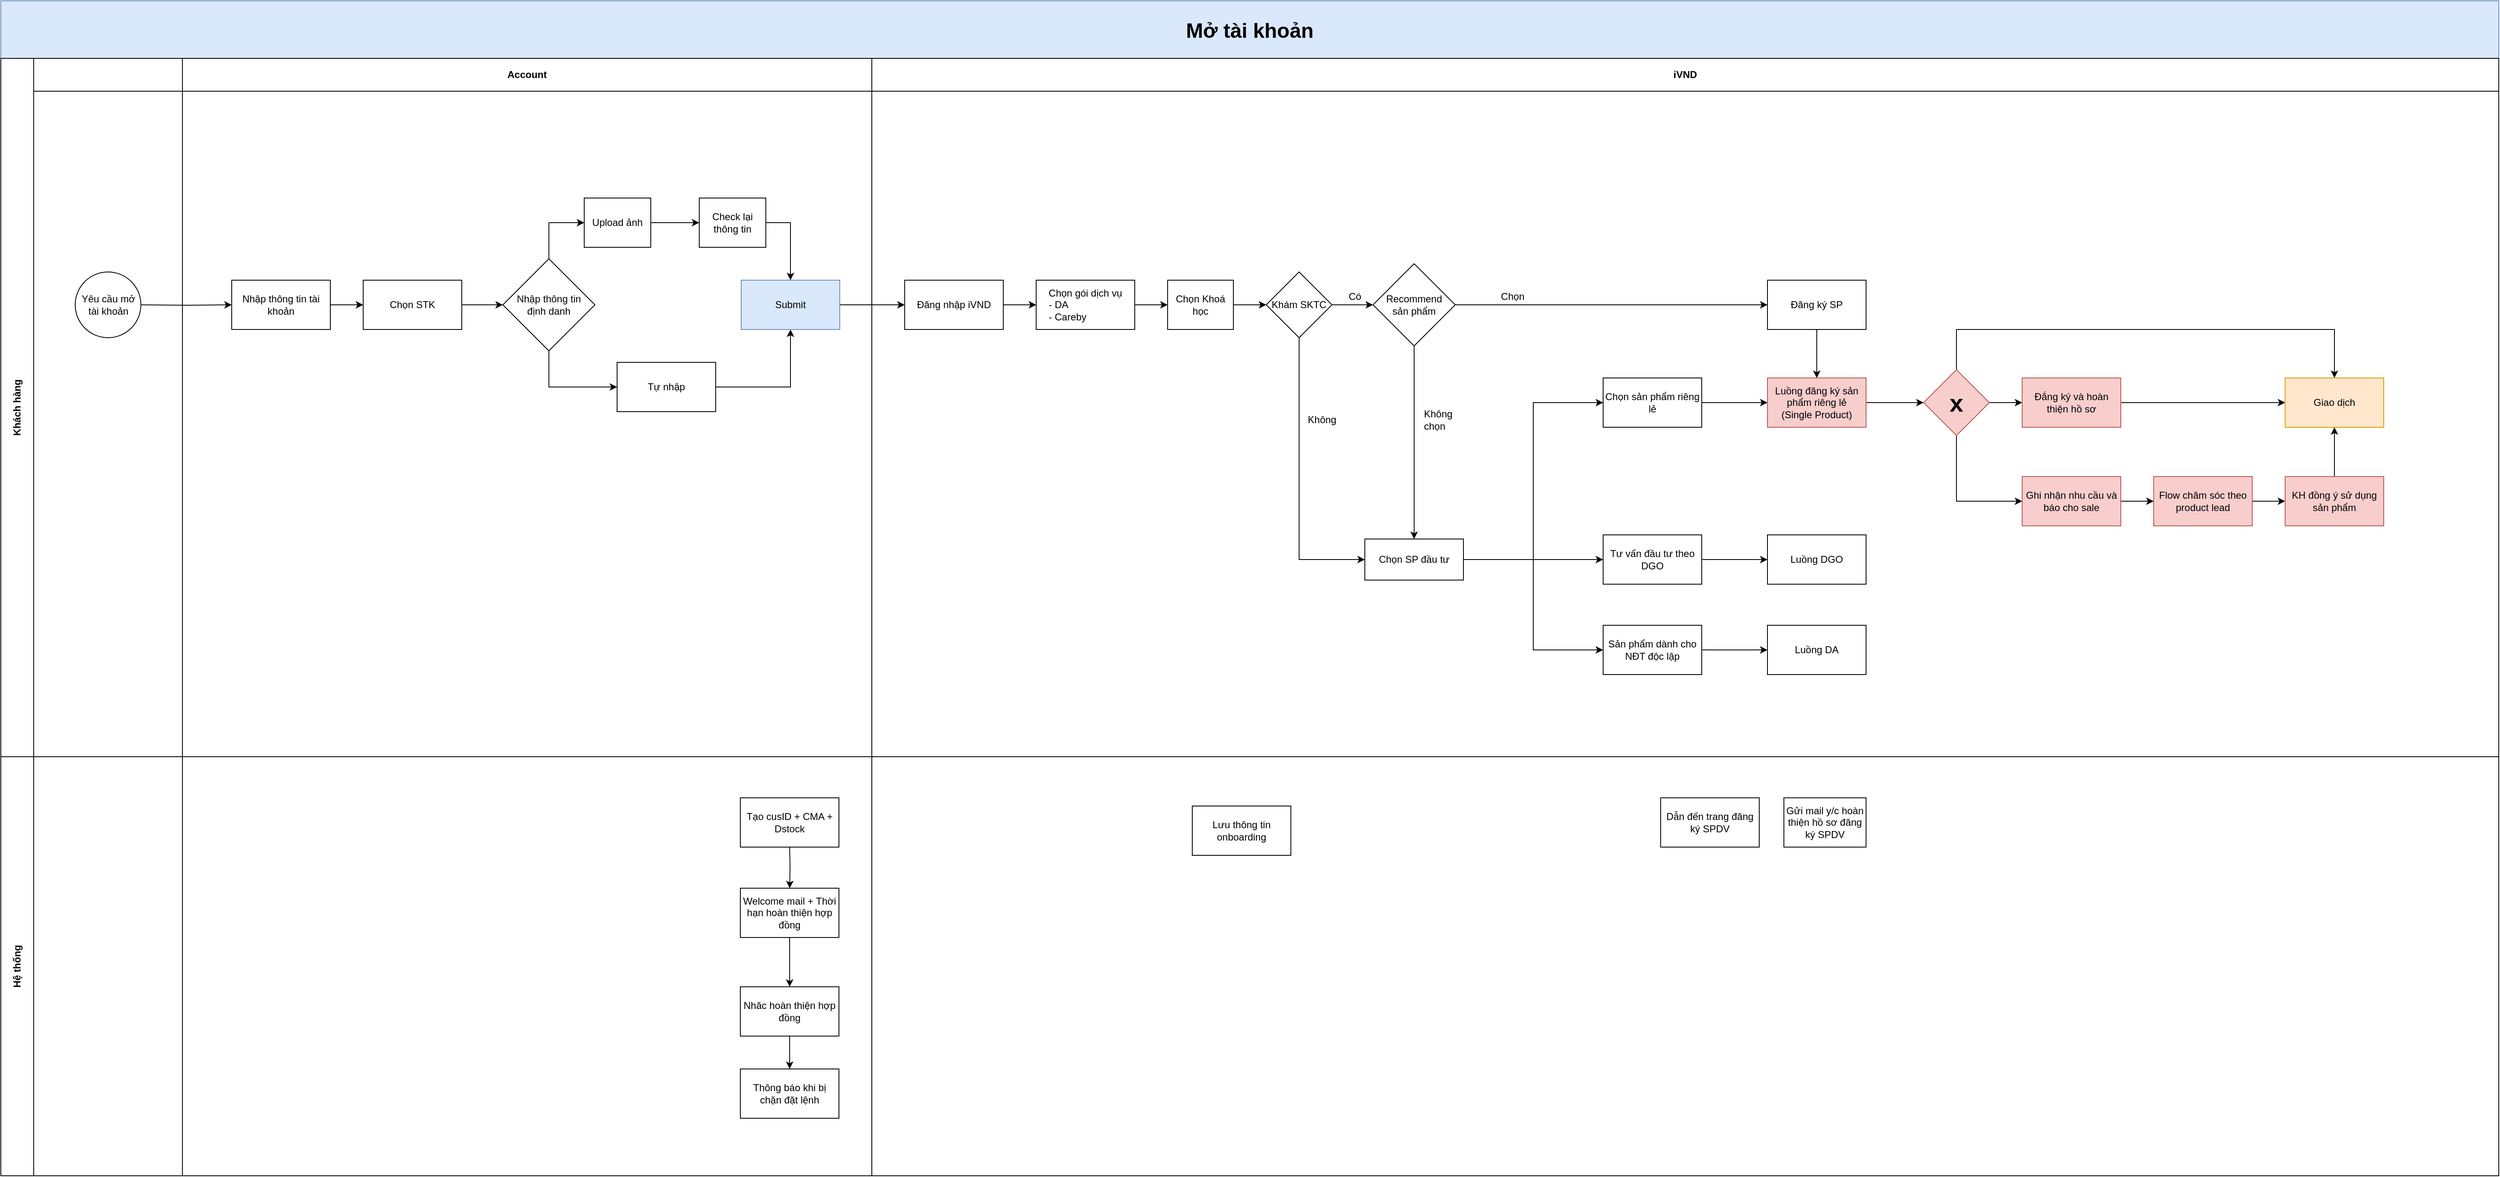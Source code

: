 <mxfile version="14.8.0" type="github" pages="5">
  <diagram id="kgpKYQtTHZ0yAKxKKP6v" name="MTK">
    <mxGraphModel dx="9378" dy="2770" grid="1" gridSize="10" guides="1" tooltips="1" connect="1" arrows="1" fold="1" page="1" pageScale="1" pageWidth="4000" pageHeight="2000" math="0" shadow="0">
      <root>
        <mxCell id="0" />
        <mxCell id="1" parent="0" />
        <mxCell id="3nuBFxr9cyL0pnOWT2aG-1" value="&lt;font style=&quot;font-size: 25px&quot;&gt;Mở tài khoản&lt;/font&gt;" style="shape=table;childLayout=tableLayout;rowLines=0;columnLines=0;startSize=70;html=1;whiteSpace=wrap;collapsible=0;recursiveResize=0;expand=0;fontStyle=1;fillColor=#dae8fc;strokeColor=#6c8ebf;" parent="1" vertex="1">
          <mxGeometry x="-7830" y="-1850" width="3040" height="1430" as="geometry" />
        </mxCell>
        <mxCell id="3nuBFxr9cyL0pnOWT2aG-3" value="Khách hàng" style="swimlane;horizontal=0;points=[[0,0.5],[1,0.5]];portConstraint=eastwest;startSize=40;html=1;whiteSpace=wrap;collapsible=0;recursiveResize=0;expand=0;" parent="3nuBFxr9cyL0pnOWT2aG-1" vertex="1">
          <mxGeometry y="70" width="3040" height="850" as="geometry" />
        </mxCell>
        <mxCell id="3nuBFxr9cyL0pnOWT2aG-4" value="" style="swimlane;connectable=0;startSize=40;html=1;whiteSpace=wrap;collapsible=0;recursiveResize=0;expand=0;" parent="3nuBFxr9cyL0pnOWT2aG-3" vertex="1">
          <mxGeometry x="40" width="181" height="850" as="geometry" />
        </mxCell>
        <mxCell id="Ys9u0J2GZZsvIeTLDnjz-9" value="&lt;span&gt;Yêu cầu mở tài khoản&lt;/span&gt;" style="ellipse;whiteSpace=wrap;html=1;aspect=fixed;" parent="3nuBFxr9cyL0pnOWT2aG-4" vertex="1">
          <mxGeometry x="50.5" y="260" width="80" height="80" as="geometry" />
        </mxCell>
        <mxCell id="3nuBFxr9cyL0pnOWT2aG-8" value="Account" style="swimlane;connectable=0;startSize=40;html=1;whiteSpace=wrap;collapsible=0;recursiveResize=0;expand=0;" parent="3nuBFxr9cyL0pnOWT2aG-3" vertex="1">
          <mxGeometry x="221" width="839" height="850" as="geometry" />
        </mxCell>
        <mxCell id="F7YWZSjQQIEJhyXMOQQ_-2" value="Nhập thông tin tài khoản" style="whiteSpace=wrap;html=1;rounded=0;" parent="3nuBFxr9cyL0pnOWT2aG-8" vertex="1">
          <mxGeometry x="60" y="270" width="120" height="60" as="geometry" />
        </mxCell>
        <mxCell id="F7YWZSjQQIEJhyXMOQQ_-6" value="Nhập thông tin&lt;br&gt;định danh" style="rhombus;whiteSpace=wrap;html=1;rounded=0;" parent="3nuBFxr9cyL0pnOWT2aG-8" vertex="1">
          <mxGeometry x="390" y="244" width="112" height="112" as="geometry" />
        </mxCell>
        <mxCell id="F7YWZSjQQIEJhyXMOQQ_-4" value="Chọn STK" style="whiteSpace=wrap;html=1;rounded=0;" parent="3nuBFxr9cyL0pnOWT2aG-8" vertex="1">
          <mxGeometry x="220" y="270" width="120" height="60" as="geometry" />
        </mxCell>
        <mxCell id="F7YWZSjQQIEJhyXMOQQ_-5" value="" style="edgeStyle=orthogonalEdgeStyle;rounded=0;orthogonalLoop=1;jettySize=auto;html=1;" parent="3nuBFxr9cyL0pnOWT2aG-8" source="F7YWZSjQQIEJhyXMOQQ_-2" target="F7YWZSjQQIEJhyXMOQQ_-4" edge="1">
          <mxGeometry relative="1" as="geometry" />
        </mxCell>
        <mxCell id="F7YWZSjQQIEJhyXMOQQ_-7" value="" style="edgeStyle=orthogonalEdgeStyle;rounded=0;orthogonalLoop=1;jettySize=auto;html=1;" parent="3nuBFxr9cyL0pnOWT2aG-8" source="F7YWZSjQQIEJhyXMOQQ_-4" target="F7YWZSjQQIEJhyXMOQQ_-6" edge="1">
          <mxGeometry relative="1" as="geometry" />
        </mxCell>
        <mxCell id="Ys9u0J2GZZsvIeTLDnjz-2" style="edgeStyle=orthogonalEdgeStyle;rounded=0;orthogonalLoop=1;jettySize=auto;html=1;exitX=1;exitY=0.5;exitDx=0;exitDy=0;entryX=0;entryY=0.5;entryDx=0;entryDy=0;" parent="3nuBFxr9cyL0pnOWT2aG-8" source="F7YWZSjQQIEJhyXMOQQ_-8" target="Ys9u0J2GZZsvIeTLDnjz-1" edge="1">
          <mxGeometry relative="1" as="geometry" />
        </mxCell>
        <mxCell id="F7YWZSjQQIEJhyXMOQQ_-8" value="Upload ảnh" style="whiteSpace=wrap;html=1;rounded=0;" parent="3nuBFxr9cyL0pnOWT2aG-8" vertex="1">
          <mxGeometry x="489" y="170" width="81" height="60" as="geometry" />
        </mxCell>
        <mxCell id="F7YWZSjQQIEJhyXMOQQ_-9" value="" style="edgeStyle=orthogonalEdgeStyle;rounded=0;orthogonalLoop=1;jettySize=auto;html=1;exitX=0.5;exitY=0;exitDx=0;exitDy=0;entryX=0;entryY=0.5;entryDx=0;entryDy=0;" parent="3nuBFxr9cyL0pnOWT2aG-8" source="F7YWZSjQQIEJhyXMOQQ_-6" target="F7YWZSjQQIEJhyXMOQQ_-8" edge="1">
          <mxGeometry relative="1" as="geometry" />
        </mxCell>
        <mxCell id="F7YWZSjQQIEJhyXMOQQ_-15" style="edgeStyle=orthogonalEdgeStyle;rounded=0;orthogonalLoop=1;jettySize=auto;html=1;entryX=0.5;entryY=1;entryDx=0;entryDy=0;" parent="3nuBFxr9cyL0pnOWT2aG-8" source="F7YWZSjQQIEJhyXMOQQ_-10" target="F7YWZSjQQIEJhyXMOQQ_-12" edge="1">
          <mxGeometry relative="1" as="geometry" />
        </mxCell>
        <mxCell id="F7YWZSjQQIEJhyXMOQQ_-10" value="Tự nhập" style="whiteSpace=wrap;html=1;rounded=0;" parent="3nuBFxr9cyL0pnOWT2aG-8" vertex="1">
          <mxGeometry x="529" y="370" width="120" height="60" as="geometry" />
        </mxCell>
        <mxCell id="F7YWZSjQQIEJhyXMOQQ_-11" value="" style="edgeStyle=orthogonalEdgeStyle;rounded=0;orthogonalLoop=1;jettySize=auto;html=1;exitX=0.5;exitY=1;exitDx=0;exitDy=0;entryX=0;entryY=0.5;entryDx=0;entryDy=0;" parent="3nuBFxr9cyL0pnOWT2aG-8" source="F7YWZSjQQIEJhyXMOQQ_-6" target="F7YWZSjQQIEJhyXMOQQ_-10" edge="1">
          <mxGeometry relative="1" as="geometry" />
        </mxCell>
        <mxCell id="F7YWZSjQQIEJhyXMOQQ_-12" value="Submit" style="whiteSpace=wrap;html=1;rounded=0;fillColor=#dae8fc;strokeColor=#6c8ebf;" parent="3nuBFxr9cyL0pnOWT2aG-8" vertex="1">
          <mxGeometry x="680" y="270" width="120" height="60" as="geometry" />
        </mxCell>
        <mxCell id="Ys9u0J2GZZsvIeTLDnjz-3" style="edgeStyle=orthogonalEdgeStyle;rounded=0;orthogonalLoop=1;jettySize=auto;html=1;exitX=1;exitY=0.5;exitDx=0;exitDy=0;entryX=0.5;entryY=0;entryDx=0;entryDy=0;" parent="3nuBFxr9cyL0pnOWT2aG-8" source="Ys9u0J2GZZsvIeTLDnjz-1" target="F7YWZSjQQIEJhyXMOQQ_-12" edge="1">
          <mxGeometry relative="1" as="geometry" />
        </mxCell>
        <mxCell id="Ys9u0J2GZZsvIeTLDnjz-1" value="Check lại thông tin" style="whiteSpace=wrap;html=1;rounded=0;" parent="3nuBFxr9cyL0pnOWT2aG-8" vertex="1">
          <mxGeometry x="629" y="170" width="81" height="60" as="geometry" />
        </mxCell>
        <mxCell id="3nuBFxr9cyL0pnOWT2aG-11" value="iVND" style="swimlane;connectable=0;startSize=40;html=1;whiteSpace=wrap;collapsible=0;recursiveResize=0;expand=0;" parent="3nuBFxr9cyL0pnOWT2aG-3" vertex="1">
          <mxGeometry x="1060" width="1980" height="850" as="geometry" />
        </mxCell>
        <mxCell id="F7YWZSjQQIEJhyXMOQQ_-16" value="Đăng nhập iVND" style="whiteSpace=wrap;html=1;rounded=0;" parent="3nuBFxr9cyL0pnOWT2aG-11" vertex="1">
          <mxGeometry x="40" y="270" width="120" height="60" as="geometry" />
        </mxCell>
        <mxCell id="F7YWZSjQQIEJhyXMOQQ_-20" value="&lt;div style=&quot;text-align: left&quot;&gt;&lt;span&gt;Chọn gói dịch vụ&lt;/span&gt;&lt;/div&gt;&lt;div style=&quot;text-align: left&quot;&gt;&lt;span&gt;- DA&lt;/span&gt;&lt;/div&gt;&lt;div style=&quot;text-align: left&quot;&gt;&lt;span&gt;- Careby&lt;/span&gt;&lt;/div&gt;" style="whiteSpace=wrap;html=1;rounded=0;" parent="3nuBFxr9cyL0pnOWT2aG-11" vertex="1">
          <mxGeometry x="200" y="270" width="120" height="60" as="geometry" />
        </mxCell>
        <mxCell id="Ys9u0J2GZZsvIeTLDnjz-5" style="edgeStyle=orthogonalEdgeStyle;rounded=0;orthogonalLoop=1;jettySize=auto;html=1;exitX=1;exitY=0.5;exitDx=0;exitDy=0;entryX=0;entryY=0.5;entryDx=0;entryDy=0;" parent="3nuBFxr9cyL0pnOWT2aG-11" source="F7YWZSjQQIEJhyXMOQQ_-22" edge="1">
          <mxGeometry relative="1" as="geometry">
            <mxPoint x="480" y="300" as="targetPoint" />
          </mxGeometry>
        </mxCell>
        <mxCell id="F7YWZSjQQIEJhyXMOQQ_-22" value="Chọn Khoá học" style="whiteSpace=wrap;html=1;rounded=0;" parent="3nuBFxr9cyL0pnOWT2aG-11" vertex="1">
          <mxGeometry x="360" y="270" width="80" height="60" as="geometry" />
        </mxCell>
        <mxCell id="F7YWZSjQQIEJhyXMOQQ_-23" value="" style="edgeStyle=orthogonalEdgeStyle;rounded=0;orthogonalLoop=1;jettySize=auto;html=1;" parent="3nuBFxr9cyL0pnOWT2aG-11" source="F7YWZSjQQIEJhyXMOQQ_-20" target="F7YWZSjQQIEJhyXMOQQ_-22" edge="1">
          <mxGeometry relative="1" as="geometry" />
        </mxCell>
        <mxCell id="F7YWZSjQQIEJhyXMOQQ_-27" value="" style="edgeStyle=orthogonalEdgeStyle;rounded=0;orthogonalLoop=1;jettySize=auto;html=1;" parent="3nuBFxr9cyL0pnOWT2aG-11" source="F7YWZSjQQIEJhyXMOQQ_-24" target="F7YWZSjQQIEJhyXMOQQ_-26" edge="1">
          <mxGeometry relative="1" as="geometry" />
        </mxCell>
        <mxCell id="F7YWZSjQQIEJhyXMOQQ_-29" value="" style="edgeStyle=orthogonalEdgeStyle;rounded=0;orthogonalLoop=1;jettySize=auto;html=1;entryX=0;entryY=0.5;entryDx=0;entryDy=0;exitX=1;exitY=0.5;exitDx=0;exitDy=0;" parent="3nuBFxr9cyL0pnOWT2aG-11" source="F7YWZSjQQIEJhyXMOQQ_-24" target="F7YWZSjQQIEJhyXMOQQ_-28" edge="1">
          <mxGeometry relative="1" as="geometry" />
        </mxCell>
        <mxCell id="F7YWZSjQQIEJhyXMOQQ_-31" value="" style="edgeStyle=orthogonalEdgeStyle;rounded=0;orthogonalLoop=1;jettySize=auto;html=1;exitX=1;exitY=0.5;exitDx=0;exitDy=0;entryX=0;entryY=0.5;entryDx=0;entryDy=0;" parent="3nuBFxr9cyL0pnOWT2aG-11" source="F7YWZSjQQIEJhyXMOQQ_-24" target="F7YWZSjQQIEJhyXMOQQ_-30" edge="1">
          <mxGeometry relative="1" as="geometry" />
        </mxCell>
        <mxCell id="F7YWZSjQQIEJhyXMOQQ_-60" style="edgeStyle=orthogonalEdgeStyle;rounded=0;orthogonalLoop=1;jettySize=auto;html=1;exitX=0.5;exitY=1;exitDx=0;exitDy=0;entryX=0.5;entryY=0;entryDx=0;entryDy=0;" parent="3nuBFxr9cyL0pnOWT2aG-11" edge="1">
          <mxGeometry relative="1" as="geometry">
            <mxPoint x="1590" y="320" as="targetPoint" />
          </mxGeometry>
        </mxCell>
        <mxCell id="F7YWZSjQQIEJhyXMOQQ_-26" value="Tư vấn đầu tư theo DGO" style="whiteSpace=wrap;html=1;rounded=0;" parent="3nuBFxr9cyL0pnOWT2aG-11" vertex="1">
          <mxGeometry x="890" y="580" width="120" height="60" as="geometry" />
        </mxCell>
        <mxCell id="F7YWZSjQQIEJhyXMOQQ_-30" value="Sản phẩm dành cho NĐT độc lập" style="whiteSpace=wrap;html=1;rounded=0;" parent="3nuBFxr9cyL0pnOWT2aG-11" vertex="1">
          <mxGeometry x="890" y="690" width="120" height="60" as="geometry" />
        </mxCell>
        <mxCell id="Ys9u0J2GZZsvIeTLDnjz-35" style="edgeStyle=orthogonalEdgeStyle;rounded=0;orthogonalLoop=1;jettySize=auto;html=1;exitX=1;exitY=0.5;exitDx=0;exitDy=0;entryX=0;entryY=0.5;entryDx=0;entryDy=0;" parent="3nuBFxr9cyL0pnOWT2aG-11" source="F7YWZSjQQIEJhyXMOQQ_-32" target="Ys9u0J2GZZsvIeTLDnjz-30" edge="1">
          <mxGeometry relative="1" as="geometry" />
        </mxCell>
        <mxCell id="Ys9u0J2GZZsvIeTLDnjz-37" style="edgeStyle=orthogonalEdgeStyle;rounded=0;orthogonalLoop=1;jettySize=auto;html=1;exitX=0.5;exitY=0;exitDx=0;exitDy=0;entryX=0.5;entryY=0;entryDx=0;entryDy=0;" parent="3nuBFxr9cyL0pnOWT2aG-11" source="F7YWZSjQQIEJhyXMOQQ_-32" target="Ys9u0J2GZZsvIeTLDnjz-31" edge="1">
          <mxGeometry relative="1" as="geometry">
            <Array as="points">
              <mxPoint x="1320" y="330" />
              <mxPoint x="1780" y="330" />
            </Array>
          </mxGeometry>
        </mxCell>
        <mxCell id="Ys9u0J2GZZsvIeTLDnjz-38" style="edgeStyle=orthogonalEdgeStyle;rounded=0;orthogonalLoop=1;jettySize=auto;html=1;exitX=0.5;exitY=1;exitDx=0;exitDy=0;entryX=0;entryY=0.5;entryDx=0;entryDy=0;" parent="3nuBFxr9cyL0pnOWT2aG-11" source="F7YWZSjQQIEJhyXMOQQ_-32" target="Ys9u0J2GZZsvIeTLDnjz-32" edge="1">
          <mxGeometry relative="1" as="geometry" />
        </mxCell>
        <mxCell id="F7YWZSjQQIEJhyXMOQQ_-32" value="&lt;b&gt;&lt;font style=&quot;font-size: 30px&quot;&gt;x&lt;/font&gt;&lt;/b&gt;" style="rhombus;whiteSpace=wrap;html=1;rounded=0;fillColor=#f8cecc;strokeColor=#b85450;" parent="3nuBFxr9cyL0pnOWT2aG-11" vertex="1">
          <mxGeometry x="1280" y="379" width="80" height="80" as="geometry" />
        </mxCell>
        <mxCell id="F7YWZSjQQIEJhyXMOQQ_-28" value="Chọn sản phẩm riêng lẻ" style="whiteSpace=wrap;html=1;rounded=0;" parent="3nuBFxr9cyL0pnOWT2aG-11" vertex="1">
          <mxGeometry x="890" y="389" width="120" height="60" as="geometry" />
        </mxCell>
        <mxCell id="F7YWZSjQQIEJhyXMOQQ_-24" value="Chọn SP đầu tư" style="whiteSpace=wrap;html=1;rounded=0;" parent="3nuBFxr9cyL0pnOWT2aG-11" vertex="1">
          <mxGeometry x="600" y="585" width="120" height="50" as="geometry" />
        </mxCell>
        <mxCell id="F7YWZSjQQIEJhyXMOQQ_-82" value="" style="edgeStyle=orthogonalEdgeStyle;rounded=0;orthogonalLoop=1;jettySize=auto;html=1;entryX=0;entryY=0.5;entryDx=0;entryDy=0;" parent="3nuBFxr9cyL0pnOWT2aG-11" source="F7YWZSjQQIEJhyXMOQQ_-16" target="F7YWZSjQQIEJhyXMOQQ_-20" edge="1">
          <mxGeometry relative="1" as="geometry">
            <mxPoint x="210" y="300" as="targetPoint" />
          </mxGeometry>
        </mxCell>
        <mxCell id="F7YWZSjQQIEJhyXMOQQ_-84" value="" style="edgeStyle=orthogonalEdgeStyle;rounded=0;orthogonalLoop=1;jettySize=auto;html=1;" parent="3nuBFxr9cyL0pnOWT2aG-11" edge="1">
          <mxGeometry relative="1" as="geometry">
            <mxPoint x="290" y="300" as="sourcePoint" />
          </mxGeometry>
        </mxCell>
        <mxCell id="F7YWZSjQQIEJhyXMOQQ_-87" value="" style="edgeStyle=orthogonalEdgeStyle;rounded=0;orthogonalLoop=1;jettySize=auto;html=1;" parent="3nuBFxr9cyL0pnOWT2aG-11" edge="1">
          <mxGeometry relative="1" as="geometry">
            <mxPoint x="250" y="340" as="sourcePoint" />
          </mxGeometry>
        </mxCell>
        <mxCell id="F7YWZSjQQIEJhyXMOQQ_-100" value="" style="edgeStyle=orthogonalEdgeStyle;rounded=0;orthogonalLoop=1;jettySize=auto;html=1;" parent="3nuBFxr9cyL0pnOWT2aG-11" edge="1">
          <mxGeometry relative="1" as="geometry">
            <mxPoint x="670" y="640" as="targetPoint" />
          </mxGeometry>
        </mxCell>
        <mxCell id="Ys9u0J2GZZsvIeTLDnjz-17" style="edgeStyle=orthogonalEdgeStyle;rounded=0;orthogonalLoop=1;jettySize=auto;html=1;exitX=0.5;exitY=1;exitDx=0;exitDy=0;entryX=0;entryY=0.5;entryDx=0;entryDy=0;" parent="3nuBFxr9cyL0pnOWT2aG-11" source="Ys9u0J2GZZsvIeTLDnjz-8" target="F7YWZSjQQIEJhyXMOQQ_-24" edge="1">
          <mxGeometry relative="1" as="geometry" />
        </mxCell>
        <mxCell id="Ys9u0J2GZZsvIeTLDnjz-8" value="Khám SKTC" style="rhombus;whiteSpace=wrap;html=1;" parent="3nuBFxr9cyL0pnOWT2aG-11" vertex="1">
          <mxGeometry x="480" y="260" width="80" height="80" as="geometry" />
        </mxCell>
        <mxCell id="Ys9u0J2GZZsvIeTLDnjz-12" value="Recommend&lt;br&gt;sản phẩm" style="rhombus;whiteSpace=wrap;html=1;" parent="3nuBFxr9cyL0pnOWT2aG-11" vertex="1">
          <mxGeometry x="610" y="250" width="100" height="100" as="geometry" />
        </mxCell>
        <mxCell id="Ys9u0J2GZZsvIeTLDnjz-11" style="edgeStyle=orthogonalEdgeStyle;rounded=0;orthogonalLoop=1;jettySize=auto;html=1;exitX=1;exitY=0.5;exitDx=0;exitDy=0;" parent="3nuBFxr9cyL0pnOWT2aG-11" source="Ys9u0J2GZZsvIeTLDnjz-8" target="Ys9u0J2GZZsvIeTLDnjz-12" edge="1">
          <mxGeometry relative="1" as="geometry">
            <mxPoint x="610" y="299.588" as="targetPoint" />
          </mxGeometry>
        </mxCell>
        <mxCell id="Ys9u0J2GZZsvIeTLDnjz-13" value="Đăng ký SP" style="whiteSpace=wrap;html=1;" parent="3nuBFxr9cyL0pnOWT2aG-11" vertex="1">
          <mxGeometry x="1090" y="270" width="120" height="60" as="geometry" />
        </mxCell>
        <mxCell id="Ys9u0J2GZZsvIeTLDnjz-14" value="" style="edgeStyle=orthogonalEdgeStyle;rounded=0;orthogonalLoop=1;jettySize=auto;html=1;" parent="3nuBFxr9cyL0pnOWT2aG-11" source="Ys9u0J2GZZsvIeTLDnjz-12" target="Ys9u0J2GZZsvIeTLDnjz-13" edge="1">
          <mxGeometry relative="1" as="geometry" />
        </mxCell>
        <mxCell id="Ys9u0J2GZZsvIeTLDnjz-16" value="" style="edgeStyle=orthogonalEdgeStyle;rounded=0;orthogonalLoop=1;jettySize=auto;html=1;exitX=0.5;exitY=1;exitDx=0;exitDy=0;entryX=0.5;entryY=0;entryDx=0;entryDy=0;" parent="3nuBFxr9cyL0pnOWT2aG-11" source="Ys9u0J2GZZsvIeTLDnjz-12" target="F7YWZSjQQIEJhyXMOQQ_-24" edge="1">
          <mxGeometry relative="1" as="geometry">
            <mxPoint x="660" y="480" as="targetPoint" />
          </mxGeometry>
        </mxCell>
        <mxCell id="Ys9u0J2GZZsvIeTLDnjz-18" value="Không" style="text;html=1;strokeColor=none;fillColor=none;align=center;verticalAlign=middle;whiteSpace=wrap;rounded=0;" parent="3nuBFxr9cyL0pnOWT2aG-11" vertex="1">
          <mxGeometry x="528" y="430" width="40" height="20" as="geometry" />
        </mxCell>
        <mxCell id="Ys9u0J2GZZsvIeTLDnjz-19" value="Có" style="text;html=1;strokeColor=none;fillColor=none;align=center;verticalAlign=middle;whiteSpace=wrap;rounded=0;" parent="3nuBFxr9cyL0pnOWT2aG-11" vertex="1">
          <mxGeometry x="568" y="280" width="40" height="20" as="geometry" />
        </mxCell>
        <mxCell id="Ys9u0J2GZZsvIeTLDnjz-20" value="Chọn" style="text;html=1;strokeColor=none;fillColor=none;align=center;verticalAlign=middle;whiteSpace=wrap;rounded=0;" parent="3nuBFxr9cyL0pnOWT2aG-11" vertex="1">
          <mxGeometry x="760" y="280" width="40" height="20" as="geometry" />
        </mxCell>
        <mxCell id="Ys9u0J2GZZsvIeTLDnjz-21" value="Không chọn" style="text;html=1;strokeColor=none;fillColor=none;align=left;verticalAlign=middle;whiteSpace=wrap;rounded=0;" parent="3nuBFxr9cyL0pnOWT2aG-11" vertex="1">
          <mxGeometry x="670" y="430" width="40" height="20" as="geometry" />
        </mxCell>
        <mxCell id="Ys9u0J2GZZsvIeTLDnjz-36" style="edgeStyle=orthogonalEdgeStyle;rounded=0;orthogonalLoop=1;jettySize=auto;html=1;exitX=1;exitY=0.5;exitDx=0;exitDy=0;entryX=0;entryY=0.5;entryDx=0;entryDy=0;" parent="3nuBFxr9cyL0pnOWT2aG-11" source="Ys9u0J2GZZsvIeTLDnjz-30" target="Ys9u0J2GZZsvIeTLDnjz-31" edge="1">
          <mxGeometry relative="1" as="geometry" />
        </mxCell>
        <mxCell id="Ys9u0J2GZZsvIeTLDnjz-30" value="Đắng ký và hoàn thiện hồ sơ" style="whiteSpace=wrap;html=1;rounded=0;strokeColor=#b85450;fillColor=#f8cecc;" parent="3nuBFxr9cyL0pnOWT2aG-11" vertex="1">
          <mxGeometry x="1400" y="389" width="120" height="60" as="geometry" />
        </mxCell>
        <mxCell id="Ys9u0J2GZZsvIeTLDnjz-31" value="Giao dịch" style="whiteSpace=wrap;html=1;rounded=0;strokeColor=#d79b00;fillColor=#ffe6cc;" parent="3nuBFxr9cyL0pnOWT2aG-11" vertex="1">
          <mxGeometry x="1720" y="389" width="120" height="60" as="geometry" />
        </mxCell>
        <mxCell id="Ys9u0J2GZZsvIeTLDnjz-39" style="edgeStyle=orthogonalEdgeStyle;rounded=0;orthogonalLoop=1;jettySize=auto;html=1;exitX=1;exitY=0.5;exitDx=0;exitDy=0;entryX=0;entryY=0.5;entryDx=0;entryDy=0;" parent="3nuBFxr9cyL0pnOWT2aG-11" source="Ys9u0J2GZZsvIeTLDnjz-32" target="Ys9u0J2GZZsvIeTLDnjz-33" edge="1">
          <mxGeometry relative="1" as="geometry" />
        </mxCell>
        <mxCell id="Ys9u0J2GZZsvIeTLDnjz-32" value="Ghi nhận nhu cầu và báo cho sale" style="whiteSpace=wrap;html=1;rounded=0;strokeColor=#b85450;fillColor=#f8cecc;" parent="3nuBFxr9cyL0pnOWT2aG-11" vertex="1">
          <mxGeometry x="1400" y="509" width="120" height="60" as="geometry" />
        </mxCell>
        <mxCell id="Ys9u0J2GZZsvIeTLDnjz-40" style="edgeStyle=orthogonalEdgeStyle;rounded=0;orthogonalLoop=1;jettySize=auto;html=1;exitX=1;exitY=0.5;exitDx=0;exitDy=0;entryX=0;entryY=0.5;entryDx=0;entryDy=0;" parent="3nuBFxr9cyL0pnOWT2aG-11" source="Ys9u0J2GZZsvIeTLDnjz-33" target="Ys9u0J2GZZsvIeTLDnjz-34" edge="1">
          <mxGeometry relative="1" as="geometry" />
        </mxCell>
        <mxCell id="Ys9u0J2GZZsvIeTLDnjz-33" value="Flow chăm sóc theo product lead" style="whiteSpace=wrap;html=1;rounded=0;strokeColor=#b85450;fillColor=#f8cecc;" parent="3nuBFxr9cyL0pnOWT2aG-11" vertex="1">
          <mxGeometry x="1560" y="509" width="120" height="60" as="geometry" />
        </mxCell>
        <mxCell id="Ys9u0J2GZZsvIeTLDnjz-44" style="edgeStyle=orthogonalEdgeStyle;rounded=0;orthogonalLoop=1;jettySize=auto;html=1;exitX=0.5;exitY=0;exitDx=0;exitDy=0;entryX=0.5;entryY=1;entryDx=0;entryDy=0;" parent="3nuBFxr9cyL0pnOWT2aG-11" source="Ys9u0J2GZZsvIeTLDnjz-34" target="Ys9u0J2GZZsvIeTLDnjz-31" edge="1">
          <mxGeometry relative="1" as="geometry" />
        </mxCell>
        <mxCell id="Ys9u0J2GZZsvIeTLDnjz-34" value="KH đồng ý sử dụng sản phẩm" style="whiteSpace=wrap;html=1;rounded=0;strokeColor=#b85450;fillColor=#f8cecc;" parent="3nuBFxr9cyL0pnOWT2aG-11" vertex="1">
          <mxGeometry x="1720" y="509" width="120" height="60" as="geometry" />
        </mxCell>
        <mxCell id="F7YWZSjQQIEJhyXMOQQ_-3" value="" style="edgeStyle=orthogonalEdgeStyle;rounded=0;orthogonalLoop=1;jettySize=auto;html=1;" parent="3nuBFxr9cyL0pnOWT2aG-3" target="F7YWZSjQQIEJhyXMOQQ_-2" edge="1">
          <mxGeometry relative="1" as="geometry">
            <mxPoint x="170" y="300" as="sourcePoint" />
          </mxGeometry>
        </mxCell>
        <mxCell id="F7YWZSjQQIEJhyXMOQQ_-17" value="" style="edgeStyle=orthogonalEdgeStyle;rounded=0;orthogonalLoop=1;jettySize=auto;html=1;" parent="3nuBFxr9cyL0pnOWT2aG-3" source="F7YWZSjQQIEJhyXMOQQ_-12" target="F7YWZSjQQIEJhyXMOQQ_-16" edge="1">
          <mxGeometry relative="1" as="geometry" />
        </mxCell>
        <mxCell id="3nuBFxr9cyL0pnOWT2aG-15" value="Hệ thống" style="swimlane;horizontal=0;points=[[0,0.5],[1,0.5]];portConstraint=eastwest;startSize=40;html=1;whiteSpace=wrap;collapsible=0;recursiveResize=0;expand=0;" parent="3nuBFxr9cyL0pnOWT2aG-1" vertex="1">
          <mxGeometry y="920" width="3040" height="510" as="geometry" />
        </mxCell>
        <mxCell id="3nuBFxr9cyL0pnOWT2aG-16" value="" style="swimlane;connectable=0;startSize=0;html=1;whiteSpace=wrap;collapsible=0;recursiveResize=0;expand=0;" parent="3nuBFxr9cyL0pnOWT2aG-15" vertex="1">
          <mxGeometry x="40" width="181" height="510" as="geometry" />
        </mxCell>
        <mxCell id="3nuBFxr9cyL0pnOWT2aG-18" value="" style="swimlane;connectable=0;startSize=0;html=1;whiteSpace=wrap;collapsible=0;recursiveResize=0;expand=0;" parent="3nuBFxr9cyL0pnOWT2aG-15" vertex="1">
          <mxGeometry x="221" width="839" height="510" as="geometry" />
        </mxCell>
        <mxCell id="3nuBFxr9cyL0pnOWT2aG-19" value="" style="edgeStyle=orthogonalEdgeStyle;rounded=0;orthogonalLoop=1;jettySize=auto;html=1;" parent="3nuBFxr9cyL0pnOWT2aG-18" edge="1">
          <mxGeometry relative="1" as="geometry">
            <mxPoint x="499" y="40.0" as="sourcePoint" />
          </mxGeometry>
        </mxCell>
        <mxCell id="F7YWZSjQQIEJhyXMOQQ_-75" value="" style="edgeStyle=orthogonalEdgeStyle;rounded=0;orthogonalLoop=1;jettySize=auto;html=1;" parent="3nuBFxr9cyL0pnOWT2aG-18" source="F7YWZSjQQIEJhyXMOQQ_-72" target="F7YWZSjQQIEJhyXMOQQ_-74" edge="1">
          <mxGeometry relative="1" as="geometry" />
        </mxCell>
        <mxCell id="F7YWZSjQQIEJhyXMOQQ_-72" value="Welcome mail + Thời hạn hoàn thiện hợp đồng" style="whiteSpace=wrap;html=1;" parent="3nuBFxr9cyL0pnOWT2aG-18" vertex="1">
          <mxGeometry x="679" y="160" width="120" height="60" as="geometry" />
        </mxCell>
        <mxCell id="F7YWZSjQQIEJhyXMOQQ_-73" value="" style="edgeStyle=orthogonalEdgeStyle;rounded=0;orthogonalLoop=1;jettySize=auto;html=1;" parent="3nuBFxr9cyL0pnOWT2aG-18" target="F7YWZSjQQIEJhyXMOQQ_-72" edge="1">
          <mxGeometry relative="1" as="geometry">
            <mxPoint x="739" y="110" as="sourcePoint" />
          </mxGeometry>
        </mxCell>
        <mxCell id="F7YWZSjQQIEJhyXMOQQ_-74" value="Nhăc hoàn thiện hợp đồng" style="whiteSpace=wrap;html=1;" parent="3nuBFxr9cyL0pnOWT2aG-18" vertex="1">
          <mxGeometry x="679" y="280" width="120" height="60" as="geometry" />
        </mxCell>
        <mxCell id="F7YWZSjQQIEJhyXMOQQ_-76" value="Thông báo khi bị chặn đặt lệnh" style="whiteSpace=wrap;html=1;" parent="3nuBFxr9cyL0pnOWT2aG-18" vertex="1">
          <mxGeometry x="679" y="380" width="120" height="60" as="geometry" />
        </mxCell>
        <mxCell id="F7YWZSjQQIEJhyXMOQQ_-77" value="" style="edgeStyle=orthogonalEdgeStyle;rounded=0;orthogonalLoop=1;jettySize=auto;html=1;" parent="3nuBFxr9cyL0pnOWT2aG-18" source="F7YWZSjQQIEJhyXMOQQ_-74" target="F7YWZSjQQIEJhyXMOQQ_-76" edge="1">
          <mxGeometry relative="1" as="geometry" />
        </mxCell>
        <mxCell id="Ys9u0J2GZZsvIeTLDnjz-10" value="Tạo cusID + CMA + Dstock" style="whiteSpace=wrap;html=1;" parent="3nuBFxr9cyL0pnOWT2aG-18" vertex="1">
          <mxGeometry x="679" y="50" width="120" height="60" as="geometry" />
        </mxCell>
        <mxCell id="3nuBFxr9cyL0pnOWT2aG-23" value="" style="swimlane;connectable=0;startSize=0;html=1;whiteSpace=wrap;collapsible=0;recursiveResize=0;expand=0;swimlaneLine=1;" parent="3nuBFxr9cyL0pnOWT2aG-15" vertex="1">
          <mxGeometry x="1060" width="1980" height="510" as="geometry" />
        </mxCell>
        <mxCell id="F7YWZSjQQIEJhyXMOQQ_-62" value="Gửi mail y/c hoàn thiện hồ sơ đăng ký SPDV" style="whiteSpace=wrap;html=1;rounded=0;" parent="3nuBFxr9cyL0pnOWT2aG-23" vertex="1">
          <mxGeometry x="1110" y="50" width="100" height="60" as="geometry" />
        </mxCell>
        <mxCell id="F7YWZSjQQIEJhyXMOQQ_-68" value="" style="edgeStyle=orthogonalEdgeStyle;rounded=0;orthogonalLoop=1;jettySize=auto;html=1;" parent="3nuBFxr9cyL0pnOWT2aG-23" edge="1">
          <mxGeometry relative="1" as="geometry">
            <mxPoint x="520" y="110" as="targetPoint" />
          </mxGeometry>
        </mxCell>
        <mxCell id="F7YWZSjQQIEJhyXMOQQ_-109" value="Dẫn đến trang đăng ký SPDV" style="whiteSpace=wrap;html=1;rounded=0;" parent="3nuBFxr9cyL0pnOWT2aG-23" vertex="1">
          <mxGeometry x="960" y="50" width="120" height="60" as="geometry" />
        </mxCell>
        <mxCell id="F7YWZSjQQIEJhyXMOQQ_-120" value="Lưu thông tin onboarding" style="whiteSpace=wrap;html=1;rounded=0;" parent="3nuBFxr9cyL0pnOWT2aG-23" vertex="1">
          <mxGeometry x="390" y="60" width="120" height="60" as="geometry" />
        </mxCell>
        <mxCell id="Ys9u0J2GZZsvIeTLDnjz-22" value="Luồng DA" style="whiteSpace=wrap;html=1;rounded=0;" parent="1" vertex="1">
          <mxGeometry x="-5680" y="-1090" width="120" height="60" as="geometry" />
        </mxCell>
        <mxCell id="Ys9u0J2GZZsvIeTLDnjz-23" value="" style="edgeStyle=orthogonalEdgeStyle;rounded=0;orthogonalLoop=1;jettySize=auto;html=1;" parent="1" source="F7YWZSjQQIEJhyXMOQQ_-30" target="Ys9u0J2GZZsvIeTLDnjz-22" edge="1">
          <mxGeometry relative="1" as="geometry" />
        </mxCell>
        <mxCell id="Ys9u0J2GZZsvIeTLDnjz-24" value="Luồng DGO" style="whiteSpace=wrap;html=1;rounded=0;" parent="1" vertex="1">
          <mxGeometry x="-5680" y="-1200" width="120" height="60" as="geometry" />
        </mxCell>
        <mxCell id="Ys9u0J2GZZsvIeTLDnjz-25" value="" style="edgeStyle=orthogonalEdgeStyle;rounded=0;orthogonalLoop=1;jettySize=auto;html=1;" parent="1" source="F7YWZSjQQIEJhyXMOQQ_-26" target="Ys9u0J2GZZsvIeTLDnjz-24" edge="1">
          <mxGeometry relative="1" as="geometry" />
        </mxCell>
        <mxCell id="Ys9u0J2GZZsvIeTLDnjz-29" style="edgeStyle=orthogonalEdgeStyle;rounded=0;orthogonalLoop=1;jettySize=auto;html=1;exitX=1;exitY=0.5;exitDx=0;exitDy=0;entryX=0;entryY=0.5;entryDx=0;entryDy=0;" parent="1" source="Ys9u0J2GZZsvIeTLDnjz-26" target="F7YWZSjQQIEJhyXMOQQ_-32" edge="1">
          <mxGeometry relative="1" as="geometry" />
        </mxCell>
        <mxCell id="Ys9u0J2GZZsvIeTLDnjz-26" value="Luồng đăng ký sản phẩm riêng lẻ&lt;br&gt;(Single Product)" style="whiteSpace=wrap;html=1;rounded=0;fillColor=#f8cecc;strokeColor=#b85450;" parent="1" vertex="1">
          <mxGeometry x="-5680" y="-1391" width="120" height="60" as="geometry" />
        </mxCell>
        <mxCell id="Ys9u0J2GZZsvIeTLDnjz-27" value="" style="edgeStyle=orthogonalEdgeStyle;rounded=0;orthogonalLoop=1;jettySize=auto;html=1;" parent="1" source="F7YWZSjQQIEJhyXMOQQ_-28" target="Ys9u0J2GZZsvIeTLDnjz-26" edge="1">
          <mxGeometry relative="1" as="geometry" />
        </mxCell>
        <mxCell id="Ys9u0J2GZZsvIeTLDnjz-28" style="edgeStyle=orthogonalEdgeStyle;rounded=0;orthogonalLoop=1;jettySize=auto;html=1;exitX=0.5;exitY=1;exitDx=0;exitDy=0;entryX=0.5;entryY=0;entryDx=0;entryDy=0;" parent="1" source="Ys9u0J2GZZsvIeTLDnjz-13" target="Ys9u0J2GZZsvIeTLDnjz-26" edge="1">
          <mxGeometry relative="1" as="geometry">
            <mxPoint x="-5620" y="-1400" as="targetPoint" />
          </mxGeometry>
        </mxCell>
      </root>
    </mxGraphModel>
  </diagram>
  <diagram id="Kl4I-0qaQGjE5GyRuyHa" name="EContract Bond">
    <mxGraphModel dx="2756" dy="1540" grid="1" gridSize="10" guides="1" tooltips="1" connect="1" arrows="1" fold="1" page="1" pageScale="1" pageWidth="4000" pageHeight="3000" math="0" shadow="0">
      <root>
        <mxCell id="7VFibrfRhcc6CJE9Q2TK-0" />
        <mxCell id="7VFibrfRhcc6CJE9Q2TK-1" parent="7VFibrfRhcc6CJE9Q2TK-0" />
        <mxCell id="STnklpI_1aJdu9DmDDHP-0" value="" style="shape=table;startSize=0;container=1;collapsible=0;childLayout=tableLayout;dashed=1;strokeColor=#666666;" parent="7VFibrfRhcc6CJE9Q2TK-1" vertex="1">
          <mxGeometry x="310" y="340" width="3340" height="2260" as="geometry" />
        </mxCell>
        <mxCell id="STnklpI_1aJdu9DmDDHP-1" value="" style="shape=partialRectangle;collapsible=0;dropTarget=0;pointerEvents=0;fillColor=none;top=0;left=0;bottom=0;right=0;points=[[0,0.5],[1,0.5]];portConstraint=eastwest;" parent="STnklpI_1aJdu9DmDDHP-0" vertex="1">
          <mxGeometry width="3340" height="20" as="geometry" />
        </mxCell>
        <mxCell id="STnklpI_1aJdu9DmDDHP-2" value="" style="shape=partialRectangle;html=1;whiteSpace=wrap;connectable=0;overflow=hidden;fillColor=none;top=0;left=0;bottom=0;right=0;" parent="STnklpI_1aJdu9DmDDHP-1" vertex="1">
          <mxGeometry width="101" height="20" as="geometry" />
        </mxCell>
        <mxCell id="STnklpI_1aJdu9DmDDHP-3" value="" style="shape=partialRectangle;html=1;whiteSpace=wrap;connectable=0;overflow=hidden;fillColor=none;top=0;left=0;bottom=0;right=0;" parent="STnklpI_1aJdu9DmDDHP-1" vertex="1">
          <mxGeometry x="101" width="399" height="20" as="geometry" />
        </mxCell>
        <mxCell id="STnklpI_1aJdu9DmDDHP-13" value="" style="shape=partialRectangle;html=1;whiteSpace=wrap;connectable=0;overflow=hidden;fillColor=none;top=0;left=0;bottom=0;right=0;" parent="STnklpI_1aJdu9DmDDHP-1" vertex="1">
          <mxGeometry x="500" width="290" height="20" as="geometry" />
        </mxCell>
        <mxCell id="STnklpI_1aJdu9DmDDHP-32" value="Hệ thống VNDS" style="shape=partialRectangle;html=1;whiteSpace=wrap;connectable=0;overflow=hidden;fillColor=none;top=0;left=0;bottom=0;right=0;" parent="STnklpI_1aJdu9DmDDHP-1" vertex="1">
          <mxGeometry x="790" width="340" height="20" as="geometry" />
        </mxCell>
        <mxCell id="STnklpI_1aJdu9DmDDHP-38" style="shape=partialRectangle;html=1;whiteSpace=wrap;connectable=0;overflow=hidden;fillColor=none;top=0;left=0;bottom=0;right=0;" parent="STnklpI_1aJdu9DmDDHP-1" vertex="1">
          <mxGeometry x="1130" width="370" height="20" as="geometry" />
        </mxCell>
        <mxCell id="STnklpI_1aJdu9DmDDHP-89" value="VNDIRECT" style="shape=partialRectangle;html=1;whiteSpace=wrap;connectable=0;overflow=hidden;fillColor=none;top=0;left=0;bottom=0;right=0;" parent="STnklpI_1aJdu9DmDDHP-1" vertex="1">
          <mxGeometry x="1500" width="320" height="20" as="geometry" />
        </mxCell>
        <mxCell id="STnklpI_1aJdu9DmDDHP-111" value="HT DBS" style="shape=partialRectangle;html=1;whiteSpace=wrap;connectable=0;overflow=hidden;fillColor=none;top=0;left=0;bottom=0;right=0;" parent="STnklpI_1aJdu9DmDDHP-1" vertex="1">
          <mxGeometry x="1820" width="320" height="20" as="geometry" />
        </mxCell>
        <mxCell id="STnklpI_1aJdu9DmDDHP-127" value="HT eContract" style="shape=partialRectangle;html=1;whiteSpace=wrap;connectable=0;overflow=hidden;fillColor=none;top=0;left=0;bottom=0;right=0;" parent="STnklpI_1aJdu9DmDDHP-1" vertex="1">
          <mxGeometry x="2140" width="450" height="20" as="geometry" />
        </mxCell>
        <mxCell id="STnklpI_1aJdu9DmDDHP-138" value="HT Sign server" style="shape=partialRectangle;html=1;whiteSpace=wrap;connectable=0;overflow=hidden;fillColor=none;top=0;left=0;bottom=0;right=0;" parent="STnklpI_1aJdu9DmDDHP-1" vertex="1">
          <mxGeometry x="2590" width="390" height="20" as="geometry" />
        </mxCell>
        <mxCell id="STnklpI_1aJdu9DmDDHP-121" value="HT Remote Signing" style="shape=partialRectangle;html=1;whiteSpace=wrap;connectable=0;overflow=hidden;fillColor=none;top=0;left=0;bottom=0;right=0;" parent="STnklpI_1aJdu9DmDDHP-1" vertex="1">
          <mxGeometry x="2980" width="360" height="20" as="geometry" />
        </mxCell>
        <mxCell id="STnklpI_1aJdu9DmDDHP-4" value="" style="shape=partialRectangle;collapsible=0;dropTarget=0;pointerEvents=0;fillColor=none;top=0;left=0;bottom=0;right=0;points=[[0,0.5],[1,0.5]];portConstraint=eastwest;" parent="STnklpI_1aJdu9DmDDHP-0" vertex="1">
          <mxGeometry y="20" width="3340" height="490" as="geometry" />
        </mxCell>
        <mxCell id="STnklpI_1aJdu9DmDDHP-5" value="Khách hàng" style="shape=partialRectangle;html=1;whiteSpace=wrap;connectable=0;overflow=hidden;fillColor=none;top=0;left=0;bottom=0;right=0;strokeWidth=1;dashed=1;dashPattern=1 1;" parent="STnklpI_1aJdu9DmDDHP-4" vertex="1">
          <mxGeometry width="101" height="490" as="geometry" />
        </mxCell>
        <mxCell id="STnklpI_1aJdu9DmDDHP-6" value="" style="shape=partialRectangle;html=1;whiteSpace=wrap;connectable=0;overflow=hidden;fillColor=none;top=0;left=0;bottom=0;right=0;strokeWidth=1;dashed=1;dashPattern=1 1;" parent="STnklpI_1aJdu9DmDDHP-4" vertex="1">
          <mxGeometry x="101" width="399" height="490" as="geometry" />
        </mxCell>
        <mxCell id="STnklpI_1aJdu9DmDDHP-14" style="shape=partialRectangle;html=1;whiteSpace=wrap;connectable=0;overflow=hidden;fillColor=none;top=0;left=0;bottom=0;right=0;strokeWidth=1;dashed=1;dashPattern=1 1;" parent="STnklpI_1aJdu9DmDDHP-4" vertex="1">
          <mxGeometry x="500" width="290" height="490" as="geometry" />
        </mxCell>
        <mxCell id="STnklpI_1aJdu9DmDDHP-33" style="shape=partialRectangle;html=1;whiteSpace=wrap;connectable=0;overflow=hidden;fillColor=none;top=0;left=0;bottom=0;right=0;strokeWidth=1;dashed=1;dashPattern=1 1;" parent="STnklpI_1aJdu9DmDDHP-4" vertex="1">
          <mxGeometry x="790" width="340" height="490" as="geometry" />
        </mxCell>
        <mxCell id="STnklpI_1aJdu9DmDDHP-39" style="shape=partialRectangle;html=1;whiteSpace=wrap;connectable=0;overflow=hidden;fillColor=none;top=0;left=0;bottom=0;right=0;strokeWidth=1;dashed=1;dashPattern=1 1;" parent="STnklpI_1aJdu9DmDDHP-4" vertex="1">
          <mxGeometry x="1130" width="370" height="490" as="geometry" />
        </mxCell>
        <mxCell id="STnklpI_1aJdu9DmDDHP-90" style="shape=partialRectangle;html=1;whiteSpace=wrap;connectable=0;overflow=hidden;fillColor=none;top=0;left=0;bottom=0;right=0;strokeWidth=1;dashed=1;dashPattern=1 1;" parent="STnklpI_1aJdu9DmDDHP-4" vertex="1">
          <mxGeometry x="1500" width="320" height="490" as="geometry" />
        </mxCell>
        <mxCell id="STnklpI_1aJdu9DmDDHP-112" style="shape=partialRectangle;html=1;whiteSpace=wrap;connectable=0;overflow=hidden;fillColor=none;top=0;left=0;bottom=0;right=0;strokeWidth=1;dashed=1;dashPattern=1 1;" parent="STnklpI_1aJdu9DmDDHP-4" vertex="1">
          <mxGeometry x="1820" width="320" height="490" as="geometry" />
        </mxCell>
        <mxCell id="STnklpI_1aJdu9DmDDHP-128" style="shape=partialRectangle;html=1;whiteSpace=wrap;connectable=0;overflow=hidden;fillColor=none;top=0;left=0;bottom=0;right=0;strokeWidth=1;dashed=1;dashPattern=1 1;" parent="STnklpI_1aJdu9DmDDHP-4" vertex="1">
          <mxGeometry x="2140" width="450" height="490" as="geometry" />
        </mxCell>
        <mxCell id="STnklpI_1aJdu9DmDDHP-139" style="shape=partialRectangle;html=1;whiteSpace=wrap;connectable=0;overflow=hidden;fillColor=none;top=0;left=0;bottom=0;right=0;strokeWidth=1;dashed=1;dashPattern=1 1;" parent="STnklpI_1aJdu9DmDDHP-4" vertex="1">
          <mxGeometry x="2590" width="390" height="490" as="geometry" />
        </mxCell>
        <mxCell id="STnklpI_1aJdu9DmDDHP-122" style="shape=partialRectangle;html=1;whiteSpace=wrap;connectable=0;overflow=hidden;fillColor=none;top=0;left=0;bottom=0;right=0;strokeWidth=1;dashed=1;dashPattern=1 1;" parent="STnklpI_1aJdu9DmDDHP-4" vertex="1">
          <mxGeometry x="2980" width="360" height="490" as="geometry" />
        </mxCell>
        <mxCell id="STnklpI_1aJdu9DmDDHP-28" style="shape=partialRectangle;collapsible=0;dropTarget=0;pointerEvents=0;fillColor=none;top=0;left=0;bottom=0;right=0;points=[[0,0.5],[1,0.5]];portConstraint=eastwest;" parent="STnklpI_1aJdu9DmDDHP-0" vertex="1">
          <mxGeometry y="510" width="3340" height="120" as="geometry" />
        </mxCell>
        <mxCell id="STnklpI_1aJdu9DmDDHP-29" value="Sales" style="shape=partialRectangle;html=1;whiteSpace=wrap;connectable=0;overflow=hidden;fillColor=none;top=0;left=0;bottom=0;right=0;strokeWidth=1;dashed=1;dashPattern=1 1;" parent="STnklpI_1aJdu9DmDDHP-28" vertex="1">
          <mxGeometry width="101" height="120" as="geometry" />
        </mxCell>
        <mxCell id="STnklpI_1aJdu9DmDDHP-30" style="shape=partialRectangle;html=1;whiteSpace=wrap;connectable=0;overflow=hidden;fillColor=none;top=0;left=0;bottom=0;right=0;strokeWidth=1;dashed=1;dashPattern=1 1;" parent="STnklpI_1aJdu9DmDDHP-28" vertex="1">
          <mxGeometry x="101" width="399" height="120" as="geometry" />
        </mxCell>
        <mxCell id="STnklpI_1aJdu9DmDDHP-31" style="shape=partialRectangle;html=1;whiteSpace=wrap;connectable=0;overflow=hidden;fillColor=none;top=0;left=0;bottom=0;right=0;strokeWidth=1;dashed=1;dashPattern=1 1;" parent="STnklpI_1aJdu9DmDDHP-28" vertex="1">
          <mxGeometry x="500" width="290" height="120" as="geometry" />
        </mxCell>
        <mxCell id="STnklpI_1aJdu9DmDDHP-34" style="shape=partialRectangle;html=1;whiteSpace=wrap;connectable=0;overflow=hidden;fillColor=none;top=0;left=0;bottom=0;right=0;strokeWidth=1;dashed=1;dashPattern=1 1;" parent="STnklpI_1aJdu9DmDDHP-28" vertex="1">
          <mxGeometry x="790" width="340" height="120" as="geometry" />
        </mxCell>
        <mxCell id="STnklpI_1aJdu9DmDDHP-40" style="shape=partialRectangle;html=1;whiteSpace=wrap;connectable=0;overflow=hidden;fillColor=none;top=0;left=0;bottom=0;right=0;strokeWidth=1;dashed=1;dashPattern=1 1;" parent="STnklpI_1aJdu9DmDDHP-28" vertex="1">
          <mxGeometry x="1130" width="370" height="120" as="geometry" />
        </mxCell>
        <mxCell id="STnklpI_1aJdu9DmDDHP-91" style="shape=partialRectangle;html=1;whiteSpace=wrap;connectable=0;overflow=hidden;fillColor=none;top=0;left=0;bottom=0;right=0;strokeWidth=1;dashed=1;dashPattern=1 1;" parent="STnklpI_1aJdu9DmDDHP-28" vertex="1">
          <mxGeometry x="1500" width="320" height="120" as="geometry" />
        </mxCell>
        <mxCell id="STnklpI_1aJdu9DmDDHP-113" style="shape=partialRectangle;html=1;whiteSpace=wrap;connectable=0;overflow=hidden;fillColor=none;top=0;left=0;bottom=0;right=0;strokeWidth=1;dashed=1;dashPattern=1 1;" parent="STnklpI_1aJdu9DmDDHP-28" vertex="1">
          <mxGeometry x="1820" width="320" height="120" as="geometry" />
        </mxCell>
        <mxCell id="STnklpI_1aJdu9DmDDHP-129" style="shape=partialRectangle;html=1;whiteSpace=wrap;connectable=0;overflow=hidden;fillColor=none;top=0;left=0;bottom=0;right=0;strokeWidth=1;dashed=1;dashPattern=1 1;" parent="STnklpI_1aJdu9DmDDHP-28" vertex="1">
          <mxGeometry x="2140" width="450" height="120" as="geometry" />
        </mxCell>
        <mxCell id="STnklpI_1aJdu9DmDDHP-140" style="shape=partialRectangle;html=1;whiteSpace=wrap;connectable=0;overflow=hidden;fillColor=none;top=0;left=0;bottom=0;right=0;strokeWidth=1;dashed=1;dashPattern=1 1;" parent="STnklpI_1aJdu9DmDDHP-28" vertex="1">
          <mxGeometry x="2590" width="390" height="120" as="geometry" />
        </mxCell>
        <mxCell id="STnklpI_1aJdu9DmDDHP-123" style="shape=partialRectangle;html=1;whiteSpace=wrap;connectable=0;overflow=hidden;fillColor=none;top=0;left=0;bottom=0;right=0;strokeWidth=1;dashed=1;dashPattern=1 1;" parent="STnklpI_1aJdu9DmDDHP-28" vertex="1">
          <mxGeometry x="2980" width="360" height="120" as="geometry" />
        </mxCell>
        <mxCell id="STnklpI_1aJdu9DmDDHP-7" value="" style="shape=partialRectangle;collapsible=0;dropTarget=0;pointerEvents=0;fillColor=none;top=0;left=0;bottom=0;right=0;points=[[0,0.5],[1,0.5]];portConstraint=eastwest;" parent="STnklpI_1aJdu9DmDDHP-0" vertex="1">
          <mxGeometry y="630" width="3340" height="250" as="geometry" />
        </mxCell>
        <mxCell id="STnklpI_1aJdu9DmDDHP-8" value="Nghiệp vụ" style="shape=partialRectangle;html=1;whiteSpace=wrap;connectable=0;overflow=hidden;fillColor=none;top=0;left=0;bottom=0;right=0;strokeWidth=1;dashed=1;dashPattern=1 1;" parent="STnklpI_1aJdu9DmDDHP-7" vertex="1">
          <mxGeometry width="101" height="250" as="geometry" />
        </mxCell>
        <mxCell id="STnklpI_1aJdu9DmDDHP-9" value="" style="shape=partialRectangle;html=1;whiteSpace=wrap;connectable=0;overflow=hidden;fillColor=none;top=0;left=0;bottom=0;right=0;strokeWidth=1;dashed=1;dashPattern=1 1;" parent="STnklpI_1aJdu9DmDDHP-7" vertex="1">
          <mxGeometry x="101" width="399" height="250" as="geometry" />
        </mxCell>
        <mxCell id="STnklpI_1aJdu9DmDDHP-15" style="shape=partialRectangle;html=1;whiteSpace=wrap;connectable=0;overflow=hidden;fillColor=none;top=0;left=0;bottom=0;right=0;strokeWidth=1;dashed=1;dashPattern=1 1;" parent="STnklpI_1aJdu9DmDDHP-7" vertex="1">
          <mxGeometry x="500" width="290" height="250" as="geometry" />
        </mxCell>
        <mxCell id="STnklpI_1aJdu9DmDDHP-35" style="shape=partialRectangle;html=1;whiteSpace=wrap;connectable=0;overflow=hidden;fillColor=none;top=0;left=0;bottom=0;right=0;strokeWidth=1;dashed=1;dashPattern=1 1;" parent="STnklpI_1aJdu9DmDDHP-7" vertex="1">
          <mxGeometry x="790" width="340" height="250" as="geometry" />
        </mxCell>
        <mxCell id="STnklpI_1aJdu9DmDDHP-41" style="shape=partialRectangle;html=1;whiteSpace=wrap;connectable=0;overflow=hidden;fillColor=none;top=0;left=0;bottom=0;right=0;strokeWidth=1;dashed=1;dashPattern=1 1;" parent="STnklpI_1aJdu9DmDDHP-7" vertex="1">
          <mxGeometry x="1130" width="370" height="250" as="geometry" />
        </mxCell>
        <mxCell id="STnklpI_1aJdu9DmDDHP-92" style="shape=partialRectangle;html=1;whiteSpace=wrap;connectable=0;overflow=hidden;fillColor=none;top=0;left=0;bottom=0;right=0;strokeWidth=1;dashed=1;dashPattern=1 1;" parent="STnklpI_1aJdu9DmDDHP-7" vertex="1">
          <mxGeometry x="1500" width="320" height="250" as="geometry" />
        </mxCell>
        <mxCell id="STnklpI_1aJdu9DmDDHP-114" style="shape=partialRectangle;html=1;whiteSpace=wrap;connectable=0;overflow=hidden;fillColor=none;top=0;left=0;bottom=0;right=0;strokeWidth=1;dashed=1;dashPattern=1 1;" parent="STnklpI_1aJdu9DmDDHP-7" vertex="1">
          <mxGeometry x="1820" width="320" height="250" as="geometry" />
        </mxCell>
        <mxCell id="STnklpI_1aJdu9DmDDHP-130" style="shape=partialRectangle;html=1;whiteSpace=wrap;connectable=0;overflow=hidden;fillColor=none;top=0;left=0;bottom=0;right=0;strokeWidth=1;dashed=1;dashPattern=1 1;" parent="STnklpI_1aJdu9DmDDHP-7" vertex="1">
          <mxGeometry x="2140" width="450" height="250" as="geometry" />
        </mxCell>
        <mxCell id="STnklpI_1aJdu9DmDDHP-141" style="shape=partialRectangle;html=1;whiteSpace=wrap;connectable=0;overflow=hidden;fillColor=none;top=0;left=0;bottom=0;right=0;strokeWidth=1;dashed=1;dashPattern=1 1;" parent="STnklpI_1aJdu9DmDDHP-7" vertex="1">
          <mxGeometry x="2590" width="390" height="250" as="geometry" />
        </mxCell>
        <mxCell id="STnklpI_1aJdu9DmDDHP-124" style="shape=partialRectangle;html=1;whiteSpace=wrap;connectable=0;overflow=hidden;fillColor=none;top=0;left=0;bottom=0;right=0;strokeWidth=1;dashed=1;dashPattern=1 1;" parent="STnklpI_1aJdu9DmDDHP-7" vertex="1">
          <mxGeometry x="2980" width="360" height="250" as="geometry" />
        </mxCell>
        <mxCell id="STnklpI_1aJdu9DmDDHP-24" style="shape=partialRectangle;collapsible=0;dropTarget=0;pointerEvents=0;fillColor=none;top=0;left=0;bottom=0;right=0;points=[[0,0.5],[1,0.5]];portConstraint=eastwest;" parent="STnklpI_1aJdu9DmDDHP-0" vertex="1">
          <mxGeometry y="880" width="3340" height="430" as="geometry" />
        </mxCell>
        <mxCell id="STnklpI_1aJdu9DmDDHP-25" value="Kế toán" style="shape=partialRectangle;html=1;whiteSpace=wrap;connectable=0;overflow=hidden;fillColor=none;top=0;left=0;bottom=0;right=0;strokeWidth=1;dashed=1;dashPattern=1 1;" parent="STnklpI_1aJdu9DmDDHP-24" vertex="1">
          <mxGeometry width="101" height="430" as="geometry" />
        </mxCell>
        <mxCell id="STnklpI_1aJdu9DmDDHP-26" style="shape=partialRectangle;html=1;whiteSpace=wrap;connectable=0;overflow=hidden;fillColor=none;top=0;left=0;bottom=0;right=0;strokeWidth=1;dashed=1;dashPattern=1 1;" parent="STnklpI_1aJdu9DmDDHP-24" vertex="1">
          <mxGeometry x="101" width="399" height="430" as="geometry" />
        </mxCell>
        <mxCell id="STnklpI_1aJdu9DmDDHP-27" style="shape=partialRectangle;html=1;whiteSpace=wrap;connectable=0;overflow=hidden;fillColor=none;top=0;left=0;bottom=0;right=0;strokeWidth=1;dashed=1;dashPattern=1 1;" parent="STnklpI_1aJdu9DmDDHP-24" vertex="1">
          <mxGeometry x="500" width="290" height="430" as="geometry" />
        </mxCell>
        <mxCell id="STnklpI_1aJdu9DmDDHP-36" style="shape=partialRectangle;html=1;whiteSpace=wrap;connectable=0;overflow=hidden;fillColor=none;top=0;left=0;bottom=0;right=0;strokeWidth=1;dashed=1;dashPattern=1 1;" parent="STnklpI_1aJdu9DmDDHP-24" vertex="1">
          <mxGeometry x="790" width="340" height="430" as="geometry" />
        </mxCell>
        <mxCell id="STnklpI_1aJdu9DmDDHP-42" style="shape=partialRectangle;html=1;whiteSpace=wrap;connectable=0;overflow=hidden;fillColor=none;top=0;left=0;bottom=0;right=0;strokeWidth=1;dashed=1;" parent="STnklpI_1aJdu9DmDDHP-24" vertex="1">
          <mxGeometry x="1130" width="370" height="430" as="geometry" />
        </mxCell>
        <mxCell id="STnklpI_1aJdu9DmDDHP-93" style="shape=partialRectangle;html=1;whiteSpace=wrap;connectable=0;overflow=hidden;fillColor=none;top=0;left=0;bottom=0;right=0;strokeWidth=1;dashed=1;dashPattern=1 1;" parent="STnklpI_1aJdu9DmDDHP-24" vertex="1">
          <mxGeometry x="1500" width="320" height="430" as="geometry" />
        </mxCell>
        <mxCell id="STnklpI_1aJdu9DmDDHP-115" style="shape=partialRectangle;html=1;whiteSpace=wrap;connectable=0;overflow=hidden;fillColor=none;top=0;left=0;bottom=0;right=0;strokeWidth=1;dashed=1;dashPattern=1 1;" parent="STnklpI_1aJdu9DmDDHP-24" vertex="1">
          <mxGeometry x="1820" width="320" height="430" as="geometry" />
        </mxCell>
        <mxCell id="STnklpI_1aJdu9DmDDHP-131" style="shape=partialRectangle;html=1;whiteSpace=wrap;connectable=0;overflow=hidden;fillColor=none;top=0;left=0;bottom=0;right=0;strokeWidth=1;dashed=1;dashPattern=1 1;" parent="STnklpI_1aJdu9DmDDHP-24" vertex="1">
          <mxGeometry x="2140" width="450" height="430" as="geometry" />
        </mxCell>
        <mxCell id="STnklpI_1aJdu9DmDDHP-142" style="shape=partialRectangle;html=1;whiteSpace=wrap;connectable=0;overflow=hidden;fillColor=none;top=0;left=0;bottom=0;right=0;strokeWidth=1;dashed=1;dashPattern=1 1;" parent="STnklpI_1aJdu9DmDDHP-24" vertex="1">
          <mxGeometry x="2590" width="390" height="430" as="geometry" />
        </mxCell>
        <mxCell id="STnklpI_1aJdu9DmDDHP-125" style="shape=partialRectangle;html=1;whiteSpace=wrap;connectable=0;overflow=hidden;fillColor=none;top=0;left=0;bottom=0;right=0;strokeWidth=1;dashed=1;dashPattern=1 1;" parent="STnklpI_1aJdu9DmDDHP-24" vertex="1">
          <mxGeometry x="2980" width="360" height="430" as="geometry" />
        </mxCell>
        <mxCell id="STnklpI_1aJdu9DmDDHP-20" style="shape=partialRectangle;collapsible=0;dropTarget=0;pointerEvents=0;fillColor=none;top=0;left=0;bottom=0;right=0;points=[[0,0.5],[1,0.5]];portConstraint=eastwest;" parent="STnklpI_1aJdu9DmDDHP-0" vertex="1">
          <mxGeometry y="1310" width="3340" height="950" as="geometry" />
        </mxCell>
        <mxCell id="STnklpI_1aJdu9DmDDHP-21" value="Khách hàng" style="shape=partialRectangle;html=1;whiteSpace=wrap;connectable=0;overflow=hidden;top=0;left=0;bottom=0;right=0;fillColor=#E6D0DE;strokeWidth=1;dashed=1;dashPattern=1 1;" parent="STnklpI_1aJdu9DmDDHP-20" vertex="1">
          <mxGeometry width="101" height="950" as="geometry" />
        </mxCell>
        <mxCell id="STnklpI_1aJdu9DmDDHP-22" style="shape=partialRectangle;html=1;whiteSpace=wrap;connectable=0;overflow=hidden;top=0;left=0;bottom=0;right=0;fillColor=#E6D0DE;strokeWidth=1;dashed=1;dashPattern=1 1;" parent="STnklpI_1aJdu9DmDDHP-20" vertex="1">
          <mxGeometry x="101" width="399" height="950" as="geometry" />
        </mxCell>
        <mxCell id="STnklpI_1aJdu9DmDDHP-23" style="shape=partialRectangle;html=1;whiteSpace=wrap;connectable=0;overflow=hidden;top=0;left=0;bottom=0;right=0;fillColor=#E6D0DE;strokeWidth=1;dashed=1;dashPattern=1 1;" parent="STnklpI_1aJdu9DmDDHP-20" vertex="1">
          <mxGeometry x="500" width="290" height="950" as="geometry" />
        </mxCell>
        <mxCell id="STnklpI_1aJdu9DmDDHP-37" style="shape=partialRectangle;html=1;whiteSpace=wrap;connectable=0;overflow=hidden;top=0;left=0;bottom=0;right=0;fillColor=#E6D0DE;strokeWidth=1;dashed=1;dashPattern=1 1;" parent="STnklpI_1aJdu9DmDDHP-20" vertex="1">
          <mxGeometry x="790" width="340" height="950" as="geometry" />
        </mxCell>
        <mxCell id="STnklpI_1aJdu9DmDDHP-43" style="shape=partialRectangle;html=1;whiteSpace=wrap;connectable=0;overflow=hidden;top=0;left=0;bottom=0;right=0;fillColor=#E6D0DE;strokeWidth=1;dashed=1;dashPattern=1 1;" parent="STnklpI_1aJdu9DmDDHP-20" vertex="1">
          <mxGeometry x="1130" width="370" height="950" as="geometry" />
        </mxCell>
        <mxCell id="STnklpI_1aJdu9DmDDHP-94" style="shape=partialRectangle;html=1;whiteSpace=wrap;connectable=0;overflow=hidden;top=0;left=0;bottom=0;right=0;fillColor=#E6D0DE;strokeWidth=1;dashed=1;dashPattern=1 1;" parent="STnklpI_1aJdu9DmDDHP-20" vertex="1">
          <mxGeometry x="1500" width="320" height="950" as="geometry" />
        </mxCell>
        <mxCell id="STnklpI_1aJdu9DmDDHP-116" style="shape=partialRectangle;html=1;whiteSpace=wrap;connectable=0;overflow=hidden;top=0;left=0;bottom=0;right=0;fillColor=#E6D0DE;strokeWidth=1;dashed=1;dashPattern=1 1;" parent="STnklpI_1aJdu9DmDDHP-20" vertex="1">
          <mxGeometry x="1820" width="320" height="950" as="geometry" />
        </mxCell>
        <mxCell id="STnklpI_1aJdu9DmDDHP-132" style="shape=partialRectangle;html=1;whiteSpace=wrap;connectable=0;overflow=hidden;top=0;left=0;bottom=0;right=0;fillColor=#E6D0DE;strokeWidth=1;dashed=1;dashPattern=1 1;" parent="STnklpI_1aJdu9DmDDHP-20" vertex="1">
          <mxGeometry x="2140" width="450" height="950" as="geometry" />
        </mxCell>
        <mxCell id="STnklpI_1aJdu9DmDDHP-143" style="shape=partialRectangle;html=1;whiteSpace=wrap;connectable=0;overflow=hidden;top=0;left=0;bottom=0;right=0;fillColor=#E6D0DE;strokeWidth=1;dashed=1;dashPattern=1 1;" parent="STnklpI_1aJdu9DmDDHP-20" vertex="1">
          <mxGeometry x="2590" width="390" height="950" as="geometry" />
        </mxCell>
        <mxCell id="STnklpI_1aJdu9DmDDHP-126" style="shape=partialRectangle;html=1;whiteSpace=wrap;connectable=0;overflow=hidden;top=0;left=0;bottom=0;right=0;fillColor=#E6D0DE;strokeWidth=1;dashed=1;dashPattern=1 1;" parent="STnklpI_1aJdu9DmDDHP-20" vertex="1">
          <mxGeometry x="2980" width="360" height="950" as="geometry" />
        </mxCell>
        <mxCell id="STnklpI_1aJdu9DmDDHP-45" value="Bắt đầu" style="ellipse;whiteSpace=wrap;html=1;" parent="7VFibrfRhcc6CJE9Q2TK-1" vertex="1">
          <mxGeometry x="490" y="400" width="60" height="60" as="geometry" />
        </mxCell>
        <mxCell id="STnklpI_1aJdu9DmDDHP-49" value="" style="edgeStyle=orthogonalEdgeStyle;rounded=0;orthogonalLoop=1;jettySize=auto;html=1;exitX=0.5;exitY=1;exitDx=0;exitDy=0;" parent="7VFibrfRhcc6CJE9Q2TK-1" source="STnklpI_1aJdu9DmDDHP-45" target="STnklpI_1aJdu9DmDDHP-48" edge="1">
          <mxGeometry relative="1" as="geometry">
            <mxPoint x="520" y="520" as="sourcePoint" />
          </mxGeometry>
        </mxCell>
        <mxCell id="STnklpI_1aJdu9DmDDHP-51" value="" style="edgeStyle=orthogonalEdgeStyle;rounded=0;orthogonalLoop=1;jettySize=auto;html=1;" parent="7VFibrfRhcc6CJE9Q2TK-1" source="STnklpI_1aJdu9DmDDHP-48" target="STnklpI_1aJdu9DmDDHP-50" edge="1">
          <mxGeometry relative="1" as="geometry" />
        </mxCell>
        <mxCell id="STnklpI_1aJdu9DmDDHP-54" value="" style="edgeStyle=orthogonalEdgeStyle;rounded=0;orthogonalLoop=1;jettySize=auto;html=1;" parent="7VFibrfRhcc6CJE9Q2TK-1" source="STnklpI_1aJdu9DmDDHP-48" target="STnklpI_1aJdu9DmDDHP-53" edge="1">
          <mxGeometry relative="1" as="geometry" />
        </mxCell>
        <mxCell id="STnklpI_1aJdu9DmDDHP-48" value="Mua TP" style="rhombus;whiteSpace=wrap;html=1;" parent="7VFibrfRhcc6CJE9Q2TK-1" vertex="1">
          <mxGeometry x="488.5" y="520" width="63" height="63" as="geometry" />
        </mxCell>
        <mxCell id="STnklpI_1aJdu9DmDDHP-50" value="Khách hàng tự đặt lệnh" style="whiteSpace=wrap;html=1;" parent="7VFibrfRhcc6CJE9Q2TK-1" vertex="1">
          <mxGeometry x="620" y="521.5" width="100" height="58.5" as="geometry" />
        </mxCell>
        <mxCell id="STnklpI_1aJdu9DmDDHP-56" value="" style="edgeStyle=orthogonalEdgeStyle;rounded=0;orthogonalLoop=1;jettySize=auto;html=1;exitX=0.5;exitY=1;exitDx=0;exitDy=0;" parent="7VFibrfRhcc6CJE9Q2TK-1" source="STnklpI_1aJdu9DmDDHP-53" target="STnklpI_1aJdu9DmDDHP-55" edge="1">
          <mxGeometry relative="1" as="geometry" />
        </mxCell>
        <mxCell id="STnklpI_1aJdu9DmDDHP-53" value="Khách hàng ủy quyền chuyên viên đặt lệnh" style="whiteSpace=wrap;html=1;" parent="7VFibrfRhcc6CJE9Q2TK-1" vertex="1">
          <mxGeometry x="460" y="630" width="120" height="60" as="geometry" />
        </mxCell>
        <mxCell id="STnklpI_1aJdu9DmDDHP-61" value="" style="edgeStyle=orthogonalEdgeStyle;rounded=0;orthogonalLoop=1;jettySize=auto;html=1;entryX=0.5;entryY=0;entryDx=0;entryDy=0;" parent="7VFibrfRhcc6CJE9Q2TK-1" source="STnklpI_1aJdu9DmDDHP-55" target="STnklpI_1aJdu9DmDDHP-60" edge="1">
          <mxGeometry relative="1" as="geometry" />
        </mxCell>
        <mxCell id="STnklpI_1aJdu9DmDDHP-55" value="Khách hàng chuyển tiền" style="whiteSpace=wrap;html=1;" parent="7VFibrfRhcc6CJE9Q2TK-1" vertex="1">
          <mxGeometry x="460" y="750" width="120" height="60" as="geometry" />
        </mxCell>
        <mxCell id="STnklpI_1aJdu9DmDDHP-66" style="edgeStyle=orthogonalEdgeStyle;rounded=0;orthogonalLoop=1;jettySize=auto;html=1;entryX=0.5;entryY=0;entryDx=0;entryDy=0;" parent="7VFibrfRhcc6CJE9Q2TK-1" source="STnklpI_1aJdu9DmDDHP-60" target="STnklpI_1aJdu9DmDDHP-65" edge="1">
          <mxGeometry relative="1" as="geometry" />
        </mxCell>
        <mxCell id="STnklpI_1aJdu9DmDDHP-60" value="&lt;span&gt;Sales đặt lệnh trên Jira&lt;/span&gt;" style="whiteSpace=wrap;html=1;" parent="7VFibrfRhcc6CJE9Q2TK-1" vertex="1">
          <mxGeometry x="880" y="880" width="120" height="60" as="geometry" />
        </mxCell>
        <mxCell id="STnklpI_1aJdu9DmDDHP-68" value="" style="edgeStyle=orthogonalEdgeStyle;rounded=0;orthogonalLoop=1;jettySize=auto;html=1;exitX=0.5;exitY=1;exitDx=0;exitDy=0;entryX=0;entryY=0.5;entryDx=0;entryDy=0;" parent="7VFibrfRhcc6CJE9Q2TK-1" source="STnklpI_1aJdu9DmDDHP-65" target="STnklpI_1aJdu9DmDDHP-67" edge="1">
          <mxGeometry relative="1" as="geometry" />
        </mxCell>
        <mxCell id="STnklpI_1aJdu9DmDDHP-179" value="Từ chối" style="edgeLabel;html=1;align=center;verticalAlign=middle;resizable=0;points=[];" parent="STnklpI_1aJdu9DmDDHP-68" vertex="1" connectable="0">
          <mxGeometry x="-0.157" relative="1" as="geometry">
            <mxPoint x="-82" y="-30" as="offset" />
          </mxGeometry>
        </mxCell>
        <mxCell id="STnklpI_1aJdu9DmDDHP-70" value="" style="edgeStyle=orthogonalEdgeStyle;rounded=0;orthogonalLoop=1;jettySize=auto;html=1;" parent="7VFibrfRhcc6CJE9Q2TK-1" source="STnklpI_1aJdu9DmDDHP-65" target="STnklpI_1aJdu9DmDDHP-69" edge="1">
          <mxGeometry relative="1" as="geometry" />
        </mxCell>
        <mxCell id="STnklpI_1aJdu9DmDDHP-178" value="Đồng ý" style="edgeLabel;html=1;align=center;verticalAlign=middle;resizable=0;points=[];" parent="STnklpI_1aJdu9DmDDHP-70" vertex="1" connectable="0">
          <mxGeometry x="-0.655" y="-1" relative="1" as="geometry">
            <mxPoint as="offset" />
          </mxGeometry>
        </mxCell>
        <mxCell id="STnklpI_1aJdu9DmDDHP-65" value="Nghiệp vụ duyệt deal" style="rhombus;whiteSpace=wrap;html=1;" parent="7VFibrfRhcc6CJE9Q2TK-1" vertex="1">
          <mxGeometry x="900" y="1010" width="80" height="80" as="geometry" />
        </mxCell>
        <mxCell id="STnklpI_1aJdu9DmDDHP-67" value="Tạo mail từ chối" style="whiteSpace=wrap;html=1;" parent="7VFibrfRhcc6CJE9Q2TK-1" vertex="1">
          <mxGeometry x="1230" y="1130" width="120" height="60" as="geometry" />
        </mxCell>
        <mxCell id="STnklpI_1aJdu9DmDDHP-78" value="" style="edgeStyle=orthogonalEdgeStyle;rounded=0;orthogonalLoop=1;jettySize=auto;html=1;" parent="7VFibrfRhcc6CJE9Q2TK-1" source="STnklpI_1aJdu9DmDDHP-69" target="STnklpI_1aJdu9DmDDHP-77" edge="1">
          <mxGeometry relative="1" as="geometry" />
        </mxCell>
        <mxCell id="STnklpI_1aJdu9DmDDHP-107" value="" style="edgeStyle=orthogonalEdgeStyle;rounded=0;orthogonalLoop=1;jettySize=auto;html=1;" parent="7VFibrfRhcc6CJE9Q2TK-1" source="STnklpI_1aJdu9DmDDHP-69" target="STnklpI_1aJdu9DmDDHP-106" edge="1">
          <mxGeometry relative="1" as="geometry" />
        </mxCell>
        <mxCell id="STnklpI_1aJdu9DmDDHP-69" value="Tạo mail confirm trái phiếu" style="whiteSpace=wrap;html=1;" parent="7VFibrfRhcc6CJE9Q2TK-1" vertex="1">
          <mxGeometry x="1230" y="1020" width="120" height="60" as="geometry" />
        </mxCell>
        <mxCell id="STnklpI_1aJdu9DmDDHP-80" value="" style="edgeStyle=orthogonalEdgeStyle;rounded=0;orthogonalLoop=1;jettySize=auto;html=1;" parent="7VFibrfRhcc6CJE9Q2TK-1" source="STnklpI_1aJdu9DmDDHP-77" target="STnklpI_1aJdu9DmDDHP-79" edge="1">
          <mxGeometry relative="1" as="geometry" />
        </mxCell>
        <mxCell id="STnklpI_1aJdu9DmDDHP-77" value="Nhận mail từ hệ thống" style="whiteSpace=wrap;html=1;" parent="7VFibrfRhcc6CJE9Q2TK-1" vertex="1">
          <mxGeometry x="1510" y="720" width="120" height="60" as="geometry" />
        </mxCell>
        <mxCell id="STnklpI_1aJdu9DmDDHP-82" value="" style="edgeStyle=orthogonalEdgeStyle;rounded=0;orthogonalLoop=1;jettySize=auto;html=1;" parent="7VFibrfRhcc6CJE9Q2TK-1" source="STnklpI_1aJdu9DmDDHP-79" target="STnklpI_1aJdu9DmDDHP-81" edge="1">
          <mxGeometry relative="1" as="geometry" />
        </mxCell>
        <mxCell id="STnklpI_1aJdu9DmDDHP-110" value="Từ chối" style="edgeLabel;html=1;align=center;verticalAlign=middle;resizable=0;points=[];" parent="STnklpI_1aJdu9DmDDHP-82" vertex="1" connectable="0">
          <mxGeometry x="-0.174" relative="1" as="geometry">
            <mxPoint as="offset" />
          </mxGeometry>
        </mxCell>
        <mxCell id="STnklpI_1aJdu9DmDDHP-109" value="Đồng ý" style="edgeStyle=orthogonalEdgeStyle;rounded=0;orthogonalLoop=1;jettySize=auto;html=1;exitX=1;exitY=0.5;exitDx=0;exitDy=0;entryX=0.5;entryY=0;entryDx=0;entryDy=0;" parent="7VFibrfRhcc6CJE9Q2TK-1" source="STnklpI_1aJdu9DmDDHP-79" target="STnklpI_1aJdu9DmDDHP-98" edge="1">
          <mxGeometry relative="1" as="geometry" />
        </mxCell>
        <mxCell id="STnklpI_1aJdu9DmDDHP-79" value="" style="rhombus;whiteSpace=wrap;html=1;" parent="7VFibrfRhcc6CJE9Q2TK-1" vertex="1">
          <mxGeometry x="1530" y="570" width="80" height="80" as="geometry" />
        </mxCell>
        <mxCell id="STnklpI_1aJdu9DmDDHP-81" value="Hủy deal" style="whiteSpace=wrap;html=1;" parent="7VFibrfRhcc6CJE9Q2TK-1" vertex="1">
          <mxGeometry x="1510" y="420" width="120" height="60" as="geometry" />
        </mxCell>
        <mxCell id="STnklpI_1aJdu9DmDDHP-118" style="edgeStyle=orthogonalEdgeStyle;rounded=0;orthogonalLoop=1;jettySize=auto;html=1;exitX=1;exitY=0.5;exitDx=0;exitDy=0;" parent="7VFibrfRhcc6CJE9Q2TK-1" source="STnklpI_1aJdu9DmDDHP-96" target="STnklpI_1aJdu9DmDDHP-117" edge="1">
          <mxGeometry relative="1" as="geometry" />
        </mxCell>
        <mxCell id="STnklpI_1aJdu9DmDDHP-96" value="Tạo Hợp đồng" style="whiteSpace=wrap;html=1;" parent="7VFibrfRhcc6CJE9Q2TK-1" vertex="1">
          <mxGeometry x="1920" y="1410" width="120" height="60" as="geometry" />
        </mxCell>
        <mxCell id="J44cpSIycrXROn1OBt_W-3" style="edgeStyle=orthogonalEdgeStyle;rounded=0;orthogonalLoop=1;jettySize=auto;html=1;exitX=0.5;exitY=1;exitDx=0;exitDy=0;" parent="7VFibrfRhcc6CJE9Q2TK-1" source="STnklpI_1aJdu9DmDDHP-98" target="J44cpSIycrXROn1OBt_W-0" edge="1">
          <mxGeometry relative="1" as="geometry" />
        </mxCell>
        <mxCell id="STnklpI_1aJdu9DmDDHP-98" value="Nghiệp vụ&lt;br&gt;xác nhận" style="rhombus;whiteSpace=wrap;html=1;" parent="7VFibrfRhcc6CJE9Q2TK-1" vertex="1">
          <mxGeometry x="1670" y="1060" width="80" height="80" as="geometry" />
        </mxCell>
        <mxCell id="STnklpI_1aJdu9DmDDHP-106" value="Nhận mail từ hệ thống" style="whiteSpace=wrap;html=1;" parent="7VFibrfRhcc6CJE9Q2TK-1" vertex="1">
          <mxGeometry x="1230" y="880" width="120" height="60" as="geometry" />
        </mxCell>
        <mxCell id="STnklpI_1aJdu9DmDDHP-134" value="" style="edgeStyle=orthogonalEdgeStyle;rounded=0;orthogonalLoop=1;jettySize=auto;html=1;" parent="7VFibrfRhcc6CJE9Q2TK-1" source="STnklpI_1aJdu9DmDDHP-117" target="STnklpI_1aJdu9DmDDHP-133" edge="1">
          <mxGeometry relative="1" as="geometry" />
        </mxCell>
        <mxCell id="STnklpI_1aJdu9DmDDHP-117" value="Gọi API tạo&lt;br&gt;Hợp đồng" style="whiteSpace=wrap;html=1;" parent="7VFibrfRhcc6CJE9Q2TK-1" vertex="1">
          <mxGeometry x="2240" y="1410" width="120" height="60" as="geometry" />
        </mxCell>
        <mxCell id="STnklpI_1aJdu9DmDDHP-119" value="Hồ sơ DBOND gồm:&lt;br&gt;- Đề nghị chuyển nhượng&lt;br&gt;- Hợp đồng mua bán Trái phiếu&lt;br&gt;- Giấy Ủy quyền" style="text;html=1;strokeColor=#82b366;fillColor=#d5e8d4;align=left;verticalAlign=middle;whiteSpace=wrap;rounded=0;" parent="7VFibrfRhcc6CJE9Q2TK-1" vertex="1">
          <mxGeometry x="1800" y="1477" width="170" height="63" as="geometry" />
        </mxCell>
        <mxCell id="STnklpI_1aJdu9DmDDHP-120" value="Hồ sơ VBOND gồm:&lt;br&gt;- Đề nghị chuyển nhượng&lt;br&gt;- Hợp đồng mua bán Trái phiếu" style="text;html=1;strokeColor=#d6b656;fillColor=#fff2cc;align=left;verticalAlign=middle;whiteSpace=wrap;rounded=0;" parent="7VFibrfRhcc6CJE9Q2TK-1" vertex="1">
          <mxGeometry x="1970" y="1477" width="170" height="63" as="geometry" />
        </mxCell>
        <mxCell id="STnklpI_1aJdu9DmDDHP-137" style="edgeStyle=orthogonalEdgeStyle;rounded=0;orthogonalLoop=1;jettySize=auto;html=1;exitX=1;exitY=0.5;exitDx=0;exitDy=0;entryX=0;entryY=0.5;entryDx=0;entryDy=0;" parent="7VFibrfRhcc6CJE9Q2TK-1" source="STnklpI_1aJdu9DmDDHP-133" target="STnklpI_1aJdu9DmDDHP-135" edge="1">
          <mxGeometry relative="1" as="geometry" />
        </mxCell>
        <mxCell id="STnklpI_1aJdu9DmDDHP-133" value="Build Files Hợp đồng" style="whiteSpace=wrap;html=1;" parent="7VFibrfRhcc6CJE9Q2TK-1" vertex="1">
          <mxGeometry x="2530" y="1410" width="120" height="60" as="geometry" />
        </mxCell>
        <mxCell id="STnklpI_1aJdu9DmDDHP-145" style="edgeStyle=orthogonalEdgeStyle;rounded=0;orthogonalLoop=1;jettySize=auto;html=1;exitX=1;exitY=0.5;exitDx=0;exitDy=0;entryX=0;entryY=0.5;entryDx=0;entryDy=0;" parent="7VFibrfRhcc6CJE9Q2TK-1" source="STnklpI_1aJdu9DmDDHP-135" target="STnklpI_1aJdu9DmDDHP-144" edge="1">
          <mxGeometry relative="1" as="geometry" />
        </mxCell>
        <mxCell id="STnklpI_1aJdu9DmDDHP-135" value="VND ký tự động: Gọi API ký (API của signserver)" style="whiteSpace=wrap;html=1;" parent="7VFibrfRhcc6CJE9Q2TK-1" vertex="1">
          <mxGeometry x="2720" y="1410" width="120" height="60" as="geometry" />
        </mxCell>
        <mxCell id="STnklpI_1aJdu9DmDDHP-161" style="edgeStyle=orthogonalEdgeStyle;rounded=0;orthogonalLoop=1;jettySize=auto;html=1;exitX=0.5;exitY=1;exitDx=0;exitDy=0;entryX=1;entryY=0.5;entryDx=0;entryDy=0;" parent="7VFibrfRhcc6CJE9Q2TK-1" source="STnklpI_1aJdu9DmDDHP-144" target="STnklpI_1aJdu9DmDDHP-146" edge="1">
          <mxGeometry relative="1" as="geometry" />
        </mxCell>
        <mxCell id="STnklpI_1aJdu9DmDDHP-144" value="Ký và trả kết quả" style="whiteSpace=wrap;html=1;" parent="7VFibrfRhcc6CJE9Q2TK-1" vertex="1">
          <mxGeometry x="3420" y="1410" width="120" height="60" as="geometry" />
        </mxCell>
        <mxCell id="STnklpI_1aJdu9DmDDHP-167" value="" style="edgeStyle=orthogonalEdgeStyle;rounded=0;orthogonalLoop=1;jettySize=auto;html=1;" parent="7VFibrfRhcc6CJE9Q2TK-1" source="STnklpI_1aJdu9DmDDHP-146" target="STnklpI_1aJdu9DmDDHP-166" edge="1">
          <mxGeometry relative="1" as="geometry" />
        </mxCell>
        <mxCell id="STnklpI_1aJdu9DmDDHP-146" value="Cập nhật trạng thái HĐ:&lt;br&gt;- Bên VND: Chờ ký HĐ&lt;br&gt;- Bên Khách hàng: Chờ ký" style="whiteSpace=wrap;html=1;align=left;" parent="7VFibrfRhcc6CJE9Q2TK-1" vertex="1">
          <mxGeometry x="2580" y="1540" width="210" height="60" as="geometry" />
        </mxCell>
        <mxCell id="STnklpI_1aJdu9DmDDHP-169" value="Từ chối ký" style="edgeStyle=orthogonalEdgeStyle;rounded=0;orthogonalLoop=1;jettySize=auto;html=1;" parent="7VFibrfRhcc6CJE9Q2TK-1" source="STnklpI_1aJdu9DmDDHP-166" target="STnklpI_1aJdu9DmDDHP-168" edge="1">
          <mxGeometry x="-0.909" relative="1" as="geometry">
            <mxPoint as="offset" />
          </mxGeometry>
        </mxCell>
        <mxCell id="STnklpI_1aJdu9DmDDHP-171" value="" style="edgeStyle=orthogonalEdgeStyle;rounded=0;orthogonalLoop=1;jettySize=auto;html=1;entryX=0.5;entryY=0;entryDx=0;entryDy=0;" parent="7VFibrfRhcc6CJE9Q2TK-1" source="STnklpI_1aJdu9DmDDHP-166" target="STnklpI_1aJdu9DmDDHP-173" edge="1">
          <mxGeometry relative="1" as="geometry">
            <mxPoint x="510" y="1720.0" as="targetPoint" />
          </mxGeometry>
        </mxCell>
        <mxCell id="STnklpI_1aJdu9DmDDHP-172" value="Đồng ý ký" style="edgeLabel;html=1;align=center;verticalAlign=middle;resizable=0;points=[];" parent="STnklpI_1aJdu9DmDDHP-171" vertex="1" connectable="0">
          <mxGeometry x="-0.299" y="1" relative="1" as="geometry">
            <mxPoint x="-1" y="8" as="offset" />
          </mxGeometry>
        </mxCell>
        <mxCell id="STnklpI_1aJdu9DmDDHP-166" value="Khách&lt;br&gt;hàng ký" style="rhombus;whiteSpace=wrap;html=1;align=center;" parent="7VFibrfRhcc6CJE9Q2TK-1" vertex="1">
          <mxGeometry x="480" y="1690" width="80" height="80" as="geometry" />
        </mxCell>
        <mxCell id="STnklpI_1aJdu9DmDDHP-202" value="" style="edgeStyle=orthogonalEdgeStyle;rounded=0;orthogonalLoop=1;jettySize=auto;html=1;" parent="7VFibrfRhcc6CJE9Q2TK-1" source="STnklpI_1aJdu9DmDDHP-168" target="STnklpI_1aJdu9DmDDHP-201" edge="1">
          <mxGeometry relative="1" as="geometry" />
        </mxCell>
        <mxCell id="STnklpI_1aJdu9DmDDHP-168" value="Cập nhật trạng thái HĐ: Từ chối ký" style="whiteSpace=wrap;html=1;" parent="7VFibrfRhcc6CJE9Q2TK-1" vertex="1">
          <mxGeometry x="2540" y="1700" width="120" height="60" as="geometry" />
        </mxCell>
        <mxCell id="STnklpI_1aJdu9DmDDHP-175" value="&lt;font style=&quot;background-color: rgb(255 , 255 , 255)&quot;&gt;Remote&lt;br&gt;Signing&lt;/font&gt;" style="edgeStyle=orthogonalEdgeStyle;rounded=0;orthogonalLoop=1;jettySize=auto;html=1;" parent="7VFibrfRhcc6CJE9Q2TK-1" source="STnklpI_1aJdu9DmDDHP-173" target="STnklpI_1aJdu9DmDDHP-174" edge="1">
          <mxGeometry relative="1" as="geometry" />
        </mxCell>
        <mxCell id="STnklpI_1aJdu9DmDDHP-177" value="Xác thực OTP" style="edgeStyle=orthogonalEdgeStyle;rounded=0;orthogonalLoop=1;jettySize=auto;html=1;" parent="7VFibrfRhcc6CJE9Q2TK-1" source="STnklpI_1aJdu9DmDDHP-173" target="STnklpI_1aJdu9DmDDHP-176" edge="1">
          <mxGeometry relative="1" as="geometry" />
        </mxCell>
        <mxCell id="STnklpI_1aJdu9DmDDHP-173" value="Phương&lt;br&gt;thức ký" style="rhombus;whiteSpace=wrap;html=1;align=center;" parent="7VFibrfRhcc6CJE9Q2TK-1" vertex="1">
          <mxGeometry x="480" y="1860" width="80" height="80" as="geometry" />
        </mxCell>
        <mxCell id="STnklpI_1aJdu9DmDDHP-182" style="edgeStyle=orthogonalEdgeStyle;rounded=0;orthogonalLoop=1;jettySize=auto;html=1;exitX=1;exitY=0.5;exitDx=0;exitDy=0;" parent="7VFibrfRhcc6CJE9Q2TK-1" source="STnklpI_1aJdu9DmDDHP-174" target="STnklpI_1aJdu9DmDDHP-181" edge="1">
          <mxGeometry relative="1" as="geometry" />
        </mxCell>
        <mxCell id="STnklpI_1aJdu9DmDDHP-174" value="Ký HĐ" style="whiteSpace=wrap;html=1;" parent="7VFibrfRhcc6CJE9Q2TK-1" vertex="1">
          <mxGeometry x="650" y="1870" width="120" height="60" as="geometry" />
        </mxCell>
        <mxCell id="STnklpI_1aJdu9DmDDHP-197" style="edgeStyle=orthogonalEdgeStyle;rounded=0;orthogonalLoop=1;jettySize=auto;html=1;exitX=1;exitY=0.5;exitDx=0;exitDy=0;entryX=0;entryY=0.5;entryDx=0;entryDy=0;" parent="7VFibrfRhcc6CJE9Q2TK-1" source="STnklpI_1aJdu9DmDDHP-176" target="STnklpI_1aJdu9DmDDHP-194" edge="1">
          <mxGeometry relative="1" as="geometry" />
        </mxCell>
        <mxCell id="STnklpI_1aJdu9DmDDHP-176" value="Xác thực OTP" style="shape=process;whiteSpace=wrap;html=1;backgroundOutline=1;fillColor=#ffe6cc;strokeColor=#d79b00;" parent="7VFibrfRhcc6CJE9Q2TK-1" vertex="1">
          <mxGeometry x="460" y="2030" width="120" height="60" as="geometry" />
        </mxCell>
        <mxCell id="STnklpI_1aJdu9DmDDHP-184" style="edgeStyle=orthogonalEdgeStyle;rounded=0;orthogonalLoop=1;jettySize=auto;html=1;exitX=1;exitY=0.5;exitDx=0;exitDy=0;entryX=0;entryY=0.5;entryDx=0;entryDy=0;" parent="7VFibrfRhcc6CJE9Q2TK-1" source="STnklpI_1aJdu9DmDDHP-181" target="STnklpI_1aJdu9DmDDHP-183" edge="1">
          <mxGeometry relative="1" as="geometry" />
        </mxCell>
        <mxCell id="STnklpI_1aJdu9DmDDHP-181" value="Gọi API ký (API của Remote Signing)" style="whiteSpace=wrap;html=1;" parent="7VFibrfRhcc6CJE9Q2TK-1" vertex="1">
          <mxGeometry x="2240" y="1870" width="120" height="60" as="geometry" />
        </mxCell>
        <mxCell id="STnklpI_1aJdu9DmDDHP-187" style="edgeStyle=orthogonalEdgeStyle;rounded=0;orthogonalLoop=1;jettySize=auto;html=1;exitX=0.5;exitY=1;exitDx=0;exitDy=0;entryX=1;entryY=0.5;entryDx=0;entryDy=0;" parent="7VFibrfRhcc6CJE9Q2TK-1" source="STnklpI_1aJdu9DmDDHP-183" target="STnklpI_1aJdu9DmDDHP-185" edge="1">
          <mxGeometry relative="1" as="geometry" />
        </mxCell>
        <mxCell id="STnklpI_1aJdu9DmDDHP-183" value="Ký và trả kết quả" style="whiteSpace=wrap;html=1;" parent="7VFibrfRhcc6CJE9Q2TK-1" vertex="1">
          <mxGeometry x="3420" y="1870" width="120" height="60" as="geometry" />
        </mxCell>
        <mxCell id="STnklpI_1aJdu9DmDDHP-195" style="edgeStyle=orthogonalEdgeStyle;rounded=0;orthogonalLoop=1;jettySize=auto;html=1;exitX=0.5;exitY=1;exitDx=0;exitDy=0;entryX=1;entryY=0.5;entryDx=0;entryDy=0;" parent="7VFibrfRhcc6CJE9Q2TK-1" source="STnklpI_1aJdu9DmDDHP-185" target="STnklpI_1aJdu9DmDDHP-190" edge="1">
          <mxGeometry relative="1" as="geometry" />
        </mxCell>
        <mxCell id="STnklpI_1aJdu9DmDDHP-185" value="Cập nhật trạng thái HĐ: Hoàn thành" style="whiteSpace=wrap;html=1;" parent="7VFibrfRhcc6CJE9Q2TK-1" vertex="1">
          <mxGeometry x="2620" y="2140" width="120" height="60" as="geometry" />
        </mxCell>
        <mxCell id="STnklpI_1aJdu9DmDDHP-188" value="Kết thúc" style="ellipse;whiteSpace=wrap;html=1;" parent="7VFibrfRhcc6CJE9Q2TK-1" vertex="1">
          <mxGeometry x="550" y="2500" width="60" height="60" as="geometry" />
        </mxCell>
        <mxCell id="STnklpI_1aJdu9DmDDHP-193" style="edgeStyle=orthogonalEdgeStyle;rounded=0;orthogonalLoop=1;jettySize=auto;html=1;exitX=0.5;exitY=1;exitDx=0;exitDy=0;entryX=0.5;entryY=0;entryDx=0;entryDy=0;" parent="7VFibrfRhcc6CJE9Q2TK-1" source="STnklpI_1aJdu9DmDDHP-190" target="STnklpI_1aJdu9DmDDHP-188" edge="1">
          <mxGeometry relative="1" as="geometry" />
        </mxCell>
        <mxCell id="STnklpI_1aJdu9DmDDHP-190" value="Cập nhật trạng thái HĐ: Hoàn thành" style="whiteSpace=wrap;html=1;" parent="7VFibrfRhcc6CJE9Q2TK-1" vertex="1">
          <mxGeometry x="520" y="2340" width="120" height="60" as="geometry" />
        </mxCell>
        <mxCell id="STnklpI_1aJdu9DmDDHP-199" style="edgeStyle=orthogonalEdgeStyle;rounded=0;orthogonalLoop=1;jettySize=auto;html=1;exitX=1;exitY=0.5;exitDx=0;exitDy=0;entryX=0;entryY=0.5;entryDx=0;entryDy=0;" parent="7VFibrfRhcc6CJE9Q2TK-1" source="STnklpI_1aJdu9DmDDHP-194" target="STnklpI_1aJdu9DmDDHP-198" edge="1">
          <mxGeometry relative="1" as="geometry" />
        </mxCell>
        <mxCell id="STnklpI_1aJdu9DmDDHP-194" value="Gọi API ký (API của Sign Server)" style="whiteSpace=wrap;html=1;fillColor=#ffe6cc;strokeColor=#d79b00;" parent="7VFibrfRhcc6CJE9Q2TK-1" vertex="1">
          <mxGeometry x="2245" y="2030" width="120" height="60" as="geometry" />
        </mxCell>
        <mxCell id="STnklpI_1aJdu9DmDDHP-200" style="edgeStyle=orthogonalEdgeStyle;rounded=0;orthogonalLoop=1;jettySize=auto;html=1;exitX=0.5;exitY=1;exitDx=0;exitDy=0;entryX=1;entryY=0.5;entryDx=0;entryDy=0;" parent="7VFibrfRhcc6CJE9Q2TK-1" source="STnklpI_1aJdu9DmDDHP-198" target="STnklpI_1aJdu9DmDDHP-185" edge="1">
          <mxGeometry relative="1" as="geometry" />
        </mxCell>
        <mxCell id="STnklpI_1aJdu9DmDDHP-198" value="Ký và trả kết quả" style="whiteSpace=wrap;html=1;fillColor=#ffe6cc;strokeColor=#d79b00;" parent="7VFibrfRhcc6CJE9Q2TK-1" vertex="1">
          <mxGeometry x="3030" y="2030" width="120" height="60" as="geometry" />
        </mxCell>
        <mxCell id="STnklpI_1aJdu9DmDDHP-201" value="Với HĐ mua: KH nếu ko hoàn thiện HĐ mua sẽ ko thể bán Trái phiếu trên HT VND" style="whiteSpace=wrap;html=1;" parent="7VFibrfRhcc6CJE9Q2TK-1" vertex="1">
          <mxGeometry x="2740" y="1680" width="140" height="100" as="geometry" />
        </mxCell>
        <mxCell id="J44cpSIycrXROn1OBt_W-5" value="" style="edgeStyle=orthogonalEdgeStyle;rounded=0;orthogonalLoop=1;jettySize=auto;html=1;" parent="7VFibrfRhcc6CJE9Q2TK-1" source="J44cpSIycrXROn1OBt_W-0" target="J44cpSIycrXROn1OBt_W-4" edge="1">
          <mxGeometry relative="1" as="geometry" />
        </mxCell>
        <mxCell id="J44cpSIycrXROn1OBt_W-6" style="edgeStyle=orthogonalEdgeStyle;rounded=0;orthogonalLoop=1;jettySize=auto;html=1;exitX=0.5;exitY=1;exitDx=0;exitDy=0;entryX=0;entryY=0.5;entryDx=0;entryDy=0;" parent="7VFibrfRhcc6CJE9Q2TK-1" source="J44cpSIycrXROn1OBt_W-0" target="STnklpI_1aJdu9DmDDHP-96" edge="1">
          <mxGeometry relative="1" as="geometry" />
        </mxCell>
        <mxCell id="J44cpSIycrXROn1OBt_W-0" value="Hạch toán" style="whiteSpace=wrap;html=1;" parent="7VFibrfRhcc6CJE9Q2TK-1" vertex="1">
          <mxGeometry x="1650" y="1270" width="120" height="60" as="geometry" />
        </mxCell>
        <mxCell id="J44cpSIycrXROn1OBt_W-4" value="Tạo mail + cập nhật trạng thái giao dịch của KH" style="whiteSpace=wrap;html=1;" parent="7VFibrfRhcc6CJE9Q2TK-1" vertex="1">
          <mxGeometry x="1920" y="1270" width="120" height="60" as="geometry" />
        </mxCell>
      </root>
    </mxGraphModel>
  </diagram>
  <diagram id="8kJzZMhTH6cmWuyE6hlF" name="EContract Hưu trí">
    <mxGraphModel dx="1378" dy="2770" grid="1" gridSize="10" guides="1" tooltips="1" connect="1" arrows="1" fold="1" page="1" pageScale="1" pageWidth="3000" pageHeight="2000" math="0" shadow="0">
      <root>
        <mxCell id="_5LPWDJQPk1wlAV27Uky-0" />
        <mxCell id="_5LPWDJQPk1wlAV27Uky-1" parent="_5LPWDJQPk1wlAV27Uky-0" />
        <mxCell id="60y5IztlfKksc_Zgu-AN-0" value="" style="shape=table;startSize=0;container=1;collapsible=0;childLayout=tableLayout;dashed=1;strokeColor=#666666;" parent="_5LPWDJQPk1wlAV27Uky-1" vertex="1">
          <mxGeometry x="160" y="-1600" width="2490" height="2400" as="geometry" />
        </mxCell>
        <mxCell id="60y5IztlfKksc_Zgu-AN-1" value="" style="shape=partialRectangle;collapsible=0;dropTarget=0;pointerEvents=0;fillColor=none;top=0;left=0;bottom=0;right=0;points=[[0,0.5],[1,0.5]];portConstraint=eastwest;" parent="60y5IztlfKksc_Zgu-AN-0" vertex="1">
          <mxGeometry width="2490" height="100" as="geometry" />
        </mxCell>
        <mxCell id="60y5IztlfKksc_Zgu-AN-2" value="" style="shape=partialRectangle;html=1;whiteSpace=wrap;connectable=0;overflow=hidden;fillColor=none;top=0;left=0;bottom=0;right=0;" parent="60y5IztlfKksc_Zgu-AN-1" vertex="1">
          <mxGeometry width="230" height="100" as="geometry" />
        </mxCell>
        <mxCell id="60y5IztlfKksc_Zgu-AN-3" value="" style="shape=partialRectangle;html=1;whiteSpace=wrap;connectable=0;overflow=hidden;fillColor=none;top=0;left=0;bottom=0;right=0;" parent="60y5IztlfKksc_Zgu-AN-1" vertex="1">
          <mxGeometry x="230" width="710" height="100" as="geometry" />
        </mxCell>
        <mxCell id="60y5IztlfKksc_Zgu-AN-5" value="HT DBS" style="shape=partialRectangle;html=1;whiteSpace=wrap;connectable=0;overflow=hidden;fillColor=none;top=0;left=0;bottom=0;right=0;" parent="60y5IztlfKksc_Zgu-AN-1" vertex="1">
          <mxGeometry x="940" width="380" height="100" as="geometry" />
        </mxCell>
        <mxCell id="dTAKoOO6AjbDh3Q4lESU-0" value="HT eContract" style="shape=partialRectangle;html=1;whiteSpace=wrap;connectable=0;overflow=hidden;fillColor=none;top=0;left=0;bottom=0;right=0;" parent="60y5IztlfKksc_Zgu-AN-1" vertex="1">
          <mxGeometry x="1320" width="430" height="100" as="geometry" />
        </mxCell>
        <mxCell id="60y5IztlfKksc_Zgu-AN-6" value="HT Sign Server" style="shape=partialRectangle;html=1;whiteSpace=wrap;connectable=0;overflow=hidden;fillColor=none;top=0;left=0;bottom=0;right=0;" parent="60y5IztlfKksc_Zgu-AN-1" vertex="1">
          <mxGeometry x="1750" width="370" height="100" as="geometry" />
        </mxCell>
        <mxCell id="60y5IztlfKksc_Zgu-AN-7" value="HT Remote Signing" style="shape=partialRectangle;html=1;whiteSpace=wrap;connectable=0;overflow=hidden;fillColor=none;top=0;left=0;bottom=0;right=0;" parent="60y5IztlfKksc_Zgu-AN-1" vertex="1">
          <mxGeometry x="2120" width="370" height="100" as="geometry" />
        </mxCell>
        <mxCell id="60y5IztlfKksc_Zgu-AN-8" value="" style="shape=partialRectangle;collapsible=0;dropTarget=0;pointerEvents=0;fillColor=none;top=0;left=0;bottom=0;right=0;points=[[0,0.5],[1,0.5]];portConstraint=eastwest;" parent="60y5IztlfKksc_Zgu-AN-0" vertex="1">
          <mxGeometry y="100" width="2490" height="850" as="geometry" />
        </mxCell>
        <mxCell id="60y5IztlfKksc_Zgu-AN-9" value="Khách hàng" style="shape=partialRectangle;html=1;whiteSpace=wrap;connectable=0;overflow=hidden;fillColor=none;top=0;left=0;bottom=0;right=0;" parent="60y5IztlfKksc_Zgu-AN-8" vertex="1">
          <mxGeometry width="230" height="850" as="geometry" />
        </mxCell>
        <mxCell id="60y5IztlfKksc_Zgu-AN-10" value="" style="shape=partialRectangle;html=1;whiteSpace=wrap;connectable=0;overflow=hidden;fillColor=none;top=0;left=0;bottom=0;right=0;" parent="60y5IztlfKksc_Zgu-AN-8" vertex="1">
          <mxGeometry x="230" width="710" height="850" as="geometry" />
        </mxCell>
        <mxCell id="60y5IztlfKksc_Zgu-AN-12" value="" style="shape=partialRectangle;html=1;whiteSpace=wrap;connectable=0;overflow=hidden;fillColor=none;top=0;left=0;bottom=0;right=0;" parent="60y5IztlfKksc_Zgu-AN-8" vertex="1">
          <mxGeometry x="940" width="380" height="850" as="geometry" />
        </mxCell>
        <mxCell id="dTAKoOO6AjbDh3Q4lESU-1" style="shape=partialRectangle;html=1;whiteSpace=wrap;connectable=0;overflow=hidden;fillColor=none;top=0;left=0;bottom=0;right=0;" parent="60y5IztlfKksc_Zgu-AN-8" vertex="1">
          <mxGeometry x="1320" width="430" height="850" as="geometry" />
        </mxCell>
        <mxCell id="60y5IztlfKksc_Zgu-AN-13" value="" style="shape=partialRectangle;html=1;whiteSpace=wrap;connectable=0;overflow=hidden;fillColor=none;top=0;left=0;bottom=0;right=0;" parent="60y5IztlfKksc_Zgu-AN-8" vertex="1">
          <mxGeometry x="1750" width="370" height="850" as="geometry" />
        </mxCell>
        <mxCell id="60y5IztlfKksc_Zgu-AN-14" value="" style="shape=partialRectangle;html=1;whiteSpace=wrap;connectable=0;overflow=hidden;fillColor=none;top=0;left=0;bottom=0;right=0;" parent="60y5IztlfKksc_Zgu-AN-8" vertex="1">
          <mxGeometry x="2120" width="370" height="850" as="geometry" />
        </mxCell>
        <mxCell id="60y5IztlfKksc_Zgu-AN-15" value="" style="shape=partialRectangle;collapsible=0;dropTarget=0;pointerEvents=0;fillColor=none;top=0;left=0;bottom=0;right=0;points=[[0,0.5],[1,0.5]];portConstraint=eastwest;" parent="60y5IztlfKksc_Zgu-AN-0" vertex="1">
          <mxGeometry y="950" width="2490" height="210" as="geometry" />
        </mxCell>
        <mxCell id="60y5IztlfKksc_Zgu-AN-16" value="Nghiệp vụ" style="shape=partialRectangle;html=1;whiteSpace=wrap;connectable=0;overflow=hidden;fillColor=none;top=0;left=0;bottom=0;right=0;" parent="60y5IztlfKksc_Zgu-AN-15" vertex="1">
          <mxGeometry width="230" height="210" as="geometry" />
        </mxCell>
        <mxCell id="60y5IztlfKksc_Zgu-AN-17" value="" style="shape=partialRectangle;html=1;whiteSpace=wrap;connectable=0;overflow=hidden;fillColor=none;top=0;left=0;bottom=0;right=0;" parent="60y5IztlfKksc_Zgu-AN-15" vertex="1">
          <mxGeometry x="230" width="710" height="210" as="geometry" />
        </mxCell>
        <mxCell id="60y5IztlfKksc_Zgu-AN-19" value="" style="shape=partialRectangle;html=1;whiteSpace=wrap;connectable=0;overflow=hidden;fillColor=none;top=0;left=0;bottom=0;right=0;" parent="60y5IztlfKksc_Zgu-AN-15" vertex="1">
          <mxGeometry x="940" width="380" height="210" as="geometry" />
        </mxCell>
        <mxCell id="dTAKoOO6AjbDh3Q4lESU-2" style="shape=partialRectangle;html=1;whiteSpace=wrap;connectable=0;overflow=hidden;fillColor=none;top=0;left=0;bottom=0;right=0;" parent="60y5IztlfKksc_Zgu-AN-15" vertex="1">
          <mxGeometry x="1320" width="430" height="210" as="geometry" />
        </mxCell>
        <mxCell id="60y5IztlfKksc_Zgu-AN-20" value="" style="shape=partialRectangle;html=1;whiteSpace=wrap;connectable=0;overflow=hidden;fillColor=none;top=0;left=0;bottom=0;right=0;" parent="60y5IztlfKksc_Zgu-AN-15" vertex="1">
          <mxGeometry x="1750" width="370" height="210" as="geometry" />
        </mxCell>
        <mxCell id="60y5IztlfKksc_Zgu-AN-21" value="" style="shape=partialRectangle;html=1;whiteSpace=wrap;connectable=0;overflow=hidden;fillColor=none;top=0;left=0;bottom=0;right=0;" parent="60y5IztlfKksc_Zgu-AN-15" vertex="1">
          <mxGeometry x="2120" width="370" height="210" as="geometry" />
        </mxCell>
        <mxCell id="SPrmWz7xI8VxkmlIrI_T-19" style="shape=partialRectangle;collapsible=0;dropTarget=0;pointerEvents=0;fillColor=none;top=0;left=0;bottom=0;right=0;points=[[0,0.5],[1,0.5]];portConstraint=eastwest;" parent="60y5IztlfKksc_Zgu-AN-0" vertex="1">
          <mxGeometry y="1160" width="2490" height="720" as="geometry" />
        </mxCell>
        <mxCell id="SPrmWz7xI8VxkmlIrI_T-20" value="Khách hàng" style="shape=partialRectangle;html=1;whiteSpace=wrap;connectable=0;overflow=hidden;fillColor=none;top=0;left=0;bottom=0;right=0;" parent="SPrmWz7xI8VxkmlIrI_T-19" vertex="1">
          <mxGeometry width="230" height="720" as="geometry" />
        </mxCell>
        <mxCell id="SPrmWz7xI8VxkmlIrI_T-21" style="shape=partialRectangle;html=1;whiteSpace=wrap;connectable=0;overflow=hidden;fillColor=none;top=0;left=0;bottom=0;right=0;" parent="SPrmWz7xI8VxkmlIrI_T-19" vertex="1">
          <mxGeometry x="230" width="710" height="720" as="geometry" />
        </mxCell>
        <mxCell id="SPrmWz7xI8VxkmlIrI_T-23" style="shape=partialRectangle;html=1;whiteSpace=wrap;connectable=0;overflow=hidden;fillColor=none;top=0;left=0;bottom=0;right=0;" parent="SPrmWz7xI8VxkmlIrI_T-19" vertex="1">
          <mxGeometry x="940" width="380" height="720" as="geometry" />
        </mxCell>
        <mxCell id="SPrmWz7xI8VxkmlIrI_T-24" style="shape=partialRectangle;html=1;whiteSpace=wrap;connectable=0;overflow=hidden;fillColor=none;top=0;left=0;bottom=0;right=0;" parent="SPrmWz7xI8VxkmlIrI_T-19" vertex="1">
          <mxGeometry x="1320" width="430" height="720" as="geometry" />
        </mxCell>
        <mxCell id="SPrmWz7xI8VxkmlIrI_T-25" style="shape=partialRectangle;html=1;whiteSpace=wrap;connectable=0;overflow=hidden;fillColor=none;top=0;left=0;bottom=0;right=0;" parent="SPrmWz7xI8VxkmlIrI_T-19" vertex="1">
          <mxGeometry x="1750" width="370" height="720" as="geometry" />
        </mxCell>
        <mxCell id="SPrmWz7xI8VxkmlIrI_T-26" style="shape=partialRectangle;html=1;whiteSpace=wrap;connectable=0;overflow=hidden;fillColor=none;top=0;left=0;bottom=0;right=0;" parent="SPrmWz7xI8VxkmlIrI_T-19" vertex="1">
          <mxGeometry x="2120" width="370" height="720" as="geometry" />
        </mxCell>
        <mxCell id="60y5IztlfKksc_Zgu-AN-22" value="" style="shape=partialRectangle;collapsible=0;dropTarget=0;pointerEvents=0;fillColor=none;top=0;left=0;bottom=0;right=0;points=[[0,0.5],[1,0.5]];portConstraint=eastwest;" parent="60y5IztlfKksc_Zgu-AN-0" vertex="1">
          <mxGeometry y="1880" width="2490" height="520" as="geometry" />
        </mxCell>
        <mxCell id="60y5IztlfKksc_Zgu-AN-23" value="Khách hàng" style="shape=partialRectangle;html=1;whiteSpace=wrap;connectable=0;overflow=hidden;fillColor=none;top=0;left=0;bottom=0;right=0;" parent="60y5IztlfKksc_Zgu-AN-22" vertex="1">
          <mxGeometry width="230" height="520" as="geometry" />
        </mxCell>
        <mxCell id="60y5IztlfKksc_Zgu-AN-24" value="" style="shape=partialRectangle;html=1;whiteSpace=wrap;connectable=0;overflow=hidden;fillColor=none;top=0;left=0;bottom=0;right=0;" parent="60y5IztlfKksc_Zgu-AN-22" vertex="1">
          <mxGeometry x="230" width="710" height="520" as="geometry" />
        </mxCell>
        <mxCell id="60y5IztlfKksc_Zgu-AN-26" value="" style="shape=partialRectangle;html=1;whiteSpace=wrap;connectable=0;overflow=hidden;fillColor=none;top=0;left=0;bottom=0;right=0;" parent="60y5IztlfKksc_Zgu-AN-22" vertex="1">
          <mxGeometry x="940" width="380" height="520" as="geometry" />
        </mxCell>
        <mxCell id="dTAKoOO6AjbDh3Q4lESU-3" style="shape=partialRectangle;html=1;whiteSpace=wrap;connectable=0;overflow=hidden;fillColor=none;top=0;left=0;bottom=0;right=0;" parent="60y5IztlfKksc_Zgu-AN-22" vertex="1">
          <mxGeometry x="1320" width="430" height="520" as="geometry" />
        </mxCell>
        <mxCell id="60y5IztlfKksc_Zgu-AN-27" value="" style="shape=partialRectangle;html=1;whiteSpace=wrap;connectable=0;overflow=hidden;fillColor=none;top=0;left=0;bottom=0;right=0;" parent="60y5IztlfKksc_Zgu-AN-22" vertex="1">
          <mxGeometry x="1750" width="370" height="520" as="geometry" />
        </mxCell>
        <mxCell id="60y5IztlfKksc_Zgu-AN-28" value="" style="shape=partialRectangle;html=1;whiteSpace=wrap;connectable=0;overflow=hidden;fillColor=none;top=0;left=0;bottom=0;right=0;" parent="60y5IztlfKksc_Zgu-AN-22" vertex="1">
          <mxGeometry x="2120" width="370" height="520" as="geometry" />
        </mxCell>
        <mxCell id="60y5IztlfKksc_Zgu-AN-31" value="" style="edgeStyle=orthogonalEdgeStyle;rounded=0;orthogonalLoop=1;jettySize=auto;html=1;" parent="_5LPWDJQPk1wlAV27Uky-1" source="60y5IztlfKksc_Zgu-AN-29" target="60y5IztlfKksc_Zgu-AN-30" edge="1">
          <mxGeometry relative="1" as="geometry" />
        </mxCell>
        <mxCell id="60y5IztlfKksc_Zgu-AN-29" value="" style="ellipse;whiteSpace=wrap;html=1;aspect=fixed;strokeWidth=1;" parent="_5LPWDJQPk1wlAV27Uky-1" vertex="1">
          <mxGeometry x="160" y="-1850" width="80" height="80" as="geometry" />
        </mxCell>
        <mxCell id="60y5IztlfKksc_Zgu-AN-47" style="edgeStyle=orthogonalEdgeStyle;rounded=0;orthogonalLoop=1;jettySize=auto;html=1;exitX=1;exitY=0.5;exitDx=0;exitDy=0;" parent="_5LPWDJQPk1wlAV27Uky-1" source="60y5IztlfKksc_Zgu-AN-30" target="60y5IztlfKksc_Zgu-AN-32" edge="1">
          <mxGeometry relative="1" as="geometry" />
        </mxCell>
        <mxCell id="60y5IztlfKksc_Zgu-AN-30" value="Đăng ký TSHT" style="whiteSpace=wrap;html=1;strokeWidth=1;" parent="_5LPWDJQPk1wlAV27Uky-1" vertex="1">
          <mxGeometry x="280" y="-1840" width="120" height="60" as="geometry" />
        </mxCell>
        <mxCell id="60y5IztlfKksc_Zgu-AN-45" value="" style="edgeStyle=orthogonalEdgeStyle;rounded=0;orthogonalLoop=1;jettySize=auto;html=1;" parent="_5LPWDJQPk1wlAV27Uky-1" source="60y5IztlfKksc_Zgu-AN-32" target="60y5IztlfKksc_Zgu-AN-44" edge="1">
          <mxGeometry relative="1" as="geometry" />
        </mxCell>
        <mxCell id="60y5IztlfKksc_Zgu-AN-32" value="Lập kế hoạch đầu tư" style="whiteSpace=wrap;html=1;strokeWidth=1;" parent="_5LPWDJQPk1wlAV27Uky-1" vertex="1">
          <mxGeometry x="440" y="-1840" width="120" height="60" as="geometry" />
        </mxCell>
        <mxCell id="60y5IztlfKksc_Zgu-AN-35" value="Có" style="edgeStyle=orthogonalEdgeStyle;rounded=0;orthogonalLoop=1;jettySize=auto;html=1;" parent="_5LPWDJQPk1wlAV27Uky-1" source="60y5IztlfKksc_Zgu-AN-33" target="60y5IztlfKksc_Zgu-AN-34" edge="1">
          <mxGeometry x="-0.25" relative="1" as="geometry">
            <mxPoint as="offset" />
          </mxGeometry>
        </mxCell>
        <mxCell id="60y5IztlfKksc_Zgu-AN-37" value="Chưa có" style="edgeStyle=orthogonalEdgeStyle;rounded=0;orthogonalLoop=1;jettySize=auto;html=1;" parent="_5LPWDJQPk1wlAV27Uky-1" source="60y5IztlfKksc_Zgu-AN-33" target="60y5IztlfKksc_Zgu-AN-36" edge="1">
          <mxGeometry relative="1" as="geometry" />
        </mxCell>
        <mxCell id="60y5IztlfKksc_Zgu-AN-33" value="CCQ?" style="rhombus;whiteSpace=wrap;html=1;strokeWidth=1;" parent="_5LPWDJQPk1wlAV27Uky-1" vertex="1">
          <mxGeometry x="760" y="-1850" width="80" height="80" as="geometry" />
        </mxCell>
        <mxCell id="60y5IztlfKksc_Zgu-AN-50" value="" style="edgeStyle=orthogonalEdgeStyle;rounded=0;orthogonalLoop=1;jettySize=auto;html=1;" parent="_5LPWDJQPk1wlAV27Uky-1" source="60y5IztlfKksc_Zgu-AN-34" target="60y5IztlfKksc_Zgu-AN-49" edge="1">
          <mxGeometry relative="1" as="geometry" />
        </mxCell>
        <mxCell id="60y5IztlfKksc_Zgu-AN-34" value="Ký HĐ TSHT" style="whiteSpace=wrap;html=1;strokeWidth=1;" parent="_5LPWDJQPk1wlAV27Uky-1" vertex="1">
          <mxGeometry x="920" y="-1840" width="120" height="60" as="geometry" />
        </mxCell>
        <mxCell id="60y5IztlfKksc_Zgu-AN-39" value="" style="edgeStyle=orthogonalEdgeStyle;rounded=0;orthogonalLoop=1;jettySize=auto;html=1;" parent="_5LPWDJQPk1wlAV27Uky-1" source="60y5IztlfKksc_Zgu-AN-36" target="60y5IztlfKksc_Zgu-AN-38" edge="1">
          <mxGeometry relative="1" as="geometry" />
        </mxCell>
        <mxCell id="60y5IztlfKksc_Zgu-AN-36" value="Mở TK CCQ" style="whiteSpace=wrap;html=1;strokeWidth=1;" parent="_5LPWDJQPk1wlAV27Uky-1" vertex="1">
          <mxGeometry x="740" y="-1700" width="120" height="60" as="geometry" />
        </mxCell>
        <mxCell id="60y5IztlfKksc_Zgu-AN-52" style="edgeStyle=orthogonalEdgeStyle;rounded=0;orthogonalLoop=1;jettySize=auto;html=1;exitX=1;exitY=0.5;exitDx=0;exitDy=0;entryX=0.5;entryY=1;entryDx=0;entryDy=0;" parent="_5LPWDJQPk1wlAV27Uky-1" source="60y5IztlfKksc_Zgu-AN-38" target="60y5IztlfKksc_Zgu-AN-49" edge="1">
          <mxGeometry relative="1" as="geometry" />
        </mxCell>
        <mxCell id="60y5IztlfKksc_Zgu-AN-38" value="Ký HĐ TSHT + HĐ CCQ" style="whiteSpace=wrap;html=1;strokeWidth=1;" parent="_5LPWDJQPk1wlAV27Uky-1" vertex="1">
          <mxGeometry x="920" y="-1700" width="120" height="60" as="geometry" />
        </mxCell>
        <mxCell id="60y5IztlfKksc_Zgu-AN-43" value="" style="edgeStyle=orthogonalEdgeStyle;rounded=0;orthogonalLoop=1;jettySize=auto;html=1;" parent="_5LPWDJQPk1wlAV27Uky-1" edge="1">
          <mxGeometry relative="1" as="geometry">
            <mxPoint x="1180" y="820" as="sourcePoint" />
          </mxGeometry>
        </mxCell>
        <mxCell id="60y5IztlfKksc_Zgu-AN-48" style="edgeStyle=orthogonalEdgeStyle;rounded=0;orthogonalLoop=1;jettySize=auto;html=1;exitX=1;exitY=0.5;exitDx=0;exitDy=0;entryX=0;entryY=0.5;entryDx=0;entryDy=0;" parent="_5LPWDJQPk1wlAV27Uky-1" source="60y5IztlfKksc_Zgu-AN-44" target="60y5IztlfKksc_Zgu-AN-33" edge="1">
          <mxGeometry relative="1" as="geometry" />
        </mxCell>
        <mxCell id="60y5IztlfKksc_Zgu-AN-44" value="Xác nhận" style="whiteSpace=wrap;html=1;strokeWidth=1;" parent="_5LPWDJQPk1wlAV27Uky-1" vertex="1">
          <mxGeometry x="600" y="-1840" width="120" height="60" as="geometry" />
        </mxCell>
        <mxCell id="60y5IztlfKksc_Zgu-AN-54" style="edgeStyle=orthogonalEdgeStyle;rounded=0;orthogonalLoop=1;jettySize=auto;html=1;exitX=1;exitY=0.5;exitDx=0;exitDy=0;entryX=0;entryY=0.5;entryDx=0;entryDy=0;" parent="_5LPWDJQPk1wlAV27Uky-1" source="60y5IztlfKksc_Zgu-AN-49" target="60y5IztlfKksc_Zgu-AN-53" edge="1">
          <mxGeometry relative="1" as="geometry" />
        </mxCell>
        <mxCell id="60y5IztlfKksc_Zgu-AN-49" value="Chuyển tiền hàng tháng và đặt lệnh" style="whiteSpace=wrap;html=1;strokeWidth=1;" parent="_5LPWDJQPk1wlAV27Uky-1" vertex="1">
          <mxGeometry x="1080" y="-1840" width="120" height="60" as="geometry" />
        </mxCell>
        <mxCell id="60y5IztlfKksc_Zgu-AN-53" value="" style="ellipse;whiteSpace=wrap;html=1;aspect=fixed;strokeWidth=1;" parent="_5LPWDJQPk1wlAV27Uky-1" vertex="1">
          <mxGeometry x="1240" y="-1850" width="80" height="80" as="geometry" />
        </mxCell>
        <mxCell id="60y5IztlfKksc_Zgu-AN-55" value="&lt;font style=&quot;font-size: 30px&quot;&gt;User Flow&lt;/font&gt;" style="text;html=1;strokeColor=none;fillColor=none;align=left;verticalAlign=middle;whiteSpace=wrap;rounded=0;" parent="_5LPWDJQPk1wlAV27Uky-1" vertex="1">
          <mxGeometry x="160" y="-1920" width="190" height="20" as="geometry" />
        </mxCell>
        <mxCell id="60y5IztlfKksc_Zgu-AN-56" value="" style="edgeStyle=orthogonalEdgeStyle;rounded=0;orthogonalLoop=1;jettySize=auto;html=1;" parent="_5LPWDJQPk1wlAV27Uky-1" source="60y5IztlfKksc_Zgu-AN-57" target="60y5IztlfKksc_Zgu-AN-59" edge="1">
          <mxGeometry relative="1" as="geometry" />
        </mxCell>
        <mxCell id="60y5IztlfKksc_Zgu-AN-57" value="" style="ellipse;whiteSpace=wrap;html=1;aspect=fixed;strokeWidth=1;" parent="_5LPWDJQPk1wlAV27Uky-1" vertex="1">
          <mxGeometry x="520" y="-1450" width="80" height="80" as="geometry" />
        </mxCell>
        <mxCell id="60y5IztlfKksc_Zgu-AN-58" style="edgeStyle=orthogonalEdgeStyle;rounded=0;orthogonalLoop=1;jettySize=auto;html=1;exitX=0.5;exitY=1;exitDx=0;exitDy=0;" parent="_5LPWDJQPk1wlAV27Uky-1" source="60y5IztlfKksc_Zgu-AN-59" target="60y5IztlfKksc_Zgu-AN-61" edge="1">
          <mxGeometry relative="1" as="geometry" />
        </mxCell>
        <mxCell id="60y5IztlfKksc_Zgu-AN-59" value="Đăng ký TSHT" style="whiteSpace=wrap;html=1;strokeWidth=1;" parent="_5LPWDJQPk1wlAV27Uky-1" vertex="1">
          <mxGeometry x="500" y="-1320" width="120" height="60" as="geometry" />
        </mxCell>
        <mxCell id="AfIeTF_DuKj4hz9SfOjB-2" style="edgeStyle=orthogonalEdgeStyle;rounded=0;orthogonalLoop=1;jettySize=auto;html=1;exitX=0.5;exitY=1;exitDx=0;exitDy=0;" parent="_5LPWDJQPk1wlAV27Uky-1" source="60y5IztlfKksc_Zgu-AN-61" target="AfIeTF_DuKj4hz9SfOjB-1" edge="1">
          <mxGeometry relative="1" as="geometry" />
        </mxCell>
        <mxCell id="60y5IztlfKksc_Zgu-AN-61" value="Lập kế hoạch đầu tư" style="whiteSpace=wrap;html=1;strokeWidth=1;" parent="_5LPWDJQPk1wlAV27Uky-1" vertex="1">
          <mxGeometry x="500" y="-1200" width="120" height="60" as="geometry" />
        </mxCell>
        <mxCell id="60y5IztlfKksc_Zgu-AN-62" value="Đã có" style="edgeStyle=orthogonalEdgeStyle;rounded=0;orthogonalLoop=1;jettySize=auto;html=1;" parent="_5LPWDJQPk1wlAV27Uky-1" source="60y5IztlfKksc_Zgu-AN-64" target="60y5IztlfKksc_Zgu-AN-66" edge="1">
          <mxGeometry x="-0.698" relative="1" as="geometry">
            <mxPoint as="offset" />
            <Array as="points">
              <mxPoint x="560" y="-770" />
            </Array>
          </mxGeometry>
        </mxCell>
        <mxCell id="yQ1zwR5e3_OUyBek72tg-1" style="edgeStyle=orthogonalEdgeStyle;rounded=0;orthogonalLoop=1;jettySize=auto;html=1;exitX=1;exitY=0.5;exitDx=0;exitDy=0;" parent="_5LPWDJQPk1wlAV27Uky-1" source="60y5IztlfKksc_Zgu-AN-64" target="yQ1zwR5e3_OUyBek72tg-0" edge="1">
          <mxGeometry relative="1" as="geometry" />
        </mxCell>
        <mxCell id="yQ1zwR5e3_OUyBek72tg-2" value="Chưa có" style="edgeLabel;html=1;align=center;verticalAlign=middle;resizable=0;points=[];" parent="yQ1zwR5e3_OUyBek72tg-1" vertex="1" connectable="0">
          <mxGeometry x="0.136" y="-2" relative="1" as="geometry">
            <mxPoint x="-49" y="-2" as="offset" />
          </mxGeometry>
        </mxCell>
        <mxCell id="60y5IztlfKksc_Zgu-AN-64" value="TK&lt;br&gt;CCQ?" style="rhombus;whiteSpace=wrap;html=1;strokeWidth=1;" parent="_5LPWDJQPk1wlAV27Uky-1" vertex="1">
          <mxGeometry x="520" y="-970" width="80" height="80" as="geometry" />
        </mxCell>
        <mxCell id="SPrmWz7xI8VxkmlIrI_T-13" style="edgeStyle=orthogonalEdgeStyle;rounded=0;orthogonalLoop=1;jettySize=auto;html=1;exitX=0.5;exitY=1;exitDx=0;exitDy=0;entryX=0.5;entryY=0;entryDx=0;entryDy=0;" parent="_5LPWDJQPk1wlAV27Uky-1" source="60y5IztlfKksc_Zgu-AN-66" target="SPrmWz7xI8VxkmlIrI_T-10" edge="1">
          <mxGeometry relative="1" as="geometry">
            <Array as="points">
              <mxPoint x="800" y="-680" />
              <mxPoint x="560" y="-680" />
            </Array>
          </mxGeometry>
        </mxCell>
        <mxCell id="60y5IztlfKksc_Zgu-AN-66" value="Tạo HĐ TSHT" style="whiteSpace=wrap;html=1;strokeWidth=1;" parent="_5LPWDJQPk1wlAV27Uky-1" vertex="1">
          <mxGeometry x="740" y="-800" width="120" height="60" as="geometry" />
        </mxCell>
        <mxCell id="AfIeTF_DuKj4hz9SfOjB-3" style="edgeStyle=orthogonalEdgeStyle;rounded=0;orthogonalLoop=1;jettySize=auto;html=1;exitX=0.5;exitY=1;exitDx=0;exitDy=0;entryX=0.5;entryY=0;entryDx=0;entryDy=0;" parent="_5LPWDJQPk1wlAV27Uky-1" source="AfIeTF_DuKj4hz9SfOjB-1" target="60y5IztlfKksc_Zgu-AN-64" edge="1">
          <mxGeometry relative="1" as="geometry" />
        </mxCell>
        <mxCell id="AfIeTF_DuKj4hz9SfOjB-1" value="Xác nhận" style="rhombus;whiteSpace=wrap;html=1;strokeWidth=1;" parent="_5LPWDJQPk1wlAV27Uky-1" vertex="1">
          <mxGeometry x="520" y="-1100" width="80" height="80" as="geometry" />
        </mxCell>
        <mxCell id="dTAKoOO6AjbDh3Q4lESU-5" style="edgeStyle=orthogonalEdgeStyle;rounded=0;orthogonalLoop=1;jettySize=auto;html=1;exitX=1;exitY=0.5;exitDx=0;exitDy=0;entryX=0;entryY=0.5;entryDx=0;entryDy=0;" parent="_5LPWDJQPk1wlAV27Uky-1" source="AfIeTF_DuKj4hz9SfOjB-7" target="dTAKoOO6AjbDh3Q4lESU-4" edge="1">
          <mxGeometry relative="1" as="geometry" />
        </mxCell>
        <mxCell id="AfIeTF_DuKj4hz9SfOjB-7" value="Gọi API tạo HĐ" style="whiteSpace=wrap;html=1;strokeWidth=1;" parent="_5LPWDJQPk1wlAV27Uky-1" vertex="1">
          <mxGeometry x="1250" y="-570" width="120" height="60" as="geometry" />
        </mxCell>
        <mxCell id="xMhwoA0Ik74h4IOVTfns-1" value="" style="edgeStyle=orthogonalEdgeStyle;rounded=0;orthogonalLoop=1;jettySize=auto;html=1;" parent="_5LPWDJQPk1wlAV27Uky-1" source="tluyu5vZdD0s4u0wy2fn-2" target="xMhwoA0Ik74h4IOVTfns-0" edge="1">
          <mxGeometry relative="1" as="geometry" />
        </mxCell>
        <mxCell id="tluyu5vZdD0s4u0wy2fn-2" value="Cập nhật trạng thái HĐ" style="whiteSpace=wrap;html=1;strokeWidth=1;" parent="_5LPWDJQPk1wlAV27Uky-1" vertex="1">
          <mxGeometry x="1670" y="-350" width="120" height="60" as="geometry" />
        </mxCell>
        <mxCell id="SPrmWz7xI8VxkmlIrI_T-27" style="edgeStyle=orthogonalEdgeStyle;rounded=0;orthogonalLoop=1;jettySize=auto;html=1;exitX=0.5;exitY=1;exitDx=0;exitDy=0;entryX=0.5;entryY=0;entryDx=0;entryDy=0;" parent="_5LPWDJQPk1wlAV27Uky-1" source="dTAKoOO6AjbDh3Q4lESU-4" target="xMhwoA0Ik74h4IOVTfns-0" edge="1">
          <mxGeometry relative="1" as="geometry">
            <Array as="points">
              <mxPoint x="1690" y="-410" />
              <mxPoint x="560" y="-410" />
            </Array>
          </mxGeometry>
        </mxCell>
        <mxCell id="dTAKoOO6AjbDh3Q4lESU-4" value="Build files hợp đồng" style="whiteSpace=wrap;html=1;strokeWidth=1;" parent="_5LPWDJQPk1wlAV27Uky-1" vertex="1">
          <mxGeometry x="1630" y="-570" width="120" height="60" as="geometry" />
        </mxCell>
        <mxCell id="xMhwoA0Ik74h4IOVTfns-3" value="Đồng ý ký" style="edgeStyle=orthogonalEdgeStyle;rounded=0;orthogonalLoop=1;jettySize=auto;html=1;" parent="_5LPWDJQPk1wlAV27Uky-1" source="xMhwoA0Ik74h4IOVTfns-0" target="xMhwoA0Ik74h4IOVTfns-2" edge="1">
          <mxGeometry relative="1" as="geometry" />
        </mxCell>
        <mxCell id="xMhwoA0Ik74h4IOVTfns-0" value="KH ký" style="rhombus;whiteSpace=wrap;html=1;strokeWidth=1;" parent="_5LPWDJQPk1wlAV27Uky-1" vertex="1">
          <mxGeometry x="520" y="-360" width="80" height="80" as="geometry" />
        </mxCell>
        <mxCell id="Z69DaB-xarvV-MrK-tgN-1" value="Xác thực OTP" style="edgeStyle=orthogonalEdgeStyle;rounded=0;orthogonalLoop=1;jettySize=auto;html=1;" parent="_5LPWDJQPk1wlAV27Uky-1" source="xMhwoA0Ik74h4IOVTfns-2" target="Z69DaB-xarvV-MrK-tgN-0" edge="1">
          <mxGeometry relative="1" as="geometry" />
        </mxCell>
        <mxCell id="1hnc4eqfJP8CSpU1phz6-10" value="Remote signing" style="edgeStyle=orthogonalEdgeStyle;rounded=0;orthogonalLoop=1;jettySize=auto;html=1;" parent="_5LPWDJQPk1wlAV27Uky-1" source="xMhwoA0Ik74h4IOVTfns-2" target="1hnc4eqfJP8CSpU1phz6-9" edge="1">
          <mxGeometry relative="1" as="geometry" />
        </mxCell>
        <mxCell id="xMhwoA0Ik74h4IOVTfns-2" value="Phương&lt;br&gt;thức ký" style="rhombus;whiteSpace=wrap;html=1;strokeWidth=1;" parent="_5LPWDJQPk1wlAV27Uky-1" vertex="1">
          <mxGeometry x="520" y="-200" width="80" height="80" as="geometry" />
        </mxCell>
        <mxCell id="Z69DaB-xarvV-MrK-tgN-3" value="" style="edgeStyle=orthogonalEdgeStyle;rounded=0;orthogonalLoop=1;jettySize=auto;html=1;" parent="_5LPWDJQPk1wlAV27Uky-1" source="Z69DaB-xarvV-MrK-tgN-0" target="Z69DaB-xarvV-MrK-tgN-2" edge="1">
          <mxGeometry relative="1" as="geometry" />
        </mxCell>
        <mxCell id="Z69DaB-xarvV-MrK-tgN-0" value="Xác thực OTP" style="shape=process;whiteSpace=wrap;html=1;backgroundOutline=1;strokeWidth=1;" parent="_5LPWDJQPk1wlAV27Uky-1" vertex="1">
          <mxGeometry x="500" y="-30" width="120" height="60" as="geometry" />
        </mxCell>
        <mxCell id="1hnc4eqfJP8CSpU1phz6-1" value="" style="edgeStyle=orthogonalEdgeStyle;rounded=0;orthogonalLoop=1;jettySize=auto;html=1;" parent="_5LPWDJQPk1wlAV27Uky-1" source="Z69DaB-xarvV-MrK-tgN-2" target="1hnc4eqfJP8CSpU1phz6-0" edge="1">
          <mxGeometry relative="1" as="geometry" />
        </mxCell>
        <mxCell id="Z69DaB-xarvV-MrK-tgN-2" value="Gọi API ký (API của Signserver)" style="whiteSpace=wrap;html=1;strokeWidth=1;" parent="_5LPWDJQPk1wlAV27Uky-1" vertex="1">
          <mxGeometry x="1660" y="-30" width="120" height="60" as="geometry" />
        </mxCell>
        <mxCell id="SPrmWz7xI8VxkmlIrI_T-29" style="edgeStyle=orthogonalEdgeStyle;rounded=0;orthogonalLoop=1;jettySize=auto;html=1;exitX=0.5;exitY=1;exitDx=0;exitDy=0;entryX=1;entryY=0.5;entryDx=0;entryDy=0;" parent="_5LPWDJQPk1wlAV27Uky-1" source="1hnc4eqfJP8CSpU1phz6-0" target="1hnc4eqfJP8CSpU1phz6-6" edge="1">
          <mxGeometry relative="1" as="geometry" />
        </mxCell>
        <mxCell id="1hnc4eqfJP8CSpU1phz6-0" value="Ký và trả kết quả" style="whiteSpace=wrap;html=1;strokeWidth=1;" parent="_5LPWDJQPk1wlAV27Uky-1" vertex="1">
          <mxGeometry x="2410" y="-30" width="120" height="60" as="geometry" />
        </mxCell>
        <mxCell id="SPrmWz7xI8VxkmlIrI_T-34" style="edgeStyle=orthogonalEdgeStyle;rounded=0;orthogonalLoop=1;jettySize=auto;html=1;exitX=0;exitY=0.5;exitDx=0;exitDy=0;entryX=0.5;entryY=0;entryDx=0;entryDy=0;" parent="_5LPWDJQPk1wlAV27Uky-1" source="1hnc4eqfJP8CSpU1phz6-6" target="SPrmWz7xI8VxkmlIrI_T-33" edge="1">
          <mxGeometry relative="1" as="geometry" />
        </mxCell>
        <mxCell id="1hnc4eqfJP8CSpU1phz6-6" value="&lt;div style=&quot;text-align: left&quot;&gt;&lt;span&gt;Cập nhật trạng thái:&amp;nbsp;&lt;/span&gt;&lt;/div&gt;&lt;div style=&quot;text-align: left&quot;&gt;&lt;span&gt;- KH ký&lt;/span&gt;&lt;/div&gt;&lt;div style=&quot;text-align: left&quot;&gt;&lt;span&gt;- Đợi VND ký&lt;/span&gt;&lt;/div&gt;" style="whiteSpace=wrap;html=1;strokeWidth=1;" parent="_5LPWDJQPk1wlAV27Uky-1" vertex="1">
          <mxGeometry x="1660" y="160" width="120" height="60" as="geometry" />
        </mxCell>
        <mxCell id="1hnc4eqfJP8CSpU1phz6-13" style="edgeStyle=orthogonalEdgeStyle;rounded=0;orthogonalLoop=1;jettySize=auto;html=1;exitX=1;exitY=0.5;exitDx=0;exitDy=0;" parent="_5LPWDJQPk1wlAV27Uky-1" source="1hnc4eqfJP8CSpU1phz6-9" target="1hnc4eqfJP8CSpU1phz6-11" edge="1">
          <mxGeometry relative="1" as="geometry" />
        </mxCell>
        <mxCell id="1hnc4eqfJP8CSpU1phz6-9" value="Remorte Signing" style="whiteSpace=wrap;html=1;strokeWidth=1;" parent="_5LPWDJQPk1wlAV27Uky-1" vertex="1">
          <mxGeometry x="780" y="-190" width="120" height="60" as="geometry" />
        </mxCell>
        <mxCell id="1hnc4eqfJP8CSpU1phz6-14" style="edgeStyle=orthogonalEdgeStyle;rounded=0;orthogonalLoop=1;jettySize=auto;html=1;exitX=1;exitY=0.5;exitDx=0;exitDy=0;entryX=0;entryY=0.5;entryDx=0;entryDy=0;" parent="_5LPWDJQPk1wlAV27Uky-1" source="1hnc4eqfJP8CSpU1phz6-11" target="1hnc4eqfJP8CSpU1phz6-12" edge="1">
          <mxGeometry relative="1" as="geometry" />
        </mxCell>
        <mxCell id="1hnc4eqfJP8CSpU1phz6-11" value="Gọi API ký (API của Remote Signing)" style="whiteSpace=wrap;html=1;strokeWidth=1;" parent="_5LPWDJQPk1wlAV27Uky-1" vertex="1">
          <mxGeometry x="1660" y="-190" width="120" height="60" as="geometry" />
        </mxCell>
        <mxCell id="SPrmWz7xI8VxkmlIrI_T-28" style="edgeStyle=orthogonalEdgeStyle;rounded=0;orthogonalLoop=1;jettySize=auto;html=1;exitX=0.5;exitY=1;exitDx=0;exitDy=0;entryX=1;entryY=0.5;entryDx=0;entryDy=0;" parent="_5LPWDJQPk1wlAV27Uky-1" source="1hnc4eqfJP8CSpU1phz6-12" target="1hnc4eqfJP8CSpU1phz6-6" edge="1">
          <mxGeometry relative="1" as="geometry" />
        </mxCell>
        <mxCell id="1hnc4eqfJP8CSpU1phz6-12" value="Ký và trả kết quả" style="whiteSpace=wrap;html=1;strokeWidth=1;" parent="_5LPWDJQPk1wlAV27Uky-1" vertex="1">
          <mxGeometry x="2050" y="-190" width="120" height="60" as="geometry" />
        </mxCell>
        <mxCell id="SPrmWz7xI8VxkmlIrI_T-0" value="Mở TK CCQ" style="shape=process;whiteSpace=wrap;html=1;backgroundOutline=1;strokeColor=#000000;strokeWidth=1;align=center;" parent="_5LPWDJQPk1wlAV27Uky-1" vertex="1">
          <mxGeometry x="930" y="-960" width="120" height="60" as="geometry" />
        </mxCell>
        <mxCell id="SPrmWz7xI8VxkmlIrI_T-14" style="edgeStyle=orthogonalEdgeStyle;rounded=0;orthogonalLoop=1;jettySize=auto;html=1;exitX=1;exitY=0.5;exitDx=0;exitDy=0;entryX=0;entryY=0.5;entryDx=0;entryDy=0;" parent="_5LPWDJQPk1wlAV27Uky-1" source="SPrmWz7xI8VxkmlIrI_T-10" target="AfIeTF_DuKj4hz9SfOjB-7" edge="1">
          <mxGeometry relative="1" as="geometry" />
        </mxCell>
        <mxCell id="SPrmWz7xI8VxkmlIrI_T-15" value="Xác thực" style="edgeLabel;html=1;align=center;verticalAlign=middle;resizable=0;points=[];" parent="SPrmWz7xI8VxkmlIrI_T-14" vertex="1" connectable="0">
          <mxGeometry x="-0.794" y="1" relative="1" as="geometry">
            <mxPoint as="offset" />
          </mxGeometry>
        </mxCell>
        <mxCell id="SPrmWz7xI8VxkmlIrI_T-10" value="Validate&lt;br&gt;hồ sơ" style="rhombus;whiteSpace=wrap;html=1;strokeColor=#000000;strokeWidth=1;align=center;" parent="_5LPWDJQPk1wlAV27Uky-1" vertex="1">
          <mxGeometry x="520" y="-580" width="80" height="80" as="geometry" />
        </mxCell>
        <mxCell id="SPrmWz7xI8VxkmlIrI_T-36" style="edgeStyle=orthogonalEdgeStyle;rounded=0;orthogonalLoop=1;jettySize=auto;html=1;exitX=1;exitY=0.5;exitDx=0;exitDy=0;entryX=0;entryY=0.5;entryDx=0;entryDy=0;" parent="_5LPWDJQPk1wlAV27Uky-1" source="SPrmWz7xI8VxkmlIrI_T-30" target="SPrmWz7xI8VxkmlIrI_T-31" edge="1">
          <mxGeometry relative="1" as="geometry" />
        </mxCell>
        <mxCell id="SPrmWz7xI8VxkmlIrI_T-30" value="Ký HĐ" style="whiteSpace=wrap;html=1;strokeWidth=1;" parent="_5LPWDJQPk1wlAV27Uky-1" vertex="1">
          <mxGeometry x="740" y="370" width="120" height="60" as="geometry" />
        </mxCell>
        <mxCell id="SPrmWz7xI8VxkmlIrI_T-37" style="edgeStyle=orthogonalEdgeStyle;rounded=0;orthogonalLoop=1;jettySize=auto;html=1;exitX=1;exitY=0.5;exitDx=0;exitDy=0;" parent="_5LPWDJQPk1wlAV27Uky-1" source="SPrmWz7xI8VxkmlIrI_T-31" target="SPrmWz7xI8VxkmlIrI_T-32" edge="1">
          <mxGeometry relative="1" as="geometry" />
        </mxCell>
        <mxCell id="SPrmWz7xI8VxkmlIrI_T-31" value="Gọi API ký (API của Remote Signing)" style="whiteSpace=wrap;html=1;strokeWidth=1;" parent="_5LPWDJQPk1wlAV27Uky-1" vertex="1">
          <mxGeometry x="1670" y="370" width="120" height="60" as="geometry" />
        </mxCell>
        <mxCell id="SPrmWz7xI8VxkmlIrI_T-39" style="edgeStyle=orthogonalEdgeStyle;rounded=0;orthogonalLoop=1;jettySize=auto;html=1;exitX=0.5;exitY=1;exitDx=0;exitDy=0;entryX=1;entryY=0.5;entryDx=0;entryDy=0;" parent="_5LPWDJQPk1wlAV27Uky-1" source="SPrmWz7xI8VxkmlIrI_T-32" target="SPrmWz7xI8VxkmlIrI_T-38" edge="1">
          <mxGeometry relative="1" as="geometry" />
        </mxCell>
        <mxCell id="SPrmWz7xI8VxkmlIrI_T-32" value="Ký và trả kết quả" style="whiteSpace=wrap;html=1;strokeWidth=1;" parent="_5LPWDJQPk1wlAV27Uky-1" vertex="1">
          <mxGeometry x="2060" y="370" width="120" height="60" as="geometry" />
        </mxCell>
        <mxCell id="SPrmWz7xI8VxkmlIrI_T-35" style="edgeStyle=orthogonalEdgeStyle;rounded=0;orthogonalLoop=1;jettySize=auto;html=1;exitX=1;exitY=0.5;exitDx=0;exitDy=0;" parent="_5LPWDJQPk1wlAV27Uky-1" source="SPrmWz7xI8VxkmlIrI_T-33" target="SPrmWz7xI8VxkmlIrI_T-30" edge="1">
          <mxGeometry relative="1" as="geometry" />
        </mxCell>
        <mxCell id="SPrmWz7xI8VxkmlIrI_T-33" value="Validate HĐ" style="whiteSpace=wrap;html=1;strokeWidth=1;" parent="_5LPWDJQPk1wlAV27Uky-1" vertex="1">
          <mxGeometry x="500" y="370" width="120" height="60" as="geometry" />
        </mxCell>
        <mxCell id="SPrmWz7xI8VxkmlIrI_T-41" value="" style="edgeStyle=orthogonalEdgeStyle;rounded=0;orthogonalLoop=1;jettySize=auto;html=1;" parent="_5LPWDJQPk1wlAV27Uky-1" source="SPrmWz7xI8VxkmlIrI_T-38" target="SPrmWz7xI8VxkmlIrI_T-40" edge="1">
          <mxGeometry relative="1" as="geometry" />
        </mxCell>
        <mxCell id="SPrmWz7xI8VxkmlIrI_T-38" value="&lt;div style=&quot;text-align: left&quot;&gt;&lt;span&gt;Cập nhật trạng thái:&amp;nbsp;&lt;/span&gt;&lt;/div&gt;&lt;div style=&quot;text-align: left&quot;&gt;Hoàn thành&lt;/div&gt;" style="whiteSpace=wrap;html=1;strokeWidth=1;" parent="_5LPWDJQPk1wlAV27Uky-1" vertex="1">
          <mxGeometry x="1670" y="510" width="120" height="60" as="geometry" />
        </mxCell>
        <mxCell id="SPrmWz7xI8VxkmlIrI_T-40" value="" style="ellipse;whiteSpace=wrap;html=1;strokeWidth=1;" parent="_5LPWDJQPk1wlAV27Uky-1" vertex="1">
          <mxGeometry x="1700" y="660" width="60" height="60" as="geometry" />
        </mxCell>
        <mxCell id="yQ1zwR5e3_OUyBek72tg-3" style="edgeStyle=orthogonalEdgeStyle;rounded=0;orthogonalLoop=1;jettySize=auto;html=1;exitX=1;exitY=0.5;exitDx=0;exitDy=0;" parent="_5LPWDJQPk1wlAV27Uky-1" source="yQ1zwR5e3_OUyBek72tg-0" target="SPrmWz7xI8VxkmlIrI_T-0" edge="1">
          <mxGeometry relative="1" as="geometry" />
        </mxCell>
        <mxCell id="yQ1zwR5e3_OUyBek72tg-4" style="edgeStyle=orthogonalEdgeStyle;rounded=0;orthogonalLoop=1;jettySize=auto;html=1;exitX=0.5;exitY=1;exitDx=0;exitDy=0;entryX=0.5;entryY=0;entryDx=0;entryDy=0;" parent="_5LPWDJQPk1wlAV27Uky-1" source="yQ1zwR5e3_OUyBek72tg-0" target="60y5IztlfKksc_Zgu-AN-66" edge="1">
          <mxGeometry relative="1" as="geometry" />
        </mxCell>
        <mxCell id="yQ1zwR5e3_OUyBek72tg-0" value="Đăng ký CCQ" style="whiteSpace=wrap;html=1;strokeWidth=1;" parent="_5LPWDJQPk1wlAV27Uky-1" vertex="1">
          <mxGeometry x="740" y="-960" width="120" height="60" as="geometry" />
        </mxCell>
      </root>
    </mxGraphModel>
  </diagram>
  <diagram id="BiyOb1M-Bamm4m4F5svf" name="EContract Trái phiếu">
    <mxGraphModel dx="2297" dy="1283" grid="1" gridSize="10" guides="1" tooltips="1" connect="1" arrows="1" fold="1" page="1" pageScale="1" pageWidth="4000" pageHeight="3000" math="0" shadow="0">
      <root>
        <mxCell id="K4IA1I_7QlRhT07JAbRi-0" />
        <mxCell id="K4IA1I_7QlRhT07JAbRi-1" parent="K4IA1I_7QlRhT07JAbRi-0" />
        <mxCell id="pKHEj-JgsCr2TeGfEFal-0" value="" style="shape=table;startSize=0;container=1;collapsible=0;childLayout=tableLayout;dashed=1;strokeColor=#666666;" parent="K4IA1I_7QlRhT07JAbRi-1" vertex="1">
          <mxGeometry x="310" y="340" width="2140" height="1620.0" as="geometry" />
        </mxCell>
        <mxCell id="pKHEj-JgsCr2TeGfEFal-1" value="" style="shape=partialRectangle;collapsible=0;dropTarget=0;pointerEvents=0;fillColor=none;top=0;left=0;bottom=0;right=0;points=[[0,0.5],[1,0.5]];portConstraint=eastwest;" parent="pKHEj-JgsCr2TeGfEFal-0" vertex="1">
          <mxGeometry width="2140" height="20" as="geometry" />
        </mxCell>
        <mxCell id="pKHEj-JgsCr2TeGfEFal-2" value="" style="shape=partialRectangle;html=1;whiteSpace=wrap;connectable=0;overflow=hidden;fillColor=none;top=0;left=0;bottom=0;right=0;" parent="pKHEj-JgsCr2TeGfEFal-1" vertex="1">
          <mxGeometry width="80" height="20" as="geometry" />
        </mxCell>
        <mxCell id="pKHEj-JgsCr2TeGfEFal-3" value="" style="shape=partialRectangle;html=1;whiteSpace=wrap;connectable=0;overflow=hidden;fillColor=none;top=0;left=0;bottom=0;right=0;" parent="pKHEj-JgsCr2TeGfEFal-1" vertex="1">
          <mxGeometry x="80" width="420" height="20" as="geometry" />
        </mxCell>
        <mxCell id="pKHEj-JgsCr2TeGfEFal-4" value="HT VND" style="shape=partialRectangle;html=1;whiteSpace=wrap;connectable=0;overflow=hidden;fillColor=none;top=0;left=0;bottom=0;right=0;" parent="pKHEj-JgsCr2TeGfEFal-1" vertex="1">
          <mxGeometry x="500" width="260" height="20" as="geometry" />
        </mxCell>
        <mxCell id="pKHEj-JgsCr2TeGfEFal-5" value="HT BDS" style="shape=partialRectangle;html=1;whiteSpace=wrap;connectable=0;overflow=hidden;fillColor=none;top=0;left=0;bottom=0;right=0;" parent="pKHEj-JgsCr2TeGfEFal-1" vertex="1">
          <mxGeometry x="760" width="250" height="20" as="geometry" />
        </mxCell>
        <mxCell id="pKHEj-JgsCr2TeGfEFal-6" value="HT eContract" style="shape=partialRectangle;html=1;whiteSpace=wrap;connectable=0;overflow=hidden;fillColor=none;top=0;left=0;bottom=0;right=0;" parent="pKHEj-JgsCr2TeGfEFal-1" vertex="1">
          <mxGeometry x="1010" width="520" height="20" as="geometry" />
        </mxCell>
        <mxCell id="pKHEj-JgsCr2TeGfEFal-7" value="HT Remote Signing" style="shape=partialRectangle;html=1;whiteSpace=wrap;connectable=0;overflow=hidden;fillColor=none;top=0;left=0;bottom=0;right=0;" parent="pKHEj-JgsCr2TeGfEFal-1" vertex="1">
          <mxGeometry x="1530" width="320" height="20" as="geometry" />
        </mxCell>
        <mxCell id="pKHEj-JgsCr2TeGfEFal-8" value="HT Sign Server" style="shape=partialRectangle;html=1;whiteSpace=wrap;connectable=0;overflow=hidden;fillColor=none;top=0;left=0;bottom=0;right=0;" parent="pKHEj-JgsCr2TeGfEFal-1" vertex="1">
          <mxGeometry x="1850" width="290" height="20" as="geometry" />
        </mxCell>
        <mxCell id="pKHEj-JgsCr2TeGfEFal-12" value="" style="shape=partialRectangle;collapsible=0;dropTarget=0;pointerEvents=0;fillColor=none;top=0;left=0;bottom=0;right=0;points=[[0,0.5],[1,0.5]];portConstraint=eastwest;" parent="pKHEj-JgsCr2TeGfEFal-0" vertex="1">
          <mxGeometry y="20" width="2140" height="300" as="geometry" />
        </mxCell>
        <mxCell id="pKHEj-JgsCr2TeGfEFal-13" value="Khách hàng" style="shape=partialRectangle;html=1;whiteSpace=wrap;connectable=0;overflow=hidden;fillColor=none;top=0;left=0;bottom=0;right=0;strokeWidth=1;dashed=1;dashPattern=1 1;" parent="pKHEj-JgsCr2TeGfEFal-12" vertex="1">
          <mxGeometry width="80" height="300" as="geometry" />
        </mxCell>
        <mxCell id="pKHEj-JgsCr2TeGfEFal-14" value="" style="shape=partialRectangle;html=1;whiteSpace=wrap;connectable=0;overflow=hidden;fillColor=none;top=0;left=0;bottom=0;right=0;strokeWidth=1;dashed=1;dashPattern=1 1;" parent="pKHEj-JgsCr2TeGfEFal-12" vertex="1">
          <mxGeometry x="80" width="420" height="300" as="geometry" />
        </mxCell>
        <mxCell id="pKHEj-JgsCr2TeGfEFal-15" style="shape=partialRectangle;html=1;whiteSpace=wrap;connectable=0;overflow=hidden;fillColor=none;top=0;left=0;bottom=0;right=0;strokeWidth=1;dashed=1;dashPattern=1 1;" parent="pKHEj-JgsCr2TeGfEFal-12" vertex="1">
          <mxGeometry x="500" width="260" height="300" as="geometry" />
        </mxCell>
        <mxCell id="pKHEj-JgsCr2TeGfEFal-16" value="" style="shape=partialRectangle;html=1;whiteSpace=wrap;connectable=0;overflow=hidden;fillColor=none;top=0;left=0;bottom=0;right=0;strokeWidth=1;dashed=1;dashPattern=1 1;" parent="pKHEj-JgsCr2TeGfEFal-12" vertex="1">
          <mxGeometry x="760" width="250" height="300" as="geometry" />
        </mxCell>
        <mxCell id="pKHEj-JgsCr2TeGfEFal-17" value="" style="shape=partialRectangle;html=1;whiteSpace=wrap;connectable=0;overflow=hidden;fillColor=none;top=0;left=0;bottom=0;right=0;strokeWidth=1;dashed=1;dashPattern=1 1;" parent="pKHEj-JgsCr2TeGfEFal-12" vertex="1">
          <mxGeometry x="1010" width="520" height="300" as="geometry" />
        </mxCell>
        <mxCell id="pKHEj-JgsCr2TeGfEFal-18" value="" style="shape=partialRectangle;html=1;whiteSpace=wrap;connectable=0;overflow=hidden;fillColor=none;top=0;left=0;bottom=0;right=0;strokeWidth=1;dashed=1;dashPattern=1 1;" parent="pKHEj-JgsCr2TeGfEFal-12" vertex="1">
          <mxGeometry x="1530" width="320" height="300" as="geometry" />
        </mxCell>
        <mxCell id="pKHEj-JgsCr2TeGfEFal-19" value="" style="shape=partialRectangle;html=1;whiteSpace=wrap;connectable=0;overflow=hidden;fillColor=none;top=0;left=0;bottom=0;right=0;strokeWidth=1;dashed=1;dashPattern=1 1;" parent="pKHEj-JgsCr2TeGfEFal-12" vertex="1">
          <mxGeometry x="1850" width="290" height="300" as="geometry" />
        </mxCell>
        <mxCell id="pKHEj-JgsCr2TeGfEFal-23" style="shape=partialRectangle;collapsible=0;dropTarget=0;pointerEvents=0;fillColor=none;top=0;left=0;bottom=0;right=0;points=[[0,0.5],[1,0.5]];portConstraint=eastwest;" parent="pKHEj-JgsCr2TeGfEFal-0" vertex="1">
          <mxGeometry y="320" width="2140" height="580" as="geometry" />
        </mxCell>
        <mxCell id="pKHEj-JgsCr2TeGfEFal-24" value="Nghiệp vụ" style="shape=partialRectangle;html=1;whiteSpace=wrap;connectable=0;overflow=hidden;fillColor=none;top=0;left=0;bottom=0;right=0;strokeWidth=1;dashed=1;dashPattern=1 1;" parent="pKHEj-JgsCr2TeGfEFal-23" vertex="1">
          <mxGeometry width="80" height="580" as="geometry" />
        </mxCell>
        <mxCell id="pKHEj-JgsCr2TeGfEFal-25" style="shape=partialRectangle;html=1;whiteSpace=wrap;connectable=0;overflow=hidden;fillColor=none;top=0;left=0;bottom=0;right=0;strokeWidth=1;dashed=1;dashPattern=1 1;" parent="pKHEj-JgsCr2TeGfEFal-23" vertex="1">
          <mxGeometry x="80" width="420" height="580" as="geometry" />
        </mxCell>
        <mxCell id="pKHEj-JgsCr2TeGfEFal-26" style="shape=partialRectangle;html=1;whiteSpace=wrap;connectable=0;overflow=hidden;fillColor=none;top=0;left=0;bottom=0;right=0;strokeWidth=1;dashed=1;dashPattern=1 1;" parent="pKHEj-JgsCr2TeGfEFal-23" vertex="1">
          <mxGeometry x="500" width="260" height="580" as="geometry" />
        </mxCell>
        <mxCell id="pKHEj-JgsCr2TeGfEFal-27" value="" style="shape=partialRectangle;html=1;whiteSpace=wrap;connectable=0;overflow=hidden;fillColor=none;top=0;left=0;bottom=0;right=0;strokeWidth=1;dashed=1;dashPattern=1 1;" parent="pKHEj-JgsCr2TeGfEFal-23" vertex="1">
          <mxGeometry x="760" width="250" height="580" as="geometry" />
        </mxCell>
        <mxCell id="pKHEj-JgsCr2TeGfEFal-28" value="" style="shape=partialRectangle;html=1;whiteSpace=wrap;connectable=0;overflow=hidden;fillColor=none;top=0;left=0;bottom=0;right=0;strokeWidth=1;dashed=1;dashPattern=1 1;" parent="pKHEj-JgsCr2TeGfEFal-23" vertex="1">
          <mxGeometry x="1010" width="520" height="580" as="geometry" />
        </mxCell>
        <mxCell id="pKHEj-JgsCr2TeGfEFal-29" value="" style="shape=partialRectangle;html=1;whiteSpace=wrap;connectable=0;overflow=hidden;fillColor=none;top=0;left=0;bottom=0;right=0;strokeWidth=1;dashed=1;dashPattern=1 1;" parent="pKHEj-JgsCr2TeGfEFal-23" vertex="1">
          <mxGeometry x="1530" width="320" height="580" as="geometry" />
        </mxCell>
        <mxCell id="pKHEj-JgsCr2TeGfEFal-30" value="" style="shape=partialRectangle;html=1;whiteSpace=wrap;connectable=0;overflow=hidden;fillColor=none;top=0;left=0;bottom=0;right=0;strokeWidth=1;dashed=1;dashPattern=1 1;" parent="pKHEj-JgsCr2TeGfEFal-23" vertex="1">
          <mxGeometry x="1850" width="290" height="580" as="geometry" />
        </mxCell>
        <mxCell id="nKcqL0-FTaRuNDEYLMww-0" style="shape=partialRectangle;collapsible=0;dropTarget=0;pointerEvents=0;fillColor=none;top=0;left=0;bottom=0;right=0;points=[[0,0.5],[1,0.5]];portConstraint=eastwest;" parent="pKHEj-JgsCr2TeGfEFal-0" vertex="1">
          <mxGeometry y="900" width="2140" height="720" as="geometry" />
        </mxCell>
        <mxCell id="nKcqL0-FTaRuNDEYLMww-1" value="Khách hàng" style="shape=partialRectangle;html=1;whiteSpace=wrap;connectable=0;overflow=hidden;fillColor=none;top=0;left=0;bottom=0;right=0;strokeWidth=1;dashed=1;dashPattern=1 1;" parent="nKcqL0-FTaRuNDEYLMww-0" vertex="1">
          <mxGeometry width="80" height="720" as="geometry" />
        </mxCell>
        <mxCell id="nKcqL0-FTaRuNDEYLMww-2" style="shape=partialRectangle;html=1;whiteSpace=wrap;connectable=0;overflow=hidden;fillColor=none;top=0;left=0;bottom=0;right=0;strokeWidth=1;dashed=1;dashPattern=1 1;" parent="nKcqL0-FTaRuNDEYLMww-0" vertex="1">
          <mxGeometry x="80" width="420" height="720" as="geometry" />
        </mxCell>
        <mxCell id="nKcqL0-FTaRuNDEYLMww-3" style="shape=partialRectangle;html=1;whiteSpace=wrap;connectable=0;overflow=hidden;fillColor=none;top=0;left=0;bottom=0;right=0;strokeWidth=1;dashed=1;dashPattern=1 1;" parent="nKcqL0-FTaRuNDEYLMww-0" vertex="1">
          <mxGeometry x="500" width="260" height="720" as="geometry" />
        </mxCell>
        <mxCell id="nKcqL0-FTaRuNDEYLMww-4" style="shape=partialRectangle;html=1;whiteSpace=wrap;connectable=0;overflow=hidden;fillColor=none;top=0;left=0;bottom=0;right=0;strokeWidth=1;dashed=1;dashPattern=1 1;" parent="nKcqL0-FTaRuNDEYLMww-0" vertex="1">
          <mxGeometry x="760" width="250" height="720" as="geometry" />
        </mxCell>
        <mxCell id="nKcqL0-FTaRuNDEYLMww-5" style="shape=partialRectangle;html=1;whiteSpace=wrap;connectable=0;overflow=hidden;fillColor=none;top=0;left=0;bottom=0;right=0;strokeWidth=1;dashed=1;dashPattern=1 1;" parent="nKcqL0-FTaRuNDEYLMww-0" vertex="1">
          <mxGeometry x="1010" width="520" height="720" as="geometry" />
        </mxCell>
        <mxCell id="nKcqL0-FTaRuNDEYLMww-6" style="shape=partialRectangle;html=1;whiteSpace=wrap;connectable=0;overflow=hidden;fillColor=none;top=0;left=0;bottom=0;right=0;strokeWidth=1;dashed=1;dashPattern=1 1;" parent="nKcqL0-FTaRuNDEYLMww-0" vertex="1">
          <mxGeometry x="1530" width="320" height="720" as="geometry" />
        </mxCell>
        <mxCell id="nKcqL0-FTaRuNDEYLMww-7" style="shape=partialRectangle;html=1;whiteSpace=wrap;connectable=0;overflow=hidden;fillColor=none;top=0;left=0;bottom=0;right=0;strokeWidth=1;dashed=1;dashPattern=1 1;" parent="nKcqL0-FTaRuNDEYLMww-0" vertex="1">
          <mxGeometry x="1850" width="290" height="720" as="geometry" />
        </mxCell>
        <mxCell id="pKHEj-JgsCr2TeGfEFal-67" value="" style="ellipse;whiteSpace=wrap;html=1;" parent="K4IA1I_7QlRhT07JAbRi-1" vertex="1">
          <mxGeometry x="560" y="430" width="60" height="60" as="geometry" />
        </mxCell>
        <mxCell id="pKHEj-JgsCr2TeGfEFal-68" value="" style="edgeStyle=orthogonalEdgeStyle;rounded=0;orthogonalLoop=1;jettySize=auto;html=1;exitX=0.5;exitY=1;exitDx=0;exitDy=0;entryX=0.5;entryY=0;entryDx=0;entryDy=0;" parent="K4IA1I_7QlRhT07JAbRi-1" source="pKHEj-JgsCr2TeGfEFal-67" target="pKHEj-JgsCr2TeGfEFal-143" edge="1">
          <mxGeometry relative="1" as="geometry">
            <mxPoint x="520" y="520" as="sourcePoint" />
            <mxPoint x="520" y="520.0" as="targetPoint" />
          </mxGeometry>
        </mxCell>
        <mxCell id="pKHEj-JgsCr2TeGfEFal-73" value="" style="edgeStyle=orthogonalEdgeStyle;rounded=0;orthogonalLoop=1;jettySize=auto;html=1;exitX=0.5;exitY=1;exitDx=0;exitDy=0;" parent="K4IA1I_7QlRhT07JAbRi-1" edge="1">
          <mxGeometry relative="1" as="geometry">
            <mxPoint x="520" y="690" as="sourcePoint" />
          </mxGeometry>
        </mxCell>
        <mxCell id="pKHEj-JgsCr2TeGfEFal-113" value="" style="edgeStyle=orthogonalEdgeStyle;rounded=0;orthogonalLoop=1;jettySize=auto;html=1;entryX=0.5;entryY=0;entryDx=0;entryDy=0;" parent="K4IA1I_7QlRhT07JAbRi-1" edge="1">
          <mxGeometry relative="1" as="geometry">
            <mxPoint x="550" y="1320" as="targetPoint" />
          </mxGeometry>
        </mxCell>
        <mxCell id="pKHEj-JgsCr2TeGfEFal-114" value="Đồng ý ký" style="edgeLabel;html=1;align=center;verticalAlign=middle;resizable=0;points=[];" parent="pKHEj-JgsCr2TeGfEFal-113" vertex="1" connectable="0">
          <mxGeometry x="-0.299" y="1" relative="1" as="geometry">
            <mxPoint x="-1" y="8" as="offset" />
          </mxGeometry>
        </mxCell>
        <mxCell id="pKHEj-JgsCr2TeGfEFal-118" value="&lt;font style=&quot;background-color: rgb(255 , 255 , 255)&quot;&gt;Remote&lt;br&gt;Signing&lt;/font&gt;" style="edgeStyle=orthogonalEdgeStyle;rounded=0;orthogonalLoop=1;jettySize=auto;html=1;" parent="K4IA1I_7QlRhT07JAbRi-1" edge="1">
          <mxGeometry relative="1" as="geometry">
            <mxPoint x="590" y="1360" as="sourcePoint" />
          </mxGeometry>
        </mxCell>
        <mxCell id="pKHEj-JgsCr2TeGfEFal-119" value="Xác thực OTP" style="edgeStyle=orthogonalEdgeStyle;rounded=0;orthogonalLoop=1;jettySize=auto;html=1;" parent="K4IA1I_7QlRhT07JAbRi-1" edge="1">
          <mxGeometry relative="1" as="geometry">
            <mxPoint x="550" y="1490" as="targetPoint" />
          </mxGeometry>
        </mxCell>
        <mxCell id="pKHEj-JgsCr2TeGfEFal-132" style="edgeStyle=orthogonalEdgeStyle;rounded=0;orthogonalLoop=1;jettySize=auto;html=1;exitX=0.5;exitY=1;exitDx=0;exitDy=0;entryX=0.5;entryY=0;entryDx=0;entryDy=0;" parent="K4IA1I_7QlRhT07JAbRi-1" edge="1">
          <mxGeometry relative="1" as="geometry">
            <mxPoint x="610" y="1960" as="targetPoint" />
          </mxGeometry>
        </mxCell>
        <mxCell id="pKHEj-JgsCr2TeGfEFal-157" value="" style="edgeStyle=orthogonalEdgeStyle;rounded=0;orthogonalLoop=1;jettySize=auto;html=1;" parent="K4IA1I_7QlRhT07JAbRi-1" source="pKHEj-JgsCr2TeGfEFal-143" target="pKHEj-JgsCr2TeGfEFal-156" edge="1">
          <mxGeometry relative="1" as="geometry" />
        </mxCell>
        <mxCell id="pKHEj-JgsCr2TeGfEFal-143" value="&lt;span&gt;KH đặt lệnh mua TP&lt;/span&gt;" style="whiteSpace=wrap;html=1;" parent="K4IA1I_7QlRhT07JAbRi-1" vertex="1">
          <mxGeometry x="530" y="560" width="120" height="60" as="geometry" />
        </mxCell>
        <mxCell id="pKHEj-JgsCr2TeGfEFal-159" value="" style="edgeStyle=orthogonalEdgeStyle;rounded=0;orthogonalLoop=1;jettySize=auto;html=1;" parent="K4IA1I_7QlRhT07JAbRi-1" source="pKHEj-JgsCr2TeGfEFal-156" target="pKHEj-JgsCr2TeGfEFal-158" edge="1">
          <mxGeometry relative="1" as="geometry" />
        </mxCell>
        <mxCell id="pKHEj-JgsCr2TeGfEFal-156" value="Xác thực giao dịch" style="whiteSpace=wrap;html=1;" parent="K4IA1I_7QlRhT07JAbRi-1" vertex="1">
          <mxGeometry x="530" y="710" width="120" height="60" as="geometry" />
        </mxCell>
        <mxCell id="pKHEj-JgsCr2TeGfEFal-161" value="" style="edgeStyle=orthogonalEdgeStyle;rounded=0;orthogonalLoop=1;jettySize=auto;html=1;" parent="K4IA1I_7QlRhT07JAbRi-1" source="pKHEj-JgsCr2TeGfEFal-158" target="pKHEj-JgsCr2TeGfEFal-160" edge="1">
          <mxGeometry relative="1" as="geometry" />
        </mxCell>
        <mxCell id="pKHEj-JgsCr2TeGfEFal-158" value="Thực hiện giao dịch" style="whiteSpace=wrap;html=1;" parent="K4IA1I_7QlRhT07JAbRi-1" vertex="1">
          <mxGeometry x="530" y="815" width="120" height="60" as="geometry" />
        </mxCell>
        <mxCell id="O-mdqISmnUT9uZtsVwmS-1" value="" style="edgeStyle=orthogonalEdgeStyle;rounded=0;orthogonalLoop=1;jettySize=auto;html=1;" parent="K4IA1I_7QlRhT07JAbRi-1" source="pKHEj-JgsCr2TeGfEFal-160" target="O-mdqISmnUT9uZtsVwmS-0" edge="1">
          <mxGeometry relative="1" as="geometry" />
        </mxCell>
        <mxCell id="1vlBprsa8mxcj0mDxih_-5" value="" style="edgeStyle=orthogonalEdgeStyle;rounded=0;orthogonalLoop=1;jettySize=auto;html=1;" parent="K4IA1I_7QlRhT07JAbRi-1" source="pKHEj-JgsCr2TeGfEFal-160" target="1vlBprsa8mxcj0mDxih_-4" edge="1">
          <mxGeometry relative="1" as="geometry" />
        </mxCell>
        <mxCell id="pKHEj-JgsCr2TeGfEFal-160" value="Tạo Hồ sơ" style="whiteSpace=wrap;html=1;" parent="K4IA1I_7QlRhT07JAbRi-1" vertex="1">
          <mxGeometry x="870" y="815" width="120" height="60" as="geometry" />
        </mxCell>
        <mxCell id="CywgUfv-lW9JY3osKuX8-1" value="" style="edgeStyle=orthogonalEdgeStyle;rounded=0;orthogonalLoop=1;jettySize=auto;html=1;" parent="K4IA1I_7QlRhT07JAbRi-1" source="O-mdqISmnUT9uZtsVwmS-0" target="CywgUfv-lW9JY3osKuX8-0" edge="1">
          <mxGeometry relative="1" as="geometry" />
        </mxCell>
        <mxCell id="O-mdqISmnUT9uZtsVwmS-0" value="Gọi API tạo&lt;br&gt;hợp đồng" style="whiteSpace=wrap;html=1;" parent="K4IA1I_7QlRhT07JAbRi-1" vertex="1">
          <mxGeometry x="1140" y="815" width="120" height="60" as="geometry" />
        </mxCell>
        <mxCell id="1vlBprsa8mxcj0mDxih_-1" value="" style="edgeStyle=orthogonalEdgeStyle;rounded=0;orthogonalLoop=1;jettySize=auto;html=1;" parent="K4IA1I_7QlRhT07JAbRi-1" source="CywgUfv-lW9JY3osKuX8-0" target="1vlBprsa8mxcj0mDxih_-0" edge="1">
          <mxGeometry relative="1" as="geometry" />
        </mxCell>
        <mxCell id="CywgUfv-lW9JY3osKuX8-0" value="Builld file HĐ" style="whiteSpace=wrap;html=1;" parent="K4IA1I_7QlRhT07JAbRi-1" vertex="1">
          <mxGeometry x="1410" y="815" width="120" height="60" as="geometry" />
        </mxCell>
        <mxCell id="1vlBprsa8mxcj0mDxih_-3" value="" style="edgeStyle=orthogonalEdgeStyle;rounded=0;orthogonalLoop=1;jettySize=auto;html=1;" parent="K4IA1I_7QlRhT07JAbRi-1" source="1vlBprsa8mxcj0mDxih_-0" target="1vlBprsa8mxcj0mDxih_-2" edge="1">
          <mxGeometry relative="1" as="geometry" />
        </mxCell>
        <mxCell id="1vlBprsa8mxcj0mDxih_-0" value="&lt;span&gt;VND ký tự động: Gọi API ký (API của Remote Signing)&lt;/span&gt;" style="whiteSpace=wrap;html=1;" parent="K4IA1I_7QlRhT07JAbRi-1" vertex="1">
          <mxGeometry x="1610" y="815" width="120" height="60" as="geometry" />
        </mxCell>
        <mxCell id="pDVuSonvj_wDQ5Np8BxZ-1" value="" style="edgeStyle=orthogonalEdgeStyle;rounded=0;orthogonalLoop=1;jettySize=auto;html=1;exitX=0.5;exitY=1;exitDx=0;exitDy=0;entryX=1;entryY=0.5;entryDx=0;entryDy=0;" parent="K4IA1I_7QlRhT07JAbRi-1" source="1vlBprsa8mxcj0mDxih_-2" target="pDVuSonvj_wDQ5Np8BxZ-0" edge="1">
          <mxGeometry relative="1" as="geometry">
            <mxPoint x="2000.059" y="1110" as="sourcePoint" />
            <Array as="points">
              <mxPoint x="2000" y="1175" />
            </Array>
          </mxGeometry>
        </mxCell>
        <mxCell id="1vlBprsa8mxcj0mDxih_-2" value="Ký và lưu kết quả" style="whiteSpace=wrap;html=1;" parent="K4IA1I_7QlRhT07JAbRi-1" vertex="1">
          <mxGeometry x="1940" y="815" width="120" height="60" as="geometry" />
        </mxCell>
        <mxCell id="pDVuSonvj_wDQ5Np8BxZ-3" value="" style="edgeStyle=orthogonalEdgeStyle;rounded=0;orthogonalLoop=1;jettySize=auto;html=1;" parent="K4IA1I_7QlRhT07JAbRi-1" source="1vlBprsa8mxcj0mDxih_-4" target="pDVuSonvj_wDQ5Np8BxZ-2" edge="1">
          <mxGeometry relative="1" as="geometry" />
        </mxCell>
        <mxCell id="1vlBprsa8mxcj0mDxih_-4" value="Lập báo cáo giao dịch" style="whiteSpace=wrap;html=1;" parent="K4IA1I_7QlRhT07JAbRi-1" vertex="1">
          <mxGeometry x="870" y="935" width="120" height="60" as="geometry" />
        </mxCell>
        <mxCell id="f1oZEY12mZZs_qO9fFQP-8" style="edgeStyle=orthogonalEdgeStyle;rounded=0;orthogonalLoop=1;jettySize=auto;html=1;exitX=0;exitY=0.5;exitDx=0;exitDy=0;entryX=0.5;entryY=0;entryDx=0;entryDy=0;" parent="K4IA1I_7QlRhT07JAbRi-1" source="pDVuSonvj_wDQ5Np8BxZ-0" target="f1oZEY12mZZs_qO9fFQP-0" edge="1">
          <mxGeometry relative="1" as="geometry" />
        </mxCell>
        <mxCell id="pDVuSonvj_wDQ5Np8BxZ-0" value="&lt;span style=&quot;text-align: left&quot;&gt;Cập nhật trạng thái HĐ:&lt;/span&gt;&lt;br style=&quot;text-align: left&quot;&gt;&lt;span style=&quot;text-align: left&quot;&gt;- Bên VND: Chờ ký HĐ&lt;/span&gt;&lt;br style=&quot;text-align: left&quot;&gt;&lt;span style=&quot;text-align: left&quot;&gt;- Bên Khách hàng: Chờ ký&lt;/span&gt;" style="whiteSpace=wrap;html=1;" parent="K4IA1I_7QlRhT07JAbRi-1" vertex="1">
          <mxGeometry x="1440" y="1145" width="200" height="60" as="geometry" />
        </mxCell>
        <mxCell id="pDVuSonvj_wDQ5Np8BxZ-2" value="Gửi thông báo giao dịch thành công" style="whiteSpace=wrap;html=1;" parent="K4IA1I_7QlRhT07JAbRi-1" vertex="1">
          <mxGeometry x="870" y="1055" width="120" height="60" as="geometry" />
        </mxCell>
        <mxCell id="f1oZEY12mZZs_qO9fFQP-9" value="Đồng ý ký" style="edgeStyle=orthogonalEdgeStyle;rounded=0;orthogonalLoop=1;jettySize=auto;html=1;exitX=0.5;exitY=1;exitDx=0;exitDy=0;entryX=0.5;entryY=0;entryDx=0;entryDy=0;" parent="K4IA1I_7QlRhT07JAbRi-1" source="f1oZEY12mZZs_qO9fFQP-0" target="f1oZEY12mZZs_qO9fFQP-1" edge="1">
          <mxGeometry relative="1" as="geometry" />
        </mxCell>
        <mxCell id="f1oZEY12mZZs_qO9fFQP-0" value="Khách&lt;br&gt;hàng ký" style="rhombus;whiteSpace=wrap;html=1;align=center;" parent="K4IA1I_7QlRhT07JAbRi-1" vertex="1">
          <mxGeometry x="460" y="1295" width="80" height="80" as="geometry" />
        </mxCell>
        <mxCell id="f1oZEY12mZZs_qO9fFQP-10" value="Xác thực OTP" style="edgeStyle=orthogonalEdgeStyle;rounded=0;orthogonalLoop=1;jettySize=auto;html=1;exitX=0.5;exitY=1;exitDx=0;exitDy=0;entryX=0.5;entryY=0;entryDx=0;entryDy=0;" parent="K4IA1I_7QlRhT07JAbRi-1" source="f1oZEY12mZZs_qO9fFQP-1" target="f1oZEY12mZZs_qO9fFQP-2" edge="1">
          <mxGeometry relative="1" as="geometry" />
        </mxCell>
        <mxCell id="f1oZEY12mZZs_qO9fFQP-19" value="Remote&lt;br&gt;Signing" style="edgeStyle=orthogonalEdgeStyle;rounded=0;orthogonalLoop=1;jettySize=auto;html=1;" parent="K4IA1I_7QlRhT07JAbRi-1" source="f1oZEY12mZZs_qO9fFQP-1" target="f1oZEY12mZZs_qO9fFQP-18" edge="1">
          <mxGeometry relative="1" as="geometry" />
        </mxCell>
        <mxCell id="f1oZEY12mZZs_qO9fFQP-1" value="Phương&lt;br&gt;thức ký" style="rhombus;whiteSpace=wrap;html=1;align=center;" parent="K4IA1I_7QlRhT07JAbRi-1" vertex="1">
          <mxGeometry x="460" y="1435" width="80" height="80" as="geometry" />
        </mxCell>
        <mxCell id="f1oZEY12mZZs_qO9fFQP-11" style="edgeStyle=orthogonalEdgeStyle;rounded=0;orthogonalLoop=1;jettySize=auto;html=1;exitX=1;exitY=0.5;exitDx=0;exitDy=0;entryX=0;entryY=0.5;entryDx=0;entryDy=0;" parent="K4IA1I_7QlRhT07JAbRi-1" source="f1oZEY12mZZs_qO9fFQP-2" target="f1oZEY12mZZs_qO9fFQP-6" edge="1">
          <mxGeometry relative="1" as="geometry" />
        </mxCell>
        <mxCell id="f1oZEY12mZZs_qO9fFQP-2" value="Xác thực OTP" style="shape=process;whiteSpace=wrap;html=1;backgroundOutline=1;fillColor=#ffe6cc;strokeColor=#d79b00;" parent="K4IA1I_7QlRhT07JAbRi-1" vertex="1">
          <mxGeometry x="440" y="1585" width="120" height="60" as="geometry" />
        </mxCell>
        <mxCell id="f1oZEY12mZZs_qO9fFQP-15" value="" style="edgeStyle=orthogonalEdgeStyle;rounded=0;orthogonalLoop=1;jettySize=auto;html=1;" parent="K4IA1I_7QlRhT07JAbRi-1" source="f1oZEY12mZZs_qO9fFQP-3" target="f1oZEY12mZZs_qO9fFQP-14" edge="1">
          <mxGeometry relative="1" as="geometry" />
        </mxCell>
        <mxCell id="f1oZEY12mZZs_qO9fFQP-3" value="Cập nhật trạng thái HĐ: Hoàn thành" style="whiteSpace=wrap;html=1;" parent="K4IA1I_7QlRhT07JAbRi-1" vertex="1">
          <mxGeometry x="1480" y="1705" width="120" height="60" as="geometry" />
        </mxCell>
        <mxCell id="f1oZEY12mZZs_qO9fFQP-12" style="edgeStyle=orthogonalEdgeStyle;rounded=0;orthogonalLoop=1;jettySize=auto;html=1;exitX=1;exitY=0.5;exitDx=0;exitDy=0;entryX=0;entryY=0.5;entryDx=0;entryDy=0;" parent="K4IA1I_7QlRhT07JAbRi-1" source="f1oZEY12mZZs_qO9fFQP-6" target="f1oZEY12mZZs_qO9fFQP-7" edge="1">
          <mxGeometry relative="1" as="geometry" />
        </mxCell>
        <mxCell id="f1oZEY12mZZs_qO9fFQP-6" value="Gọi API ký (API của Sign Server)" style="whiteSpace=wrap;html=1;fillColor=#ffe6cc;strokeColor=#d79b00;" parent="K4IA1I_7QlRhT07JAbRi-1" vertex="1">
          <mxGeometry x="1480" y="1585" width="120" height="60" as="geometry" />
        </mxCell>
        <mxCell id="f1oZEY12mZZs_qO9fFQP-13" style="edgeStyle=orthogonalEdgeStyle;rounded=0;orthogonalLoop=1;jettySize=auto;html=1;exitX=0.5;exitY=1;exitDx=0;exitDy=0;entryX=1;entryY=0.5;entryDx=0;entryDy=0;" parent="K4IA1I_7QlRhT07JAbRi-1" source="f1oZEY12mZZs_qO9fFQP-7" target="f1oZEY12mZZs_qO9fFQP-3" edge="1">
          <mxGeometry relative="1" as="geometry" />
        </mxCell>
        <mxCell id="f1oZEY12mZZs_qO9fFQP-7" value="Ký và trả kết quả" style="whiteSpace=wrap;html=1;fillColor=#ffe6cc;strokeColor=#d79b00;" parent="K4IA1I_7QlRhT07JAbRi-1" vertex="1">
          <mxGeometry x="2250" y="1585" width="120" height="60" as="geometry" />
        </mxCell>
        <mxCell id="f1oZEY12mZZs_qO9fFQP-17" value="" style="edgeStyle=orthogonalEdgeStyle;rounded=0;orthogonalLoop=1;jettySize=auto;html=1;" parent="K4IA1I_7QlRhT07JAbRi-1" source="f1oZEY12mZZs_qO9fFQP-14" target="f1oZEY12mZZs_qO9fFQP-16" edge="1">
          <mxGeometry relative="1" as="geometry" />
        </mxCell>
        <mxCell id="f1oZEY12mZZs_qO9fFQP-14" value="Gửi thông báo hoàn thiện hợp đồng" style="whiteSpace=wrap;html=1;" parent="K4IA1I_7QlRhT07JAbRi-1" vertex="1">
          <mxGeometry x="880" y="1705" width="120" height="60" as="geometry" />
        </mxCell>
        <mxCell id="f1oZEY12mZZs_qO9fFQP-16" value="" style="ellipse;whiteSpace=wrap;html=1;" parent="K4IA1I_7QlRhT07JAbRi-1" vertex="1">
          <mxGeometry x="910" y="1825" width="60" height="60" as="geometry" />
        </mxCell>
        <mxCell id="1w-OFyhgRiPWLv5_AJit-1" value="" style="edgeStyle=orthogonalEdgeStyle;rounded=0;orthogonalLoop=1;jettySize=auto;html=1;" parent="K4IA1I_7QlRhT07JAbRi-1" source="f1oZEY12mZZs_qO9fFQP-18" target="1w-OFyhgRiPWLv5_AJit-0" edge="1">
          <mxGeometry relative="1" as="geometry" />
        </mxCell>
        <mxCell id="f1oZEY12mZZs_qO9fFQP-18" value="Ký HĐ" style="whiteSpace=wrap;html=1;" parent="K4IA1I_7QlRhT07JAbRi-1" vertex="1">
          <mxGeometry x="620" y="1445" width="120" height="60" as="geometry" />
        </mxCell>
        <mxCell id="1w-OFyhgRiPWLv5_AJit-3" value="" style="edgeStyle=orthogonalEdgeStyle;rounded=0;orthogonalLoop=1;jettySize=auto;html=1;" parent="K4IA1I_7QlRhT07JAbRi-1" source="1w-OFyhgRiPWLv5_AJit-0" target="1w-OFyhgRiPWLv5_AJit-2" edge="1">
          <mxGeometry relative="1" as="geometry" />
        </mxCell>
        <mxCell id="1w-OFyhgRiPWLv5_AJit-0" value="&lt;span&gt;Gọi API ký (API của Remote Signing)&lt;/span&gt;" style="whiteSpace=wrap;html=1;" parent="K4IA1I_7QlRhT07JAbRi-1" vertex="1">
          <mxGeometry x="1480" y="1445" width="120" height="60" as="geometry" />
        </mxCell>
        <mxCell id="1w-OFyhgRiPWLv5_AJit-4" style="edgeStyle=orthogonalEdgeStyle;rounded=0;orthogonalLoop=1;jettySize=auto;html=1;exitX=0.5;exitY=1;exitDx=0;exitDy=0;entryX=1;entryY=0.5;entryDx=0;entryDy=0;" parent="K4IA1I_7QlRhT07JAbRi-1" source="1w-OFyhgRiPWLv5_AJit-2" target="f1oZEY12mZZs_qO9fFQP-3" edge="1">
          <mxGeometry relative="1" as="geometry" />
        </mxCell>
        <mxCell id="1w-OFyhgRiPWLv5_AJit-2" value="Ký va trả kết quả" style="whiteSpace=wrap;html=1;" parent="K4IA1I_7QlRhT07JAbRi-1" vertex="1">
          <mxGeometry x="1940" y="1445" width="120" height="60" as="geometry" />
        </mxCell>
        <mxCell id="dmWOEGHEZlQuBWvtMp_a-6" style="edgeStyle=orthogonalEdgeStyle;rounded=0;orthogonalLoop=1;jettySize=auto;html=1;exitX=1;exitY=0.5;exitDx=0;exitDy=0;entryX=0;entryY=0.5;entryDx=0;entryDy=0;" parent="K4IA1I_7QlRhT07JAbRi-1" source="dmWOEGHEZlQuBWvtMp_a-0" target="dmWOEGHEZlQuBWvtMp_a-5" edge="1">
          <mxGeometry relative="1" as="geometry" />
        </mxCell>
        <mxCell id="dmWOEGHEZlQuBWvtMp_a-0" value="" style="ellipse;whiteSpace=wrap;html=1;" parent="K4IA1I_7QlRhT07JAbRi-1" vertex="1">
          <mxGeometry x="480" y="2200" width="60" height="60" as="geometry" />
        </mxCell>
        <mxCell id="dmWOEGHEZlQuBWvtMp_a-18" style="edgeStyle=orthogonalEdgeStyle;rounded=0;orthogonalLoop=1;jettySize=auto;html=1;exitX=1;exitY=0.5;exitDx=0;exitDy=0;" parent="K4IA1I_7QlRhT07JAbRi-1" source="dmWOEGHEZlQuBWvtMp_a-1" target="dmWOEGHEZlQuBWvtMp_a-16" edge="1">
          <mxGeometry relative="1" as="geometry" />
        </mxCell>
        <mxCell id="dmWOEGHEZlQuBWvtMp_a-1" value="&lt;span&gt;KH đặt lệnh mua TP&lt;/span&gt;" style="whiteSpace=wrap;html=1;" parent="K4IA1I_7QlRhT07JAbRi-1" vertex="1">
          <mxGeometry x="760" y="2200" width="120" height="60" as="geometry" />
        </mxCell>
        <mxCell id="dmWOEGHEZlQuBWvtMp_a-7" style="edgeStyle=orthogonalEdgeStyle;rounded=0;orthogonalLoop=1;jettySize=auto;html=1;exitX=1;exitY=0.5;exitDx=0;exitDy=0;entryX=0;entryY=0.5;entryDx=0;entryDy=0;" parent="K4IA1I_7QlRhT07JAbRi-1" source="dmWOEGHEZlQuBWvtMp_a-5" target="dmWOEGHEZlQuBWvtMp_a-1" edge="1">
          <mxGeometry relative="1" as="geometry" />
        </mxCell>
        <mxCell id="dmWOEGHEZlQuBWvtMp_a-5" value="KH chuyển tiền vào TK" style="whiteSpace=wrap;html=1;" parent="K4IA1I_7QlRhT07JAbRi-1" vertex="1">
          <mxGeometry x="600" y="2200" width="120" height="60" as="geometry" />
        </mxCell>
        <mxCell id="dmWOEGHEZlQuBWvtMp_a-8" value="Đồng ý ký" style="edgeStyle=orthogonalEdgeStyle;rounded=0;orthogonalLoop=1;jettySize=auto;html=1;exitX=0.5;exitY=1;exitDx=0;exitDy=0;entryX=0.5;entryY=0;entryDx=0;entryDy=0;" parent="K4IA1I_7QlRhT07JAbRi-1" source="dmWOEGHEZlQuBWvtMp_a-9" target="dmWOEGHEZlQuBWvtMp_a-12" edge="1">
          <mxGeometry relative="1" as="geometry" />
        </mxCell>
        <mxCell id="dmWOEGHEZlQuBWvtMp_a-9" value="Ký HĐ" style="rhombus;whiteSpace=wrap;html=1;align=center;" parent="K4IA1I_7QlRhT07JAbRi-1" vertex="1">
          <mxGeometry x="1120" y="2190" width="80" height="80" as="geometry" />
        </mxCell>
        <mxCell id="dmWOEGHEZlQuBWvtMp_a-10" value="Xác thực OTP" style="edgeStyle=orthogonalEdgeStyle;rounded=0;orthogonalLoop=1;jettySize=auto;html=1;exitX=0.5;exitY=1;exitDx=0;exitDy=0;entryX=0.5;entryY=0;entryDx=0;entryDy=0;" parent="K4IA1I_7QlRhT07JAbRi-1" source="dmWOEGHEZlQuBWvtMp_a-12" target="dmWOEGHEZlQuBWvtMp_a-13" edge="1">
          <mxGeometry relative="1" as="geometry" />
        </mxCell>
        <mxCell id="dmWOEGHEZlQuBWvtMp_a-11" value="Remote&lt;br&gt;Signing" style="edgeStyle=orthogonalEdgeStyle;rounded=0;orthogonalLoop=1;jettySize=auto;html=1;" parent="K4IA1I_7QlRhT07JAbRi-1" source="dmWOEGHEZlQuBWvtMp_a-12" target="dmWOEGHEZlQuBWvtMp_a-14" edge="1">
          <mxGeometry relative="1" as="geometry" />
        </mxCell>
        <mxCell id="dmWOEGHEZlQuBWvtMp_a-12" value="Phương&lt;br&gt;thức ký" style="rhombus;whiteSpace=wrap;html=1;align=center;" parent="K4IA1I_7QlRhT07JAbRi-1" vertex="1">
          <mxGeometry x="1120" y="2330" width="80" height="80" as="geometry" />
        </mxCell>
        <mxCell id="dmWOEGHEZlQuBWvtMp_a-13" value="Xác thực OTP" style="shape=process;whiteSpace=wrap;html=1;backgroundOutline=1;fillColor=#ffe6cc;strokeColor=#d79b00;" parent="K4IA1I_7QlRhT07JAbRi-1" vertex="1">
          <mxGeometry x="1100" y="2480" width="120" height="60" as="geometry" />
        </mxCell>
        <mxCell id="dmWOEGHEZlQuBWvtMp_a-14" value="Ký HĐ" style="whiteSpace=wrap;html=1;" parent="K4IA1I_7QlRhT07JAbRi-1" vertex="1">
          <mxGeometry x="1280" y="2340" width="120" height="60" as="geometry" />
        </mxCell>
        <mxCell id="dmWOEGHEZlQuBWvtMp_a-19" style="edgeStyle=orthogonalEdgeStyle;rounded=0;orthogonalLoop=1;jettySize=auto;html=1;exitX=1;exitY=0.5;exitDx=0;exitDy=0;" parent="K4IA1I_7QlRhT07JAbRi-1" source="dmWOEGHEZlQuBWvtMp_a-16" target="dmWOEGHEZlQuBWvtMp_a-9" edge="1">
          <mxGeometry relative="1" as="geometry" />
        </mxCell>
        <mxCell id="dmWOEGHEZlQuBWvtMp_a-16" value="&lt;span&gt;Nhận thông báo giao dịch thành công&lt;/span&gt;" style="whiteSpace=wrap;html=1;" parent="K4IA1I_7QlRhT07JAbRi-1" vertex="1">
          <mxGeometry x="920" y="2200" width="120" height="60" as="geometry" />
        </mxCell>
      </root>
    </mxGraphModel>
  </diagram>
  <diagram id="Pf9Ng9Jw-ghDPraN9gBH" name="Page-5">
    <mxGraphModel dx="3445" dy="1925" grid="1" gridSize="10" guides="1" tooltips="1" connect="1" arrows="1" fold="1" page="1" pageScale="1" pageWidth="4000" pageHeight="3000" math="0" shadow="0">
      <root>
        <mxCell id="vnPLRWyjNHS1LxYIa0Xt-0" />
        <mxCell id="vnPLRWyjNHS1LxYIa0Xt-1" parent="vnPLRWyjNHS1LxYIa0Xt-0" />
        <mxCell id="9QXs6QKNpLQ2kJSaaC-r-0" value="" style="shape=table;startSize=0;container=1;collapsible=0;childLayout=tableLayout;dashed=1;strokeColor=#666666;" parent="vnPLRWyjNHS1LxYIa0Xt-1" vertex="1">
          <mxGeometry x="310" y="340" width="2090" height="1800" as="geometry" />
        </mxCell>
        <mxCell id="9QXs6QKNpLQ2kJSaaC-r-1" value="" style="shape=partialRectangle;collapsible=0;dropTarget=0;pointerEvents=0;fillColor=none;top=0;left=0;bottom=0;right=0;points=[[0,0.5],[1,0.5]];portConstraint=eastwest;" parent="9QXs6QKNpLQ2kJSaaC-r-0" vertex="1">
          <mxGeometry width="2090" height="20" as="geometry" />
        </mxCell>
        <mxCell id="9QXs6QKNpLQ2kJSaaC-r-2" value="" style="shape=partialRectangle;html=1;whiteSpace=wrap;connectable=0;overflow=hidden;fillColor=none;top=0;left=0;bottom=0;right=0;" parent="9QXs6QKNpLQ2kJSaaC-r-1" vertex="1">
          <mxGeometry width="80" height="20" as="geometry" />
        </mxCell>
        <mxCell id="9QXs6QKNpLQ2kJSaaC-r-3" value="" style="shape=partialRectangle;html=1;whiteSpace=wrap;connectable=0;overflow=hidden;fillColor=none;top=0;left=0;bottom=0;right=0;" parent="9QXs6QKNpLQ2kJSaaC-r-1" vertex="1">
          <mxGeometry x="80" width="420" height="20" as="geometry" />
        </mxCell>
        <mxCell id="9QXs6QKNpLQ2kJSaaC-r-4" value="HT VND" style="shape=partialRectangle;html=1;whiteSpace=wrap;connectable=0;overflow=hidden;fillColor=none;top=0;left=0;bottom=0;right=0;" parent="9QXs6QKNpLQ2kJSaaC-r-1" vertex="1">
          <mxGeometry x="500" width="470" height="20" as="geometry" />
        </mxCell>
        <mxCell id="9QXs6QKNpLQ2kJSaaC-r-6" value="HT eContract" style="shape=partialRectangle;html=1;whiteSpace=wrap;connectable=0;overflow=hidden;fillColor=none;top=0;left=0;bottom=0;right=0;" parent="9QXs6QKNpLQ2kJSaaC-r-1" vertex="1">
          <mxGeometry x="970" width="310" height="20" as="geometry" />
        </mxCell>
        <mxCell id="9QXs6QKNpLQ2kJSaaC-r-7" value="HT Remote Signing" style="shape=partialRectangle;html=1;whiteSpace=wrap;connectable=0;overflow=hidden;fillColor=none;top=0;left=0;bottom=0;right=0;" parent="9QXs6QKNpLQ2kJSaaC-r-1" vertex="1">
          <mxGeometry x="1280" width="320" height="20" as="geometry" />
        </mxCell>
        <mxCell id="9QXs6QKNpLQ2kJSaaC-r-8" value="HT Sign Server" style="shape=partialRectangle;html=1;whiteSpace=wrap;connectable=0;overflow=hidden;fillColor=none;top=0;left=0;bottom=0;right=0;" parent="9QXs6QKNpLQ2kJSaaC-r-1" vertex="1">
          <mxGeometry x="1600" width="490" height="20" as="geometry" />
        </mxCell>
        <mxCell id="9QXs6QKNpLQ2kJSaaC-r-9" value="" style="shape=partialRectangle;collapsible=0;dropTarget=0;pointerEvents=0;fillColor=none;top=0;left=0;bottom=0;right=0;points=[[0,0.5],[1,0.5]];portConstraint=eastwest;" parent="9QXs6QKNpLQ2kJSaaC-r-0" vertex="1">
          <mxGeometry y="20" width="2090" height="300" as="geometry" />
        </mxCell>
        <mxCell id="9QXs6QKNpLQ2kJSaaC-r-10" value="Khách hàng" style="shape=partialRectangle;html=1;whiteSpace=wrap;connectable=0;overflow=hidden;fillColor=none;top=0;left=0;bottom=0;right=0;strokeWidth=1;dashed=1;dashPattern=1 1;" parent="9QXs6QKNpLQ2kJSaaC-r-9" vertex="1">
          <mxGeometry width="80" height="300" as="geometry" />
        </mxCell>
        <mxCell id="9QXs6QKNpLQ2kJSaaC-r-11" value="" style="shape=partialRectangle;html=1;whiteSpace=wrap;connectable=0;overflow=hidden;fillColor=none;top=0;left=0;bottom=0;right=0;strokeWidth=1;dashed=1;dashPattern=1 1;" parent="9QXs6QKNpLQ2kJSaaC-r-9" vertex="1">
          <mxGeometry x="80" width="420" height="300" as="geometry" />
        </mxCell>
        <mxCell id="9QXs6QKNpLQ2kJSaaC-r-12" style="shape=partialRectangle;html=1;whiteSpace=wrap;connectable=0;overflow=hidden;fillColor=none;top=0;left=0;bottom=0;right=0;strokeWidth=1;dashed=1;dashPattern=1 1;" parent="9QXs6QKNpLQ2kJSaaC-r-9" vertex="1">
          <mxGeometry x="500" width="470" height="300" as="geometry" />
        </mxCell>
        <mxCell id="9QXs6QKNpLQ2kJSaaC-r-14" value="" style="shape=partialRectangle;html=1;whiteSpace=wrap;connectable=0;overflow=hidden;fillColor=none;top=0;left=0;bottom=0;right=0;strokeWidth=1;dashed=1;dashPattern=1 1;" parent="9QXs6QKNpLQ2kJSaaC-r-9" vertex="1">
          <mxGeometry x="970" width="310" height="300" as="geometry" />
        </mxCell>
        <mxCell id="9QXs6QKNpLQ2kJSaaC-r-15" value="" style="shape=partialRectangle;html=1;whiteSpace=wrap;connectable=0;overflow=hidden;fillColor=none;top=0;left=0;bottom=0;right=0;strokeWidth=1;dashed=1;dashPattern=1 1;" parent="9QXs6QKNpLQ2kJSaaC-r-9" vertex="1">
          <mxGeometry x="1280" width="320" height="300" as="geometry" />
        </mxCell>
        <mxCell id="9QXs6QKNpLQ2kJSaaC-r-16" value="" style="shape=partialRectangle;html=1;whiteSpace=wrap;connectable=0;overflow=hidden;fillColor=none;top=0;left=0;bottom=0;right=0;strokeWidth=1;dashed=1;dashPattern=1 1;" parent="9QXs6QKNpLQ2kJSaaC-r-9" vertex="1">
          <mxGeometry x="1600" width="490" height="300" as="geometry" />
        </mxCell>
        <mxCell id="9QXs6QKNpLQ2kJSaaC-r-17" style="shape=partialRectangle;collapsible=0;dropTarget=0;pointerEvents=0;fillColor=none;top=0;left=0;bottom=0;right=0;points=[[0,0.5],[1,0.5]];portConstraint=eastwest;" parent="9QXs6QKNpLQ2kJSaaC-r-0" vertex="1">
          <mxGeometry y="320" width="2090" height="380" as="geometry" />
        </mxCell>
        <mxCell id="9QXs6QKNpLQ2kJSaaC-r-18" value="Nghiệp vụ" style="shape=partialRectangle;html=1;whiteSpace=wrap;connectable=0;overflow=hidden;fillColor=none;top=0;left=0;bottom=0;right=0;strokeWidth=1;dashed=1;dashPattern=1 1;" parent="9QXs6QKNpLQ2kJSaaC-r-17" vertex="1">
          <mxGeometry width="80" height="380" as="geometry" />
        </mxCell>
        <mxCell id="9QXs6QKNpLQ2kJSaaC-r-19" style="shape=partialRectangle;html=1;whiteSpace=wrap;connectable=0;overflow=hidden;fillColor=none;top=0;left=0;bottom=0;right=0;strokeWidth=1;dashed=1;dashPattern=1 1;" parent="9QXs6QKNpLQ2kJSaaC-r-17" vertex="1">
          <mxGeometry x="80" width="420" height="380" as="geometry" />
        </mxCell>
        <mxCell id="9QXs6QKNpLQ2kJSaaC-r-20" style="shape=partialRectangle;html=1;whiteSpace=wrap;connectable=0;overflow=hidden;fillColor=none;top=0;left=0;bottom=0;right=0;strokeWidth=1;dashed=1;dashPattern=1 1;" parent="9QXs6QKNpLQ2kJSaaC-r-17" vertex="1">
          <mxGeometry x="500" width="470" height="380" as="geometry" />
        </mxCell>
        <mxCell id="9QXs6QKNpLQ2kJSaaC-r-22" value="" style="shape=partialRectangle;html=1;whiteSpace=wrap;connectable=0;overflow=hidden;fillColor=none;top=0;left=0;bottom=0;right=0;strokeWidth=1;dashed=1;dashPattern=1 1;" parent="9QXs6QKNpLQ2kJSaaC-r-17" vertex="1">
          <mxGeometry x="970" width="310" height="380" as="geometry" />
        </mxCell>
        <mxCell id="9QXs6QKNpLQ2kJSaaC-r-23" value="" style="shape=partialRectangle;html=1;whiteSpace=wrap;connectable=0;overflow=hidden;fillColor=none;top=0;left=0;bottom=0;right=0;strokeWidth=1;dashed=1;dashPattern=1 1;" parent="9QXs6QKNpLQ2kJSaaC-r-17" vertex="1">
          <mxGeometry x="1280" width="320" height="380" as="geometry" />
        </mxCell>
        <mxCell id="9QXs6QKNpLQ2kJSaaC-r-24" value="" style="shape=partialRectangle;html=1;whiteSpace=wrap;connectable=0;overflow=hidden;fillColor=none;top=0;left=0;bottom=0;right=0;strokeWidth=1;dashed=1;dashPattern=1 1;" parent="9QXs6QKNpLQ2kJSaaC-r-17" vertex="1">
          <mxGeometry x="1600" width="490" height="380" as="geometry" />
        </mxCell>
        <mxCell id="9QXs6QKNpLQ2kJSaaC-r-25" style="shape=partialRectangle;collapsible=0;dropTarget=0;pointerEvents=0;fillColor=none;top=0;left=0;bottom=0;right=0;points=[[0,0.5],[1,0.5]];portConstraint=eastwest;" parent="9QXs6QKNpLQ2kJSaaC-r-0" vertex="1">
          <mxGeometry y="700" width="2090" height="1100" as="geometry" />
        </mxCell>
        <mxCell id="9QXs6QKNpLQ2kJSaaC-r-26" value="Khách hàng" style="shape=partialRectangle;html=1;whiteSpace=wrap;connectable=0;overflow=hidden;fillColor=none;top=0;left=0;bottom=0;right=0;strokeWidth=1;dashed=1;dashPattern=1 1;" parent="9QXs6QKNpLQ2kJSaaC-r-25" vertex="1">
          <mxGeometry width="80" height="1100" as="geometry" />
        </mxCell>
        <mxCell id="9QXs6QKNpLQ2kJSaaC-r-27" style="shape=partialRectangle;html=1;whiteSpace=wrap;connectable=0;overflow=hidden;fillColor=none;top=0;left=0;bottom=0;right=0;strokeWidth=1;dashed=1;dashPattern=1 1;" parent="9QXs6QKNpLQ2kJSaaC-r-25" vertex="1">
          <mxGeometry x="80" width="420" height="1100" as="geometry" />
        </mxCell>
        <mxCell id="9QXs6QKNpLQ2kJSaaC-r-28" style="shape=partialRectangle;html=1;whiteSpace=wrap;connectable=0;overflow=hidden;fillColor=none;top=0;left=0;bottom=0;right=0;strokeWidth=1;dashed=1;dashPattern=1 1;" parent="9QXs6QKNpLQ2kJSaaC-r-25" vertex="1">
          <mxGeometry x="500" width="470" height="1100" as="geometry" />
        </mxCell>
        <mxCell id="9QXs6QKNpLQ2kJSaaC-r-30" style="shape=partialRectangle;html=1;whiteSpace=wrap;connectable=0;overflow=hidden;fillColor=none;top=0;left=0;bottom=0;right=0;strokeWidth=1;dashed=1;dashPattern=1 1;" parent="9QXs6QKNpLQ2kJSaaC-r-25" vertex="1">
          <mxGeometry x="970" width="310" height="1100" as="geometry" />
        </mxCell>
        <mxCell id="9QXs6QKNpLQ2kJSaaC-r-31" style="shape=partialRectangle;html=1;whiteSpace=wrap;connectable=0;overflow=hidden;fillColor=none;top=0;left=0;bottom=0;right=0;strokeWidth=1;dashed=1;dashPattern=1 1;" parent="9QXs6QKNpLQ2kJSaaC-r-25" vertex="1">
          <mxGeometry x="1280" width="320" height="1100" as="geometry" />
        </mxCell>
        <mxCell id="9QXs6QKNpLQ2kJSaaC-r-32" style="shape=partialRectangle;html=1;whiteSpace=wrap;connectable=0;overflow=hidden;fillColor=none;top=0;left=0;bottom=0;right=0;strokeWidth=1;dashed=1;dashPattern=1 1;" parent="9QXs6QKNpLQ2kJSaaC-r-25" vertex="1">
          <mxGeometry x="1600" width="490" height="1100" as="geometry" />
        </mxCell>
        <mxCell id="9QXs6QKNpLQ2kJSaaC-r-33" value="" style="ellipse;whiteSpace=wrap;html=1;" parent="vnPLRWyjNHS1LxYIa0Xt-1" vertex="1">
          <mxGeometry x="560" y="430" width="60" height="60" as="geometry" />
        </mxCell>
        <mxCell id="9QXs6QKNpLQ2kJSaaC-r-34" value="" style="edgeStyle=orthogonalEdgeStyle;rounded=0;orthogonalLoop=1;jettySize=auto;html=1;exitX=0.5;exitY=1;exitDx=0;exitDy=0;entryX=0.5;entryY=0;entryDx=0;entryDy=0;" parent="vnPLRWyjNHS1LxYIa0Xt-1" source="9QXs6QKNpLQ2kJSaaC-r-33" target="9QXs6QKNpLQ2kJSaaC-r-36" edge="1">
          <mxGeometry relative="1" as="geometry">
            <mxPoint x="520" y="520" as="sourcePoint" />
            <mxPoint x="520" y="520.0" as="targetPoint" />
          </mxGeometry>
        </mxCell>
        <mxCell id="ytXRpOhcbbnCchmM25mc-20" style="edgeStyle=orthogonalEdgeStyle;rounded=0;orthogonalLoop=1;jettySize=auto;html=1;exitX=0.5;exitY=1;exitDx=0;exitDy=0;entryX=0;entryY=0.5;entryDx=0;entryDy=0;" edge="1" parent="vnPLRWyjNHS1LxYIa0Xt-1" source="9QXs6QKNpLQ2kJSaaC-r-36" target="9QXs6QKNpLQ2kJSaaC-r-43">
          <mxGeometry relative="1" as="geometry" />
        </mxCell>
        <mxCell id="9QXs6QKNpLQ2kJSaaC-r-36" value="&lt;span&gt;KH đặt lệnh mua TP&lt;/span&gt;" style="whiteSpace=wrap;html=1;" parent="vnPLRWyjNHS1LxYIa0Xt-1" vertex="1">
          <mxGeometry x="530" y="560" width="120" height="60" as="geometry" />
        </mxCell>
        <mxCell id="9QXs6QKNpLQ2kJSaaC-r-41" value="" style="edgeStyle=orthogonalEdgeStyle;rounded=0;orthogonalLoop=1;jettySize=auto;html=1;" parent="vnPLRWyjNHS1LxYIa0Xt-1" source="9QXs6QKNpLQ2kJSaaC-r-43" target="9QXs6QKNpLQ2kJSaaC-r-45" edge="1">
          <mxGeometry relative="1" as="geometry" />
        </mxCell>
        <mxCell id="9QXs6QKNpLQ2kJSaaC-r-43" value="Tạo Hồ sơ" style="whiteSpace=wrap;html=1;" parent="vnPLRWyjNHS1LxYIa0Xt-1" vertex="1">
          <mxGeometry x="870" y="700" width="120" height="60" as="geometry" />
        </mxCell>
        <mxCell id="9QXs6QKNpLQ2kJSaaC-r-44" value="" style="edgeStyle=orthogonalEdgeStyle;rounded=0;orthogonalLoop=1;jettySize=auto;html=1;" parent="vnPLRWyjNHS1LxYIa0Xt-1" source="9QXs6QKNpLQ2kJSaaC-r-45" target="9QXs6QKNpLQ2kJSaaC-r-47" edge="1">
          <mxGeometry relative="1" as="geometry" />
        </mxCell>
        <mxCell id="9QXs6QKNpLQ2kJSaaC-r-45" value="Gọi API tạo&lt;br&gt;hợp đồng" style="whiteSpace=wrap;html=1;" parent="vnPLRWyjNHS1LxYIa0Xt-1" vertex="1">
          <mxGeometry x="1080" y="700" width="120" height="60" as="geometry" />
        </mxCell>
        <mxCell id="plmxN-jfUVD1WYY0yd7H-0" style="edgeStyle=orthogonalEdgeStyle;rounded=0;orthogonalLoop=1;jettySize=auto;html=1;exitX=0.5;exitY=1;exitDx=0;exitDy=0;entryX=0.5;entryY=0;entryDx=0;entryDy=0;" edge="1" parent="vnPLRWyjNHS1LxYIa0Xt-1" source="9QXs6QKNpLQ2kJSaaC-r-47" target="9QXs6QKNpLQ2kJSaaC-r-55">
          <mxGeometry relative="1" as="geometry" />
        </mxCell>
        <mxCell id="9QXs6QKNpLQ2kJSaaC-r-47" value="Builld file HĐ" style="whiteSpace=wrap;html=1;" parent="vnPLRWyjNHS1LxYIa0Xt-1" vertex="1">
          <mxGeometry x="1380" y="700" width="120" height="60" as="geometry" />
        </mxCell>
        <mxCell id="plmxN-jfUVD1WYY0yd7H-2" style="edgeStyle=orthogonalEdgeStyle;rounded=0;orthogonalLoop=1;jettySize=auto;html=1;exitX=1;exitY=0.5;exitDx=0;exitDy=0;entryX=0;entryY=0.5;entryDx=0;entryDy=0;" edge="1" parent="vnPLRWyjNHS1LxYIa0Xt-1" source="9QXs6QKNpLQ2kJSaaC-r-49" target="9QXs6QKNpLQ2kJSaaC-r-51">
          <mxGeometry relative="1" as="geometry" />
        </mxCell>
        <mxCell id="9QXs6QKNpLQ2kJSaaC-r-49" value="&lt;span&gt;VND ký tự động: Gọi API ký (API của Remote Signing)&lt;/span&gt;" style="whiteSpace=wrap;html=1;" parent="vnPLRWyjNHS1LxYIa0Xt-1" vertex="1">
          <mxGeometry x="1400" y="1840" width="120" height="60" as="geometry" />
        </mxCell>
        <mxCell id="ytXRpOhcbbnCchmM25mc-10" style="edgeStyle=orthogonalEdgeStyle;rounded=0;orthogonalLoop=1;jettySize=auto;html=1;exitX=0.5;exitY=1;exitDx=0;exitDy=0;entryX=1;entryY=0.5;entryDx=0;entryDy=0;" edge="1" parent="vnPLRWyjNHS1LxYIa0Xt-1" source="9QXs6QKNpLQ2kJSaaC-r-51" target="9QXs6QKNpLQ2kJSaaC-r-71">
          <mxGeometry relative="1" as="geometry" />
        </mxCell>
        <mxCell id="9QXs6QKNpLQ2kJSaaC-r-51" value="Ký và lưu kết quả" style="whiteSpace=wrap;html=1;" parent="vnPLRWyjNHS1LxYIa0Xt-1" vertex="1">
          <mxGeometry x="1720" y="1840" width="120" height="60" as="geometry" />
        </mxCell>
        <mxCell id="9QXs6QKNpLQ2kJSaaC-r-52" value="" style="edgeStyle=orthogonalEdgeStyle;rounded=0;orthogonalLoop=1;jettySize=auto;html=1;" parent="vnPLRWyjNHS1LxYIa0Xt-1" source="9QXs6QKNpLQ2kJSaaC-r-53" target="9QXs6QKNpLQ2kJSaaC-r-56" edge="1">
          <mxGeometry relative="1" as="geometry" />
        </mxCell>
        <mxCell id="9QXs6QKNpLQ2kJSaaC-r-53" value="Lập báo cáo giao dịch" style="whiteSpace=wrap;html=1;" parent="vnPLRWyjNHS1LxYIa0Xt-1" vertex="1">
          <mxGeometry x="1000" y="1930" width="120" height="60" as="geometry" />
        </mxCell>
        <mxCell id="9QXs6QKNpLQ2kJSaaC-r-54" style="edgeStyle=orthogonalEdgeStyle;rounded=0;orthogonalLoop=1;jettySize=auto;html=1;exitX=0;exitY=0.5;exitDx=0;exitDy=0;entryX=0.5;entryY=0;entryDx=0;entryDy=0;" parent="vnPLRWyjNHS1LxYIa0Xt-1" source="9QXs6QKNpLQ2kJSaaC-r-55" target="9QXs6QKNpLQ2kJSaaC-r-58" edge="1">
          <mxGeometry relative="1" as="geometry" />
        </mxCell>
        <mxCell id="9QXs6QKNpLQ2kJSaaC-r-55" value="&lt;span style=&quot;text-align: left&quot;&gt;Cập nhật trạng thái HĐ:&lt;/span&gt;&lt;br style=&quot;text-align: left&quot;&gt;&lt;span style=&quot;text-align: left&quot;&gt;- Bên VND: Chờ ký HĐ&lt;/span&gt;&lt;br style=&quot;text-align: left&quot;&gt;&lt;span style=&quot;text-align: left&quot;&gt;- Bên Khách hàng: Chờ ký&lt;/span&gt;" style="whiteSpace=wrap;html=1;" parent="vnPLRWyjNHS1LxYIa0Xt-1" vertex="1">
          <mxGeometry x="1340" y="860" width="200" height="60" as="geometry" />
        </mxCell>
        <mxCell id="ytXRpOhcbbnCchmM25mc-14" style="edgeStyle=orthogonalEdgeStyle;rounded=0;orthogonalLoop=1;jettySize=auto;html=1;exitX=0;exitY=0.5;exitDx=0;exitDy=0;entryX=0.5;entryY=0;entryDx=0;entryDy=0;" edge="1" parent="vnPLRWyjNHS1LxYIa0Xt-1" source="9QXs6QKNpLQ2kJSaaC-r-56" target="ytXRpOhcbbnCchmM25mc-13">
          <mxGeometry relative="1" as="geometry" />
        </mxCell>
        <mxCell id="9QXs6QKNpLQ2kJSaaC-r-56" value="Gửi thông báo giao dịch thành công" style="whiteSpace=wrap;html=1;" parent="vnPLRWyjNHS1LxYIa0Xt-1" vertex="1">
          <mxGeometry x="1000" y="2030" width="120" height="60" as="geometry" />
        </mxCell>
        <mxCell id="9QXs6QKNpLQ2kJSaaC-r-57" value="Đồng ý ký" style="edgeStyle=orthogonalEdgeStyle;rounded=0;orthogonalLoop=1;jettySize=auto;html=1;exitX=0.5;exitY=1;exitDx=0;exitDy=0;entryX=0.5;entryY=0;entryDx=0;entryDy=0;" parent="vnPLRWyjNHS1LxYIa0Xt-1" source="9QXs6QKNpLQ2kJSaaC-r-58" target="9QXs6QKNpLQ2kJSaaC-r-61" edge="1">
          <mxGeometry relative="1" as="geometry" />
        </mxCell>
        <mxCell id="9QXs6QKNpLQ2kJSaaC-r-58" value="Khách&lt;br&gt;hàng ký" style="rhombus;whiteSpace=wrap;html=1;align=center;" parent="vnPLRWyjNHS1LxYIa0Xt-1" vertex="1">
          <mxGeometry x="460" y="1295" width="80" height="80" as="geometry" />
        </mxCell>
        <mxCell id="9QXs6QKNpLQ2kJSaaC-r-59" value="Xác thực OTP" style="edgeStyle=orthogonalEdgeStyle;rounded=0;orthogonalLoop=1;jettySize=auto;html=1;exitX=0.5;exitY=1;exitDx=0;exitDy=0;entryX=0.5;entryY=0;entryDx=0;entryDy=0;" parent="vnPLRWyjNHS1LxYIa0Xt-1" source="9QXs6QKNpLQ2kJSaaC-r-61" target="9QXs6QKNpLQ2kJSaaC-r-63" edge="1">
          <mxGeometry relative="1" as="geometry" />
        </mxCell>
        <mxCell id="9QXs6QKNpLQ2kJSaaC-r-60" value="Remote&lt;br&gt;Signing" style="edgeStyle=orthogonalEdgeStyle;rounded=0;orthogonalLoop=1;jettySize=auto;html=1;" parent="vnPLRWyjNHS1LxYIa0Xt-1" source="9QXs6QKNpLQ2kJSaaC-r-61" target="9QXs6QKNpLQ2kJSaaC-r-74" edge="1">
          <mxGeometry relative="1" as="geometry" />
        </mxCell>
        <mxCell id="9QXs6QKNpLQ2kJSaaC-r-61" value="Phương&lt;br&gt;thức ký" style="rhombus;whiteSpace=wrap;html=1;align=center;" parent="vnPLRWyjNHS1LxYIa0Xt-1" vertex="1">
          <mxGeometry x="460" y="1435" width="80" height="80" as="geometry" />
        </mxCell>
        <mxCell id="9QXs6QKNpLQ2kJSaaC-r-62" style="edgeStyle=orthogonalEdgeStyle;rounded=0;orthogonalLoop=1;jettySize=auto;html=1;exitX=1;exitY=0.5;exitDx=0;exitDy=0;entryX=0;entryY=0.5;entryDx=0;entryDy=0;" parent="vnPLRWyjNHS1LxYIa0Xt-1" source="9QXs6QKNpLQ2kJSaaC-r-63" target="9QXs6QKNpLQ2kJSaaC-r-67" edge="1">
          <mxGeometry relative="1" as="geometry" />
        </mxCell>
        <mxCell id="9QXs6QKNpLQ2kJSaaC-r-63" value="Xác thực OTP" style="shape=process;whiteSpace=wrap;html=1;backgroundOutline=1;fillColor=#ffe6cc;strokeColor=#d79b00;" parent="vnPLRWyjNHS1LxYIa0Xt-1" vertex="1">
          <mxGeometry x="440" y="1585" width="120" height="60" as="geometry" />
        </mxCell>
        <mxCell id="ytXRpOhcbbnCchmM25mc-7" style="edgeStyle=orthogonalEdgeStyle;rounded=0;orthogonalLoop=1;jettySize=auto;html=1;exitX=0;exitY=0.5;exitDx=0;exitDy=0;" edge="1" parent="vnPLRWyjNHS1LxYIa0Xt-1" source="9QXs6QKNpLQ2kJSaaC-r-65" target="ytXRpOhcbbnCchmM25mc-6">
          <mxGeometry relative="1" as="geometry" />
        </mxCell>
        <mxCell id="9QXs6QKNpLQ2kJSaaC-r-65" value="Cập nhật trạng thái HĐ: Chờ VND ký" style="whiteSpace=wrap;html=1;" parent="vnPLRWyjNHS1LxYIa0Xt-1" vertex="1">
          <mxGeometry x="1400" y="1705" width="120" height="60" as="geometry" />
        </mxCell>
        <mxCell id="9QXs6QKNpLQ2kJSaaC-r-66" style="edgeStyle=orthogonalEdgeStyle;rounded=0;orthogonalLoop=1;jettySize=auto;html=1;exitX=1;exitY=0.5;exitDx=0;exitDy=0;entryX=0;entryY=0.5;entryDx=0;entryDy=0;" parent="vnPLRWyjNHS1LxYIa0Xt-1" source="9QXs6QKNpLQ2kJSaaC-r-67" target="9QXs6QKNpLQ2kJSaaC-r-69" edge="1">
          <mxGeometry relative="1" as="geometry" />
        </mxCell>
        <mxCell id="9QXs6QKNpLQ2kJSaaC-r-67" value="Gọi API ký (API của Sign Server)" style="whiteSpace=wrap;html=1;fillColor=#ffe6cc;strokeColor=#d79b00;" parent="vnPLRWyjNHS1LxYIa0Xt-1" vertex="1">
          <mxGeometry x="990" y="1585" width="120" height="60" as="geometry" />
        </mxCell>
        <mxCell id="9QXs6QKNpLQ2kJSaaC-r-68" style="edgeStyle=orthogonalEdgeStyle;rounded=0;orthogonalLoop=1;jettySize=auto;html=1;exitX=0.5;exitY=1;exitDx=0;exitDy=0;entryX=1;entryY=0.5;entryDx=0;entryDy=0;" parent="vnPLRWyjNHS1LxYIa0Xt-1" source="9QXs6QKNpLQ2kJSaaC-r-69" target="9QXs6QKNpLQ2kJSaaC-r-65" edge="1">
          <mxGeometry relative="1" as="geometry" />
        </mxCell>
        <mxCell id="9QXs6QKNpLQ2kJSaaC-r-69" value="Ký và trả kết quả" style="whiteSpace=wrap;html=1;fillColor=#ffe6cc;strokeColor=#d79b00;" parent="vnPLRWyjNHS1LxYIa0Xt-1" vertex="1">
          <mxGeometry x="2090" y="1585" width="120" height="60" as="geometry" />
        </mxCell>
        <mxCell id="ytXRpOhcbbnCchmM25mc-16" style="edgeStyle=orthogonalEdgeStyle;rounded=0;orthogonalLoop=1;jettySize=auto;html=1;exitX=0;exitY=0.5;exitDx=0;exitDy=0;entryX=1;entryY=0.5;entryDx=0;entryDy=0;" edge="1" parent="vnPLRWyjNHS1LxYIa0Xt-1" source="9QXs6QKNpLQ2kJSaaC-r-71" target="ytXRpOhcbbnCchmM25mc-13">
          <mxGeometry relative="1" as="geometry" />
        </mxCell>
        <mxCell id="9QXs6QKNpLQ2kJSaaC-r-71" value="Gửi thông báo hoàn thiện hợp đồng" style="whiteSpace=wrap;html=1;" parent="vnPLRWyjNHS1LxYIa0Xt-1" vertex="1">
          <mxGeometry x="1000" y="2190" width="120" height="60" as="geometry" />
        </mxCell>
        <mxCell id="9QXs6QKNpLQ2kJSaaC-r-72" value="" style="ellipse;whiteSpace=wrap;html=1;" parent="vnPLRWyjNHS1LxYIa0Xt-1" vertex="1">
          <mxGeometry x="480" y="2190" width="60" height="60" as="geometry" />
        </mxCell>
        <mxCell id="9QXs6QKNpLQ2kJSaaC-r-73" value="" style="edgeStyle=orthogonalEdgeStyle;rounded=0;orthogonalLoop=1;jettySize=auto;html=1;" parent="vnPLRWyjNHS1LxYIa0Xt-1" source="9QXs6QKNpLQ2kJSaaC-r-74" target="9QXs6QKNpLQ2kJSaaC-r-76" edge="1">
          <mxGeometry relative="1" as="geometry" />
        </mxCell>
        <mxCell id="9QXs6QKNpLQ2kJSaaC-r-74" value="Ký HĐ" style="whiteSpace=wrap;html=1;" parent="vnPLRWyjNHS1LxYIa0Xt-1" vertex="1">
          <mxGeometry x="620" y="1445" width="120" height="60" as="geometry" />
        </mxCell>
        <mxCell id="9QXs6QKNpLQ2kJSaaC-r-75" value="" style="edgeStyle=orthogonalEdgeStyle;rounded=0;orthogonalLoop=1;jettySize=auto;html=1;" parent="vnPLRWyjNHS1LxYIa0Xt-1" source="9QXs6QKNpLQ2kJSaaC-r-76" target="9QXs6QKNpLQ2kJSaaC-r-78" edge="1">
          <mxGeometry relative="1" as="geometry" />
        </mxCell>
        <mxCell id="9QXs6QKNpLQ2kJSaaC-r-76" value="&lt;span&gt;Gọi API ký (API của Remote Signing)&lt;/span&gt;" style="whiteSpace=wrap;html=1;" parent="vnPLRWyjNHS1LxYIa0Xt-1" vertex="1">
          <mxGeometry x="990" y="1445" width="120" height="60" as="geometry" />
        </mxCell>
        <mxCell id="9QXs6QKNpLQ2kJSaaC-r-77" style="edgeStyle=orthogonalEdgeStyle;rounded=0;orthogonalLoop=1;jettySize=auto;html=1;exitX=0.5;exitY=1;exitDx=0;exitDy=0;entryX=1;entryY=0.5;entryDx=0;entryDy=0;" parent="vnPLRWyjNHS1LxYIa0Xt-1" source="9QXs6QKNpLQ2kJSaaC-r-78" target="9QXs6QKNpLQ2kJSaaC-r-65" edge="1">
          <mxGeometry relative="1" as="geometry" />
        </mxCell>
        <mxCell id="9QXs6QKNpLQ2kJSaaC-r-78" value="Ký va trả kết quả" style="whiteSpace=wrap;html=1;" parent="vnPLRWyjNHS1LxYIa0Xt-1" vertex="1">
          <mxGeometry x="1730" y="1445" width="120" height="60" as="geometry" />
        </mxCell>
        <mxCell id="ytXRpOhcbbnCchmM25mc-17" style="edgeStyle=orthogonalEdgeStyle;rounded=0;orthogonalLoop=1;jettySize=auto;html=1;exitX=1;exitY=0.5;exitDx=0;exitDy=0;entryX=0;entryY=0.5;entryDx=0;entryDy=0;" edge="1" parent="vnPLRWyjNHS1LxYIa0Xt-1" source="ytXRpOhcbbnCchmM25mc-6" target="9QXs6QKNpLQ2kJSaaC-r-49">
          <mxGeometry relative="1" as="geometry" />
        </mxCell>
        <mxCell id="ytXRpOhcbbnCchmM25mc-18" style="edgeStyle=orthogonalEdgeStyle;rounded=0;orthogonalLoop=1;jettySize=auto;html=1;exitX=0.5;exitY=1;exitDx=0;exitDy=0;entryX=0.5;entryY=0;entryDx=0;entryDy=0;" edge="1" parent="vnPLRWyjNHS1LxYIa0Xt-1" source="ytXRpOhcbbnCchmM25mc-6" target="9QXs6QKNpLQ2kJSaaC-r-53">
          <mxGeometry relative="1" as="geometry" />
        </mxCell>
        <mxCell id="ytXRpOhcbbnCchmM25mc-6" value="Xác thức giao dịch" style="whiteSpace=wrap;html=1;" vertex="1" parent="vnPLRWyjNHS1LxYIa0Xt-1">
          <mxGeometry x="1000" y="1840" width="120" height="60" as="geometry" />
        </mxCell>
        <mxCell id="ytXRpOhcbbnCchmM25mc-19" style="edgeStyle=orthogonalEdgeStyle;rounded=0;orthogonalLoop=1;jettySize=auto;html=1;exitX=0;exitY=0.5;exitDx=0;exitDy=0;entryX=1;entryY=0.5;entryDx=0;entryDy=0;" edge="1" parent="vnPLRWyjNHS1LxYIa0Xt-1" source="ytXRpOhcbbnCchmM25mc-13" target="9QXs6QKNpLQ2kJSaaC-r-72">
          <mxGeometry relative="1" as="geometry" />
        </mxCell>
        <mxCell id="ytXRpOhcbbnCchmM25mc-13" value="Hiển thị HĐ đã ký và trạng thái giao dịch thành công" style="whiteSpace=wrap;html=1;" vertex="1" parent="vnPLRWyjNHS1LxYIa0Xt-1">
          <mxGeometry x="590" y="2190" width="120" height="60" as="geometry" />
        </mxCell>
      </root>
    </mxGraphModel>
  </diagram>
</mxfile>
